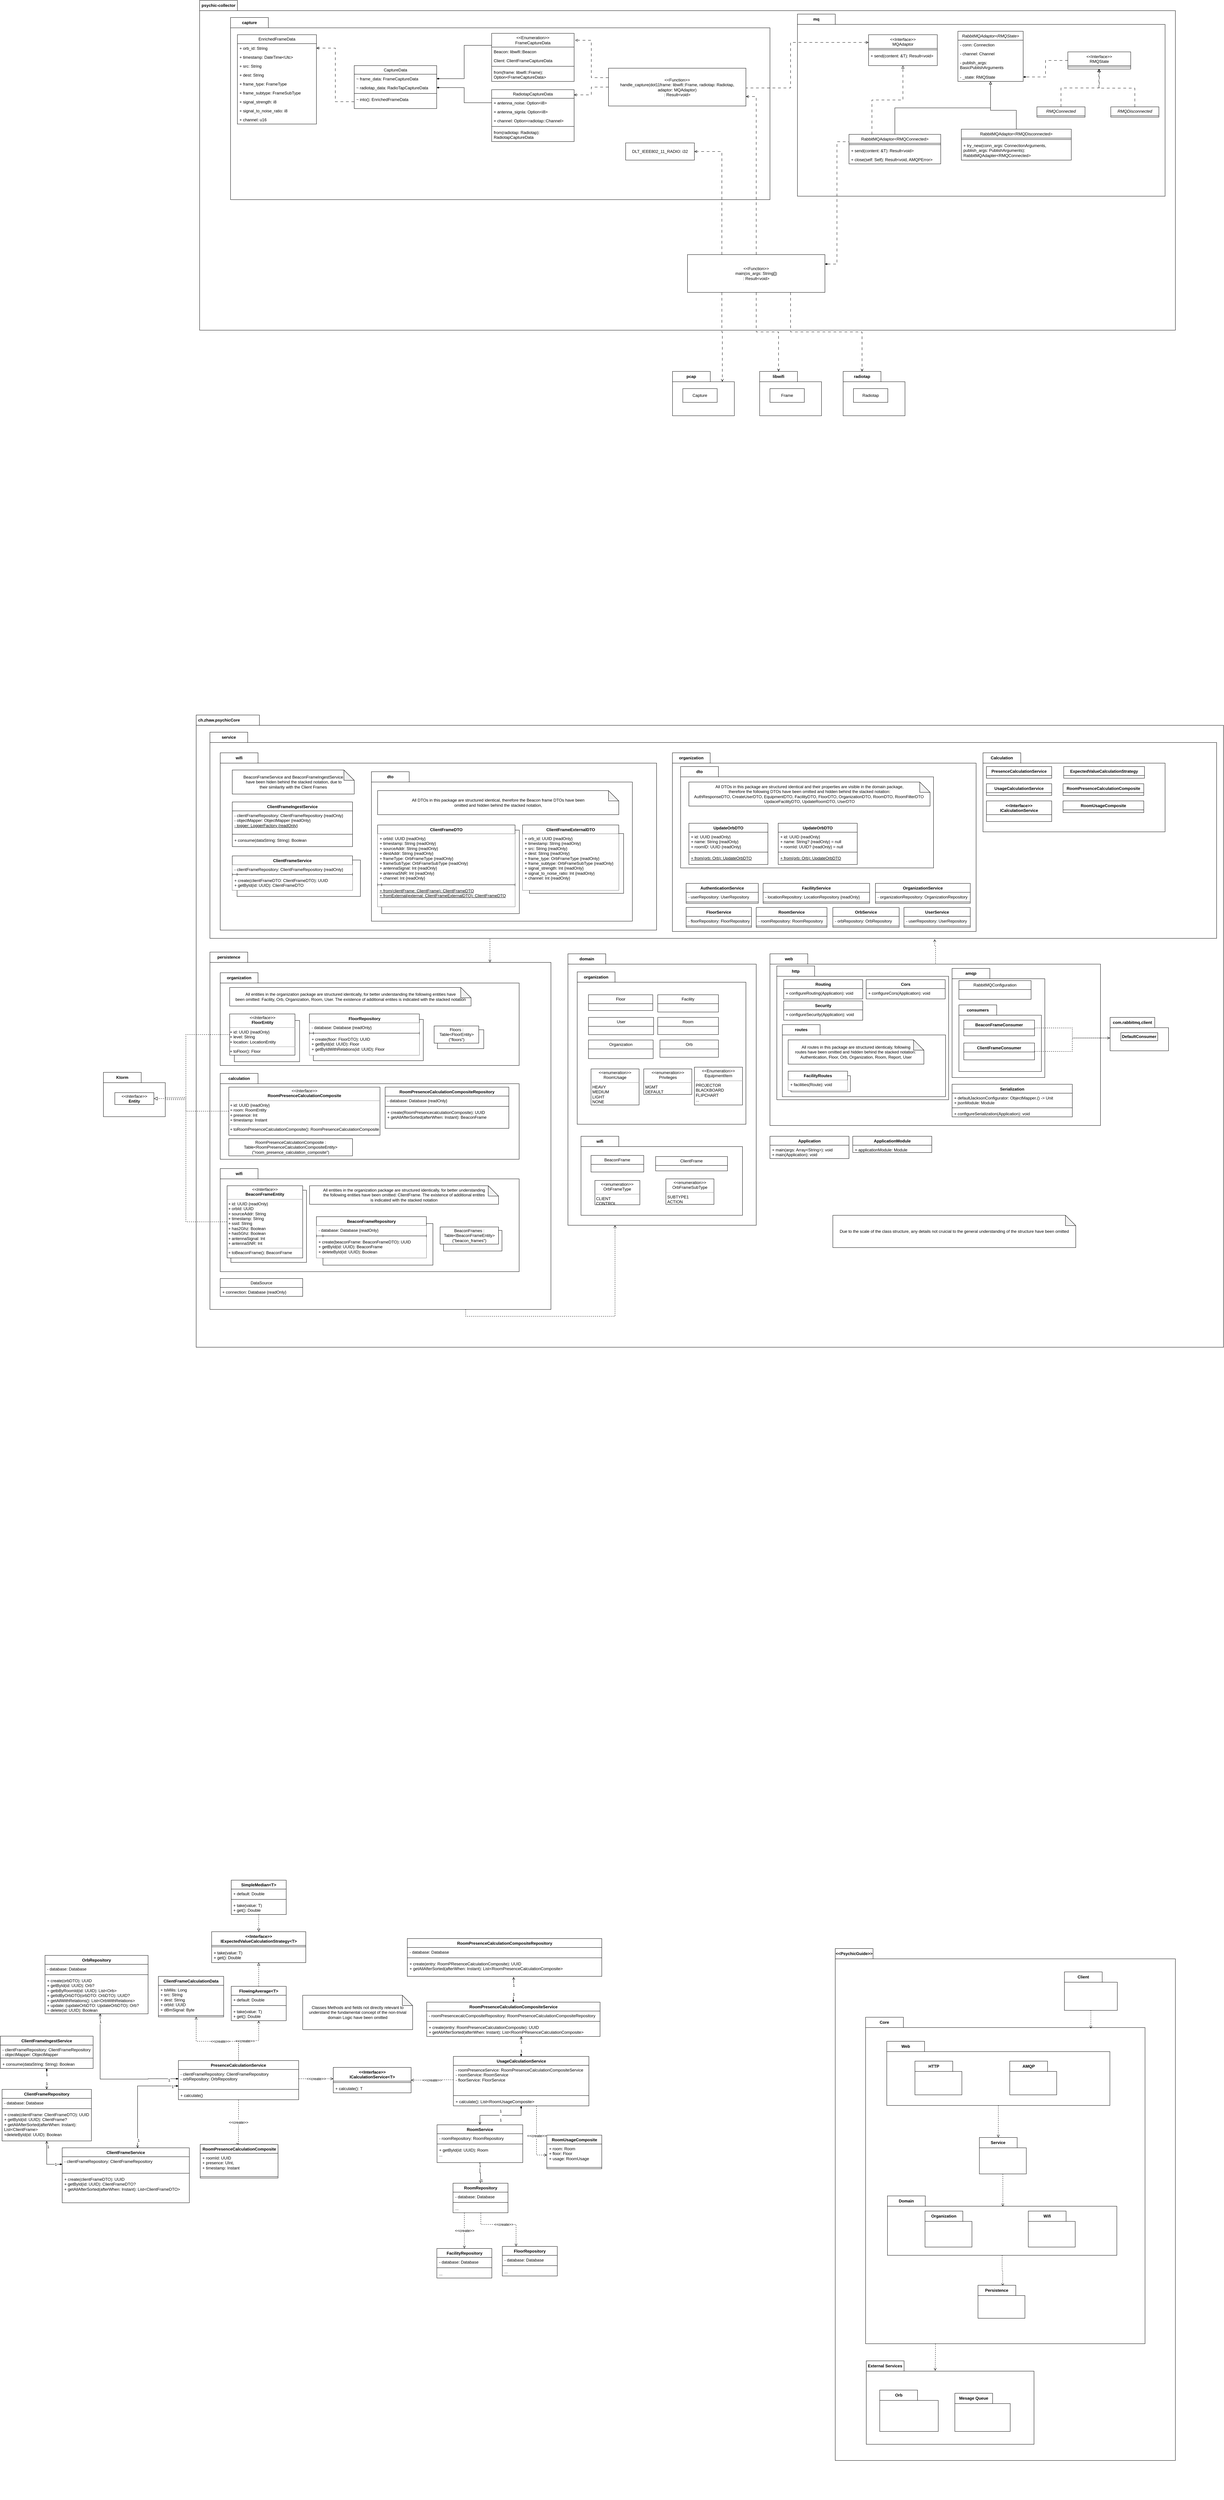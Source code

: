 <mxfile version="21.3.0" type="github">
  <diagram id="C5RBs43oDa-KdzZeNtuy" name="Page-1">
    <mxGraphModel dx="9246" dy="4271" grid="1" gridSize="10" guides="1" tooltips="1" connect="1" arrows="1" fold="1" page="1" pageScale="1" pageWidth="827" pageHeight="1169" math="0" shadow="0">
      <root>
        <mxCell id="WIyWlLk6GJQsqaUBKTNV-0" />
        <mxCell id="WIyWlLk6GJQsqaUBKTNV-1" parent="WIyWlLk6GJQsqaUBKTNV-0" />
        <mxCell id="AfYDf39B0m9BSEOkdbdF-281" value="ch.zhaw.psychicCore" style="shape=folder;fontStyle=1;tabWidth=133;tabHeight=30;tabPosition=left;html=1;boundedLbl=1;labelInHeader=1;container=1;collapsible=0;whiteSpace=wrap;" parent="WIyWlLk6GJQsqaUBKTNV-1" vertex="1">
          <mxGeometry x="-4590" y="460" width="2990" height="1840" as="geometry" />
        </mxCell>
        <mxCell id="lPcCZPkAOuMgYKHdjKl2-91" value="" style="html=1;strokeColor=none;resizeWidth=1;resizeHeight=1;fillColor=none;part=1;connectable=0;allowArrows=0;deletable=0;whiteSpace=wrap;container=0;" parent="AfYDf39B0m9BSEOkdbdF-281" vertex="1">
          <mxGeometry x="1082" y="725.709" width="710" height="866.923" as="geometry">
            <mxPoint y="30" as="offset" />
          </mxGeometry>
        </mxCell>
        <mxCell id="AfYDf39B0m9BSEOkdbdF-282" value="" style="html=1;strokeColor=none;resizeWidth=1;resizeHeight=1;fillColor=none;part=1;connectable=0;allowArrows=0;deletable=0;whiteSpace=wrap;" parent="AfYDf39B0m9BSEOkdbdF-281" vertex="1">
          <mxGeometry width="2990" height="1288" relative="1" as="geometry">
            <mxPoint y="30" as="offset" />
          </mxGeometry>
        </mxCell>
        <mxCell id="AfYDf39B0m9BSEOkdbdF-285" value="ApplicationModule" style="swimlane;fontStyle=1;align=center;verticalAlign=top;childLayout=stackLayout;horizontal=1;startSize=26;horizontalStack=0;resizeParent=1;resizeParentMax=0;resizeLast=0;collapsible=1;marginBottom=0;whiteSpace=wrap;html=1;" parent="AfYDf39B0m9BSEOkdbdF-281" vertex="1">
          <mxGeometry x="1911" y="1226.002" width="230" height="47.231" as="geometry" />
        </mxCell>
        <mxCell id="AfYDf39B0m9BSEOkdbdF-286" value="+ applicationModule: Module" style="text;strokeColor=none;fillColor=none;align=left;verticalAlign=top;spacingLeft=4;spacingRight=4;overflow=hidden;rotatable=0;points=[[0,0.5],[1,0.5]];portConstraint=eastwest;whiteSpace=wrap;html=1;" parent="AfYDf39B0m9BSEOkdbdF-285" vertex="1">
          <mxGeometry y="26" width="230" height="21.231" as="geometry" />
        </mxCell>
        <mxCell id="AfYDf39B0m9BSEOkdbdF-283" value="Application" style="swimlane;fontStyle=1;align=center;verticalAlign=top;childLayout=stackLayout;horizontal=1;startSize=26;horizontalStack=0;resizeParent=1;resizeParentMax=0;resizeLast=0;collapsible=1;marginBottom=0;whiteSpace=wrap;html=1;" parent="AfYDf39B0m9BSEOkdbdF-281" vertex="1">
          <mxGeometry x="1670" y="1226.002" width="230" height="64.923" as="geometry" />
        </mxCell>
        <mxCell id="AfYDf39B0m9BSEOkdbdF-284" value="+ main(args: Array&amp;lt;String&amp;gt;): void&lt;br&gt;+ main(Application): void" style="text;strokeColor=none;fillColor=none;align=left;verticalAlign=top;spacingLeft=4;spacingRight=4;overflow=hidden;rotatable=0;points=[[0,0.5],[1,0.5]];portConstraint=eastwest;whiteSpace=wrap;html=1;" parent="AfYDf39B0m9BSEOkdbdF-283" vertex="1">
          <mxGeometry y="26" width="230" height="38.923" as="geometry" />
        </mxCell>
        <mxCell id="AfYDf39B0m9BSEOkdbdF-0" value="web" style="shape=folder;fontStyle=1;tabWidth=110;tabHeight=30;tabPosition=left;html=1;boundedLbl=1;labelInHeader=1;container=1;collapsible=0;whiteSpace=wrap;recursiveResize=0;" parent="AfYDf39B0m9BSEOkdbdF-281" vertex="1">
          <mxGeometry x="1670" y="695" width="962" height="499.68" as="geometry" />
        </mxCell>
        <mxCell id="AfYDf39B0m9BSEOkdbdF-1" value="" style="html=1;strokeColor=none;resizeWidth=1;resizeHeight=1;fillColor=none;part=1;connectable=0;allowArrows=0;deletable=0;whiteSpace=wrap;" parent="AfYDf39B0m9BSEOkdbdF-0" vertex="1">
          <mxGeometry width="150" height="61.923" relative="1" as="geometry">
            <mxPoint y="30" as="offset" />
          </mxGeometry>
        </mxCell>
        <mxCell id="AfYDf39B0m9BSEOkdbdF-31" value="http" style="shape=folder;fontStyle=1;tabWidth=110;tabHeight=30;tabPosition=left;html=1;boundedLbl=1;labelInHeader=1;container=1;collapsible=0;whiteSpace=wrap;recursiveResize=0;" parent="AfYDf39B0m9BSEOkdbdF-0" vertex="1">
          <mxGeometry x="20" y="35.385" width="500" height="389.231" as="geometry" />
        </mxCell>
        <mxCell id="AfYDf39B0m9BSEOkdbdF-32" value="" style="html=1;strokeColor=none;resizeWidth=1;resizeHeight=1;fillColor=none;part=1;connectable=0;allowArrows=0;deletable=0;whiteSpace=wrap;" parent="AfYDf39B0m9BSEOkdbdF-31" vertex="1">
          <mxGeometry width="150" height="61.923" relative="1" as="geometry">
            <mxPoint y="30" as="offset" />
          </mxGeometry>
        </mxCell>
        <mxCell id="AfYDf39B0m9BSEOkdbdF-35" value="routes" style="shape=folder;fontStyle=1;tabWidth=110;tabHeight=30;tabPosition=left;html=1;boundedLbl=1;labelInHeader=1;container=1;collapsible=0;whiteSpace=wrap;recursiveResize=0;" parent="AfYDf39B0m9BSEOkdbdF-31" vertex="1">
          <mxGeometry x="16" y="170.731" width="475" height="209.654" as="geometry" />
        </mxCell>
        <mxCell id="AfYDf39B0m9BSEOkdbdF-36" value="" style="html=1;strokeColor=none;resizeWidth=1;resizeHeight=1;fillColor=none;part=1;connectable=0;allowArrows=0;deletable=0;whiteSpace=wrap;" parent="AfYDf39B0m9BSEOkdbdF-35" vertex="1">
          <mxGeometry width="150" height="61.923" relative="1" as="geometry">
            <mxPoint y="30" as="offset" />
          </mxGeometry>
        </mxCell>
        <mxCell id="hb8zp1G66MYR98sNPSMB-16" value="" style="rounded=0;whiteSpace=wrap;html=1;" parent="AfYDf39B0m9BSEOkdbdF-35" vertex="1">
          <mxGeometry x="25" y="148.615" width="173" height="46.885" as="geometry" />
        </mxCell>
        <mxCell id="AfYDf39B0m9BSEOkdbdF-95" value="FacilityRoutes" style="swimlane;fontStyle=1;align=center;verticalAlign=top;childLayout=stackLayout;horizontal=1;startSize=26;horizontalStack=0;resizeParent=1;resizeParentMax=0;resizeLast=0;collapsible=1;marginBottom=0;whiteSpace=wrap;html=1;" parent="AfYDf39B0m9BSEOkdbdF-35" vertex="1">
          <mxGeometry x="17" y="135.346" width="173" height="56.077" as="geometry" />
        </mxCell>
        <mxCell id="AfYDf39B0m9BSEOkdbdF-96" value="+ facilities(Route): void" style="text;strokeColor=none;fillColor=default;align=left;verticalAlign=top;spacingLeft=4;spacingRight=4;overflow=hidden;rotatable=0;points=[[0,0.5],[1,0.5]];portConstraint=eastwest;whiteSpace=wrap;html=1;" parent="AfYDf39B0m9BSEOkdbdF-95" vertex="1">
          <mxGeometry y="26" width="173" height="30.077" as="geometry" />
        </mxCell>
        <mxCell id="hb8zp1G66MYR98sNPSMB-17" value="All routes in this package are structured identicaly, following&lt;br&gt;routes have been omitted and hidden behind the stacked notation:&amp;nbsp;&lt;br&gt;Authentication, Floor, Orb, Organization, Room, Report, User" style="shape=note;whiteSpace=wrap;html=1;backgroundOutline=1;darkOpacity=0.05;" parent="AfYDf39B0m9BSEOkdbdF-35" vertex="1">
          <mxGeometry x="17" y="44.231" width="395" height="70.769" as="geometry" />
        </mxCell>
        <mxCell id="AfYDf39B0m9BSEOkdbdF-89" value="Routing" style="swimlane;fontStyle=1;align=center;verticalAlign=top;childLayout=stackLayout;horizontal=1;startSize=26;horizontalStack=0;resizeParent=1;resizeParentMax=0;resizeLast=0;collapsible=1;marginBottom=0;whiteSpace=wrap;html=1;" parent="AfYDf39B0m9BSEOkdbdF-31" vertex="1">
          <mxGeometry x="20" y="39.808" width="230" height="56.077" as="geometry" />
        </mxCell>
        <mxCell id="AfYDf39B0m9BSEOkdbdF-90" value="+ configureRouting(Application): void" style="text;strokeColor=none;fillColor=none;align=left;verticalAlign=top;spacingLeft=4;spacingRight=4;overflow=hidden;rotatable=0;points=[[0,0.5],[1,0.5]];portConstraint=eastwest;whiteSpace=wrap;html=1;" parent="AfYDf39B0m9BSEOkdbdF-89" vertex="1">
          <mxGeometry y="26" width="230" height="30.077" as="geometry" />
        </mxCell>
        <mxCell id="AfYDf39B0m9BSEOkdbdF-93" value="Security" style="swimlane;fontStyle=1;align=center;verticalAlign=top;childLayout=stackLayout;horizontal=1;startSize=26;horizontalStack=0;resizeParent=1;resizeParentMax=0;resizeLast=0;collapsible=1;marginBottom=0;whiteSpace=wrap;html=1;" parent="AfYDf39B0m9BSEOkdbdF-31" vertex="1">
          <mxGeometry x="20" y="101.731" width="230" height="56.077" as="geometry" />
        </mxCell>
        <mxCell id="AfYDf39B0m9BSEOkdbdF-94" value="+ configureSecurity(Application): void" style="text;strokeColor=none;fillColor=none;align=left;verticalAlign=top;spacingLeft=4;spacingRight=4;overflow=hidden;rotatable=0;points=[[0,0.5],[1,0.5]];portConstraint=eastwest;whiteSpace=wrap;html=1;" parent="AfYDf39B0m9BSEOkdbdF-93" vertex="1">
          <mxGeometry y="26" width="230" height="30.077" as="geometry" />
        </mxCell>
        <mxCell id="hb8zp1G66MYR98sNPSMB-18" value="Cors" style="swimlane;fontStyle=1;align=center;verticalAlign=top;childLayout=stackLayout;horizontal=1;startSize=26;horizontalStack=0;resizeParent=1;resizeParentMax=0;resizeLast=0;collapsible=1;marginBottom=0;whiteSpace=wrap;html=1;" parent="AfYDf39B0m9BSEOkdbdF-31" vertex="1">
          <mxGeometry x="260" y="39.808" width="230" height="56.077" as="geometry" />
        </mxCell>
        <mxCell id="hb8zp1G66MYR98sNPSMB-19" value="+ configureCors(Application): void" style="text;strokeColor=none;fillColor=none;align=left;verticalAlign=top;spacingLeft=4;spacingRight=4;overflow=hidden;rotatable=0;points=[[0,0.5],[1,0.5]];portConstraint=eastwest;whiteSpace=wrap;html=1;" parent="hb8zp1G66MYR98sNPSMB-18" vertex="1">
          <mxGeometry y="26" width="230" height="30.077" as="geometry" />
        </mxCell>
        <mxCell id="AfYDf39B0m9BSEOkdbdF-111" value="Serialization" style="swimlane;fontStyle=1;align=center;verticalAlign=top;childLayout=stackLayout;horizontal=1;startSize=26;horizontalStack=0;resizeParent=1;resizeParentMax=0;resizeLast=0;collapsible=1;marginBottom=0;whiteSpace=wrap;html=1;" parent="AfYDf39B0m9BSEOkdbdF-0" vertex="1">
          <mxGeometry x="530" y="379.677" width="350" height="95.0" as="geometry" />
        </mxCell>
        <mxCell id="AfYDf39B0m9BSEOkdbdF-112" value="+&amp;nbsp;defaultJacksonConfigurator: ObjectMapper.() -&amp;gt; Unit&lt;br&gt;+&amp;nbsp;jsonModule: Module" style="text;strokeColor=none;fillColor=none;align=left;verticalAlign=top;spacingLeft=4;spacingRight=4;overflow=hidden;rotatable=0;points=[[0,0.5],[1,0.5]];portConstraint=eastwest;whiteSpace=wrap;html=1;" parent="AfYDf39B0m9BSEOkdbdF-111" vertex="1">
          <mxGeometry y="26" width="350" height="38.923" as="geometry" />
        </mxCell>
        <mxCell id="AfYDf39B0m9BSEOkdbdF-113" value="" style="line;strokeWidth=1;fillColor=none;align=left;verticalAlign=middle;spacingTop=-1;spacingLeft=3;spacingRight=3;rotatable=0;labelPosition=right;points=[];portConstraint=eastwest;strokeColor=inherit;" parent="AfYDf39B0m9BSEOkdbdF-111" vertex="1">
          <mxGeometry y="64.923" width="350" height="7.077" as="geometry" />
        </mxCell>
        <mxCell id="AfYDf39B0m9BSEOkdbdF-114" value="+ configureSerialization(Application): void" style="text;strokeColor=none;fillColor=none;align=left;verticalAlign=top;spacingLeft=4;spacingRight=4;overflow=hidden;rotatable=0;points=[[0,0.5],[1,0.5]];portConstraint=eastwest;whiteSpace=wrap;html=1;" parent="AfYDf39B0m9BSEOkdbdF-111" vertex="1">
          <mxGeometry y="72.0" width="350" height="23" as="geometry" />
        </mxCell>
        <mxCell id="AfYDf39B0m9BSEOkdbdF-2" value="amqp" style="shape=folder;fontStyle=1;tabWidth=110;tabHeight=30;tabPosition=left;html=1;boundedLbl=1;labelInHeader=1;container=1;collapsible=0;whiteSpace=wrap;recursiveResize=0;" parent="AfYDf39B0m9BSEOkdbdF-0" vertex="1">
          <mxGeometry x="530" y="42.46" width="270" height="317.54" as="geometry" />
        </mxCell>
        <mxCell id="AfYDf39B0m9BSEOkdbdF-3" value="" style="html=1;strokeColor=none;resizeWidth=1;resizeHeight=1;fillColor=none;part=1;connectable=0;allowArrows=0;deletable=0;whiteSpace=wrap;" parent="AfYDf39B0m9BSEOkdbdF-2" vertex="1">
          <mxGeometry width="150" height="61.923" relative="1" as="geometry">
            <mxPoint y="30" as="offset" />
          </mxGeometry>
        </mxCell>
        <mxCell id="AfYDf39B0m9BSEOkdbdF-4" value="RabbitMQConfiguration" style="swimlane;fontStyle=0;childLayout=stackLayout;horizontal=1;startSize=26;fillColor=none;horizontalStack=0;resizeParent=1;resizeParentMax=0;resizeLast=0;collapsible=1;marginBottom=0;whiteSpace=wrap;html=1;" parent="AfYDf39B0m9BSEOkdbdF-2" vertex="1">
          <mxGeometry x="20" y="35.38" width="210" height="54.62" as="geometry" />
        </mxCell>
        <mxCell id="AfYDf39B0m9BSEOkdbdF-8" value="consumers" style="shape=folder;fontStyle=1;tabWidth=110;tabHeight=30;tabPosition=left;html=1;boundedLbl=1;labelInHeader=1;container=1;collapsible=0;whiteSpace=wrap;recursiveResize=0;" parent="AfYDf39B0m9BSEOkdbdF-2" vertex="1">
          <mxGeometry x="20" y="106.16" width="240" height="193.84" as="geometry" />
        </mxCell>
        <mxCell id="AfYDf39B0m9BSEOkdbdF-9" value="" style="html=1;strokeColor=none;resizeWidth=1;resizeHeight=1;fillColor=none;part=1;connectable=0;allowArrows=0;deletable=0;whiteSpace=wrap;" parent="AfYDf39B0m9BSEOkdbdF-8" vertex="1">
          <mxGeometry width="150" height="61.923" relative="1" as="geometry">
            <mxPoint y="30" as="offset" />
          </mxGeometry>
        </mxCell>
        <mxCell id="AfYDf39B0m9BSEOkdbdF-14" value="BeaconFrameConsumer" style="swimlane;fontStyle=1;align=center;verticalAlign=top;childLayout=stackLayout;horizontal=1;startSize=26;horizontalStack=0;resizeParent=1;resizeParentMax=0;resizeLast=0;collapsible=1;marginBottom=0;whiteSpace=wrap;html=1;" parent="AfYDf39B0m9BSEOkdbdF-8" vertex="1">
          <mxGeometry x="14.22" y="44.23" width="205.78" height="45.77" as="geometry" />
        </mxCell>
        <mxCell id="hb8zp1G66MYR98sNPSMB-505" style="edgeStyle=orthogonalEdgeStyle;rounded=0;orthogonalLoop=1;jettySize=auto;html=1;exitX=1;exitY=0.5;exitDx=0;exitDy=0;dashed=1;endArrow=open;endFill=0;" parent="AfYDf39B0m9BSEOkdbdF-8" source="AfYDf39B0m9BSEOkdbdF-26" edge="1">
          <mxGeometry relative="1" as="geometry">
            <mxPoint x="440" y="96.38" as="targetPoint" />
            <Array as="points">
              <mxPoint x="330" y="136" />
              <mxPoint x="330" y="96" />
            </Array>
          </mxGeometry>
        </mxCell>
        <mxCell id="AfYDf39B0m9BSEOkdbdF-26" value="ClientFrameConsumer" style="swimlane;fontStyle=1;align=center;verticalAlign=top;childLayout=stackLayout;horizontal=1;startSize=26;horizontalStack=0;resizeParent=1;resizeParentMax=0;resizeLast=0;collapsible=1;marginBottom=0;whiteSpace=wrap;html=1;" parent="AfYDf39B0m9BSEOkdbdF-8" vertex="1">
          <mxGeometry x="14.22" y="111.06" width="205.78" height="48.94" as="geometry" />
        </mxCell>
        <mxCell id="lPcCZPkAOuMgYKHdjKl2-90" value="domain" style="shape=folder;fontStyle=1;tabWidth=110;tabHeight=30;tabPosition=left;html=1;boundedLbl=1;labelInHeader=1;container=0;collapsible=0;whiteSpace=wrap;" parent="AfYDf39B0m9BSEOkdbdF-281" vertex="1">
          <mxGeometry x="1082" y="695" width="548" height="790" as="geometry" />
        </mxCell>
        <mxCell id="lPcCZPkAOuMgYKHdjKl2-27" value="organization" style="shape=folder;fontStyle=1;tabWidth=110;tabHeight=30;tabPosition=left;html=1;boundedLbl=1;labelInHeader=1;container=0;collapsible=0;whiteSpace=wrap;" parent="AfYDf39B0m9BSEOkdbdF-281" vertex="1">
          <mxGeometry x="1109" y="747.67" width="491" height="443.33" as="geometry" />
        </mxCell>
        <mxCell id="lPcCZPkAOuMgYKHdjKl2-2" value="Floor" style="swimlane;fontStyle=0;childLayout=stackLayout;horizontal=1;startSize=26;fillColor=none;horizontalStack=0;resizeParent=1;resizeParentMax=0;resizeLast=0;collapsible=1;marginBottom=0;whiteSpace=wrap;html=1;container=0;" parent="AfYDf39B0m9BSEOkdbdF-281" vertex="1">
          <mxGeometry x="1141.69" y="814.17" width="187.31" height="45.83" as="geometry" />
        </mxCell>
        <mxCell id="lPcCZPkAOuMgYKHdjKl2-10" value="Orb" style="swimlane;fontStyle=0;childLayout=stackLayout;horizontal=1;startSize=26;fillColor=none;horizontalStack=0;resizeParent=1;resizeParentMax=0;resizeLast=0;collapsible=1;marginBottom=0;whiteSpace=wrap;html=1;container=0;" parent="AfYDf39B0m9BSEOkdbdF-281" vertex="1">
          <mxGeometry x="1349.82" y="945.88" width="170.18" height="50.25" as="geometry" />
        </mxCell>
        <mxCell id="lPcCZPkAOuMgYKHdjKl2-85" value="Facility" style="swimlane;fontStyle=0;childLayout=stackLayout;horizontal=1;startSize=26;fillColor=none;horizontalStack=0;resizeParent=1;resizeParentMax=0;resizeLast=0;collapsible=1;marginBottom=0;whiteSpace=wrap;html=1;container=0;" parent="AfYDf39B0m9BSEOkdbdF-281" vertex="1">
          <mxGeometry x="1343.34" y="814.17" width="176.66" height="50.25" as="geometry" />
        </mxCell>
        <mxCell id="lPcCZPkAOuMgYKHdjKl2-31" value="wifi" style="shape=folder;fontStyle=1;tabWidth=110;tabHeight=30;tabPosition=left;html=1;boundedLbl=1;labelInHeader=1;container=0;collapsible=0;whiteSpace=wrap;" parent="AfYDf39B0m9BSEOkdbdF-281" vertex="1">
          <mxGeometry x="1120" y="1226" width="470" height="230" as="geometry" />
        </mxCell>
        <mxCell id="lPcCZPkAOuMgYKHdjKl2-32" value="" style="html=1;strokeColor=none;resizeWidth=1;resizeHeight=1;fillColor=none;part=1;connectable=0;allowArrows=0;deletable=0;whiteSpace=wrap;container=0;" parent="AfYDf39B0m9BSEOkdbdF-281" vertex="1">
          <mxGeometry x="1806" y="768.17" width="456.512" height="222.923" as="geometry">
            <mxPoint y="30" as="offset" />
          </mxGeometry>
        </mxCell>
        <mxCell id="lPcCZPkAOuMgYKHdjKl2-33" value="BeaconFrame" style="swimlane;fontStyle=0;childLayout=stackLayout;horizontal=1;startSize=26;fillColor=none;horizontalStack=0;resizeParent=1;resizeParentMax=0;resizeLast=0;collapsible=1;marginBottom=0;whiteSpace=wrap;html=1;container=0;" parent="AfYDf39B0m9BSEOkdbdF-281" vertex="1">
          <mxGeometry x="1149.17" y="1281.72" width="153.47" height="48.28" as="geometry" />
        </mxCell>
        <mxCell id="lPcCZPkAOuMgYKHdjKl2-57" value="&lt;p style=&quot;margin:0px;margin-top:4px;text-align:center;&quot;&gt;&amp;lt;&amp;lt;enumeration&amp;gt;&amp;gt;&lt;br&gt;OrbFrameType&lt;/p&gt;&lt;hr size=&quot;1&quot;&gt;&lt;p style=&quot;margin:0px;margin-left:4px;&quot;&gt;CLIENT&lt;/p&gt;&lt;p style=&quot;margin:0px;margin-left:4px;&quot;&gt;CONTROL&lt;/p&gt;" style="verticalAlign=top;align=left;overflow=fill;fontSize=12;fontFamily=Helvetica;html=1;whiteSpace=wrap;container=0;" parent="AfYDf39B0m9BSEOkdbdF-281" vertex="1">
          <mxGeometry x="1160.49" y="1354.612" width="130.83" height="70.769" as="geometry" />
        </mxCell>
        <mxCell id="lPcCZPkAOuMgYKHdjKl2-37" value="ClientFrame" style="swimlane;fontStyle=0;childLayout=stackLayout;horizontal=1;startSize=26;fillColor=none;horizontalStack=0;resizeParent=1;resizeParentMax=0;resizeLast=0;collapsible=1;marginBottom=0;whiteSpace=wrap;html=1;container=0;" parent="AfYDf39B0m9BSEOkdbdF-281" vertex="1">
          <mxGeometry x="1337.24" y="1284.97" width="209.07" height="41.78" as="geometry" />
        </mxCell>
        <mxCell id="lPcCZPkAOuMgYKHdjKl2-58" value="&lt;p style=&quot;margin:0px;margin-top:4px;text-align:center;&quot;&gt;&amp;lt;&amp;lt;enumeration&amp;gt;&amp;gt;&lt;br&gt;OrbFrameSubType&lt;/p&gt;&lt;hr size=&quot;1&quot;&gt;&lt;p style=&quot;margin:0px;margin-left:4px;&quot;&gt;SUBTYPE1&lt;/p&gt;&lt;p style=&quot;margin:0px;margin-left:4px;&quot;&gt;ACTION&lt;/p&gt;" style="verticalAlign=top;align=left;overflow=fill;fontSize=12;fontFamily=Helvetica;html=1;whiteSpace=wrap;container=0;" parent="AfYDf39B0m9BSEOkdbdF-281" vertex="1">
          <mxGeometry x="1367.04" y="1350.002" width="139.92" height="74.308" as="geometry" />
        </mxCell>
        <mxCell id="lPcCZPkAOuMgYKHdjKl2-14" value="Organization" style="swimlane;fontStyle=0;childLayout=stackLayout;horizontal=1;startSize=26;fillColor=none;horizontalStack=0;resizeParent=1;resizeParentMax=0;resizeLast=0;collapsible=1;marginBottom=0;whiteSpace=wrap;html=1;container=0;" parent="AfYDf39B0m9BSEOkdbdF-281" vertex="1">
          <mxGeometry x="1141.69" y="945.88" width="188.31" height="54.12" as="geometry" />
        </mxCell>
        <mxCell id="lPcCZPkAOuMgYKHdjKl2-18" value="Room" style="swimlane;fontStyle=0;childLayout=stackLayout;horizontal=1;startSize=26;fillColor=none;horizontalStack=0;resizeParent=1;resizeParentMax=0;resizeLast=0;collapsible=1;marginBottom=0;whiteSpace=wrap;html=1;container=0;" parent="AfYDf39B0m9BSEOkdbdF-281" vertex="1">
          <mxGeometry x="1343.34" y="880" width="176.66" height="50" as="geometry" />
        </mxCell>
        <mxCell id="lPcCZPkAOuMgYKHdjKl2-22" value="User" style="swimlane;fontStyle=0;childLayout=stackLayout;horizontal=1;startSize=26;fillColor=none;horizontalStack=0;resizeParent=1;resizeParentMax=0;resizeLast=0;collapsible=1;marginBottom=0;whiteSpace=wrap;html=1;container=0;" parent="AfYDf39B0m9BSEOkdbdF-281" vertex="1">
          <mxGeometry x="1141.69" y="880" width="189.58" height="50.25" as="geometry" />
        </mxCell>
        <mxCell id="hb8zp1G66MYR98sNPSMB-14" value="&lt;p style=&quot;margin:0px;margin-top:4px;text-align:center;&quot;&gt;&amp;lt;&amp;lt;enumeration&amp;gt;&amp;gt;&lt;br&gt;Privileges&lt;/p&gt;&lt;hr size=&quot;1&quot;&gt;&lt;p style=&quot;margin:0px;margin-left:4px;&quot;&gt;MGMT&lt;/p&gt;&lt;p style=&quot;margin:0px;margin-left:4px;&quot;&gt;DEFAULT&lt;/p&gt;" style="verticalAlign=top;align=left;overflow=fill;fontSize=12;fontFamily=Helvetica;html=1;whiteSpace=wrap;container=0;" parent="AfYDf39B0m9BSEOkdbdF-281" vertex="1">
          <mxGeometry x="1302.64" y="1029.998" width="139.92" height="74.308" as="geometry" />
        </mxCell>
        <mxCell id="hb8zp1G66MYR98sNPSMB-15" value="&lt;p style=&quot;margin:0px;margin-top:4px;text-align:center;&quot;&gt;&amp;lt;&amp;lt;enumeration&amp;gt;&amp;gt;&lt;br&gt;RoomUsage&lt;/p&gt;&lt;hr size=&quot;1&quot;&gt;&lt;p style=&quot;margin:0px;margin-left:4px;&quot;&gt;HEAVY&lt;/p&gt;&lt;p style=&quot;margin:0px;margin-left:4px;&quot;&gt;MEDIUM&lt;/p&gt;&lt;p style=&quot;margin:0px;margin-left:4px;&quot;&gt;LIGHT&lt;/p&gt;&lt;p style=&quot;margin:0px;margin-left:4px;&quot;&gt;NONE&lt;/p&gt;" style="verticalAlign=top;align=left;overflow=fill;fontSize=12;fontFamily=Helvetica;html=1;whiteSpace=wrap;container=0;" parent="AfYDf39B0m9BSEOkdbdF-281" vertex="1">
          <mxGeometry x="1149.17" y="1030.0" width="139.92" height="104.91" as="geometry" />
        </mxCell>
        <mxCell id="hb8zp1G66MYR98sNPSMB-33" value="&lt;p style=&quot;margin:0px;margin-top:4px;text-align:center;&quot;&gt;&amp;lt;&amp;lt;Enumeration&amp;gt;&amp;gt;&lt;br&gt;EquipmentItem&lt;/p&gt;&lt;hr size=&quot;1&quot;&gt;&lt;p style=&quot;margin:0px;margin-left:4px;&quot;&gt;PROJECTOR&lt;/p&gt;&lt;p style=&quot;margin:0px;margin-left:4px;&quot;&gt;BLACKBOARD&lt;/p&gt;&lt;p style=&quot;margin:0px;margin-left:4px;&quot;&gt;FLIPCHART&lt;/p&gt;&lt;p style=&quot;margin:0px;margin-left:4px;&quot;&gt;...&lt;/p&gt;" style="verticalAlign=top;align=left;overflow=fill;fontSize=12;fontFamily=Helvetica;html=1;whiteSpace=wrap;container=0;" parent="AfYDf39B0m9BSEOkdbdF-281" vertex="1">
          <mxGeometry x="1450.08" y="1024.91" width="139.92" height="110" as="geometry" />
        </mxCell>
        <mxCell id="AfYDf39B0m9BSEOkdbdF-18" value="com.rabbitmq.client" style="shape=folder;fontStyle=1;tabWidth=130;tabHeight=30;tabPosition=left;html=1;boundedLbl=1;labelInHeader=1;container=1;collapsible=0;whiteSpace=wrap;" parent="AfYDf39B0m9BSEOkdbdF-281" vertex="1">
          <mxGeometry x="2660" y="880" width="170" height="97.308" as="geometry" />
        </mxCell>
        <mxCell id="AfYDf39B0m9BSEOkdbdF-19" value="" style="html=1;strokeColor=none;resizeWidth=1;resizeHeight=1;fillColor=none;part=1;connectable=0;allowArrows=0;deletable=0;whiteSpace=wrap;" parent="AfYDf39B0m9BSEOkdbdF-18" vertex="1">
          <mxGeometry width="170" height="68.115" relative="1" as="geometry">
            <mxPoint y="30" as="offset" />
          </mxGeometry>
        </mxCell>
        <mxCell id="AfYDf39B0m9BSEOkdbdF-20" value="&lt;p style=&quot;margin:0px;margin-top:4px;text-align:center;&quot;&gt;&lt;b&gt;DefaultConsumer&lt;/b&gt;&lt;/p&gt;&lt;p style=&quot;margin:0px;margin-left:4px;&quot;&gt;&lt;br&gt;&lt;/p&gt;" style="verticalAlign=top;align=left;overflow=fill;fontSize=12;fontFamily=Helvetica;html=1;whiteSpace=wrap;" parent="AfYDf39B0m9BSEOkdbdF-18" vertex="1">
          <mxGeometry x="31.318" y="44.505" width="107.364" height="23.384" as="geometry" />
        </mxCell>
        <mxCell id="hb8zp1G66MYR98sNPSMB-504" style="edgeStyle=orthogonalEdgeStyle;rounded=0;orthogonalLoop=1;jettySize=auto;html=1;exitX=1;exitY=0.5;exitDx=0;exitDy=0;entryX=0;entryY=0;entryDx=0;entryDy=63.654;entryPerimeter=0;dashed=1;endArrow=none;endFill=0;" parent="AfYDf39B0m9BSEOkdbdF-281" source="AfYDf39B0m9BSEOkdbdF-14" target="AfYDf39B0m9BSEOkdbdF-18" edge="1">
          <mxGeometry relative="1" as="geometry">
            <Array as="points">
              <mxPoint x="2550" y="911" />
              <mxPoint x="2550" y="940" />
              <mxPoint x="2660" y="940" />
            </Array>
          </mxGeometry>
        </mxCell>
        <mxCell id="hb8zp1G66MYR98sNPSMB-508" value="Due to the scale of the class structure, any details not cruicial to the general understanding of the structure have been omitted" style="shape=note;whiteSpace=wrap;html=1;backgroundOutline=1;darkOpacity=0.05;" parent="AfYDf39B0m9BSEOkdbdF-281" vertex="1">
          <mxGeometry x="1853" y="1456" width="707" height="94" as="geometry" />
        </mxCell>
        <mxCell id="hb8zp1G66MYR98sNPSMB-24" value="" style="rounded=0;whiteSpace=wrap;html=1;" parent="WIyWlLk6GJQsqaUBKTNV-1" vertex="1">
          <mxGeometry x="-4476" y="600" width="359" height="106" as="geometry" />
        </mxCell>
        <mxCell id="oJ_QEjRXKQ8KDt1Xelnm-1" style="edgeStyle=orthogonalEdgeStyle;rounded=0;orthogonalLoop=1;jettySize=auto;html=1;exitX=0.75;exitY=1;exitDx=0;exitDy=0;exitPerimeter=0;entryX=0.25;entryY=1;entryDx=0;entryDy=0;entryPerimeter=0;dashed=1;endArrow=open;endFill=0;" parent="WIyWlLk6GJQsqaUBKTNV-1" source="lPcCZPkAOuMgYKHdjKl2-149" target="lPcCZPkAOuMgYKHdjKl2-90" edge="1">
          <mxGeometry relative="1" as="geometry" />
        </mxCell>
        <mxCell id="lPcCZPkAOuMgYKHdjKl2-149" value="persistence" style="shape=folder;fontStyle=1;tabWidth=110;tabHeight=30;tabPosition=left;html=1;boundedLbl=1;labelInHeader=1;container=1;collapsible=0;whiteSpace=wrap;recursiveResize=0;" parent="WIyWlLk6GJQsqaUBKTNV-1" vertex="1">
          <mxGeometry x="-4550" y="1150" width="992.5" height="1040" as="geometry" />
        </mxCell>
        <mxCell id="bHpejM-_ZtZiDxcdXfHe-60" value="organization" style="shape=folder;fontStyle=1;tabWidth=110;tabHeight=30;tabPosition=left;html=1;boundedLbl=1;labelInHeader=1;container=1;collapsible=0;whiteSpace=wrap;recursiveResize=0;" parent="lPcCZPkAOuMgYKHdjKl2-149" vertex="1">
          <mxGeometry x="30" y="60" width="870" height="270" as="geometry" />
        </mxCell>
        <mxCell id="bHpejM-_ZtZiDxcdXfHe-61" value="" style="html=1;strokeColor=none;resizeWidth=1;resizeHeight=1;fillColor=none;part=1;connectable=0;allowArrows=0;deletable=0;whiteSpace=wrap;recursiveResize=0;" parent="bHpejM-_ZtZiDxcdXfHe-60" vertex="1">
          <mxGeometry width="790" height="280" relative="1" as="geometry">
            <mxPoint y="30" as="offset" />
          </mxGeometry>
        </mxCell>
        <mxCell id="bHpejM-_ZtZiDxcdXfHe-101" value="" style="rounded=0;whiteSpace=wrap;html=1;" parent="bHpejM-_ZtZiDxcdXfHe-60" vertex="1">
          <mxGeometry x="632" y="166" width="135" height="55" as="geometry" />
        </mxCell>
        <mxCell id="bHpejM-_ZtZiDxcdXfHe-100" value="" style="rounded=0;whiteSpace=wrap;html=1;" parent="bHpejM-_ZtZiDxcdXfHe-60" vertex="1">
          <mxGeometry x="271" y="136" width="320" height="120" as="geometry" />
        </mxCell>
        <mxCell id="bHpejM-_ZtZiDxcdXfHe-99" value="" style="rounded=0;whiteSpace=wrap;html=1;" parent="bHpejM-_ZtZiDxcdXfHe-60" vertex="1">
          <mxGeometry x="41" y="139" width="190" height="120" as="geometry" />
        </mxCell>
        <mxCell id="bHpejM-_ZtZiDxcdXfHe-82" value="&lt;p style=&quot;margin:0px;margin-top:4px;text-align:center;&quot;&gt;&lt;i&gt;&amp;lt;&amp;lt;Interface&amp;gt;&amp;gt;&lt;/i&gt;&lt;br&gt;&lt;b&gt;FloorEntity&lt;/b&gt;&lt;/p&gt;&lt;hr size=&quot;1&quot;&gt;+&lt;span style=&quot;background-color: initial;&quot;&gt;&amp;nbsp;id: UUID {readOnly}&lt;/span&gt;&lt;br&gt;+&lt;span style=&quot;background-color: initial;&quot;&gt;&amp;nbsp;level: String&lt;/span&gt;&lt;br&gt;+&lt;span style=&quot;background-color: initial;&quot;&gt;&amp;nbsp;location: LocationEntity&lt;/span&gt;&lt;br&gt;&lt;hr size=&quot;1&quot;&gt;+&lt;span style=&quot;background-color: initial;&quot;&gt;&amp;nbsp;toFloor(): Floor&lt;/span&gt;" style="verticalAlign=top;align=left;overflow=fill;fontSize=12;fontFamily=Helvetica;html=1;whiteSpace=wrap;" parent="bHpejM-_ZtZiDxcdXfHe-60" vertex="1">
          <mxGeometry x="27.5" y="120" width="190" height="120" as="geometry" />
        </mxCell>
        <mxCell id="bHpejM-_ZtZiDxcdXfHe-92" value="Floors : Table&amp;lt;FloorEntity&amp;gt;(&quot;floors&quot;)" style="html=1;whiteSpace=wrap;" parent="bHpejM-_ZtZiDxcdXfHe-60" vertex="1">
          <mxGeometry x="622.5" y="155" width="130" height="50" as="geometry" />
        </mxCell>
        <mxCell id="bHpejM-_ZtZiDxcdXfHe-62" value="FloorRepository" style="swimlane;fontStyle=1;align=center;verticalAlign=top;childLayout=stackLayout;horizontal=1;startSize=26;horizontalStack=0;resizeParent=1;resizeParentMax=0;resizeLast=0;collapsible=1;marginBottom=0;whiteSpace=wrap;html=1;" parent="bHpejM-_ZtZiDxcdXfHe-60" vertex="1">
          <mxGeometry x="259.5" y="120" width="320" height="120" as="geometry" />
        </mxCell>
        <mxCell id="bHpejM-_ZtZiDxcdXfHe-63" value="- database: Database {readOnly}" style="text;strokeColor=none;fillColor=default;align=left;verticalAlign=top;spacingLeft=4;spacingRight=4;overflow=hidden;rotatable=0;points=[[0,0.5],[1,0.5]];portConstraint=eastwest;whiteSpace=wrap;html=1;" parent="bHpejM-_ZtZiDxcdXfHe-62" vertex="1">
          <mxGeometry y="26" width="320" height="26" as="geometry" />
        </mxCell>
        <mxCell id="bHpejM-_ZtZiDxcdXfHe-64" value="" style="line;strokeWidth=1;fillColor=none;align=left;verticalAlign=middle;spacingTop=-1;spacingLeft=3;spacingRight=3;rotatable=0;labelPosition=right;points=[];portConstraint=eastwest;strokeColor=inherit;" parent="bHpejM-_ZtZiDxcdXfHe-62" vertex="1">
          <mxGeometry y="52" width="320" height="8" as="geometry" />
        </mxCell>
        <mxCell id="bHpejM-_ZtZiDxcdXfHe-65" value="+&amp;nbsp;create(floor: FloorDTO): UUID&lt;br&gt;+&amp;nbsp;getById(id: UUID): Floor&lt;br&gt;+&amp;nbsp;getByIdWithRelations(id: UUID): Floor" style="text;strokeColor=none;fillColor=default;align=left;verticalAlign=top;spacingLeft=4;spacingRight=4;overflow=hidden;rotatable=0;points=[[0,0.5],[1,0.5]];portConstraint=eastwest;whiteSpace=wrap;html=1;" parent="bHpejM-_ZtZiDxcdXfHe-62" vertex="1">
          <mxGeometry y="60" width="320" height="60" as="geometry" />
        </mxCell>
        <mxCell id="bHpejM-_ZtZiDxcdXfHe-102" value="All entities in the organization package are structured identically, for better understanding the following entities have&lt;br&gt;been omitted: Facility, Orb, Organization, Room, User. The existence of additional entites is indicated with the stacked notation" style="shape=note;whiteSpace=wrap;html=1;backgroundOutline=1;darkOpacity=0.05;" parent="bHpejM-_ZtZiDxcdXfHe-60" vertex="1">
          <mxGeometry x="27.5" y="43" width="702.5" height="54" as="geometry" />
        </mxCell>
        <mxCell id="lPcCZPkAOuMgYKHdjKl2-150" value="" style="html=1;strokeColor=none;resizeWidth=1;resizeHeight=1;fillColor=none;part=1;connectable=0;allowArrows=0;deletable=0;whiteSpace=wrap;" parent="lPcCZPkAOuMgYKHdjKl2-149" vertex="1">
          <mxGeometry width="150" height="70" relative="1" as="geometry">
            <mxPoint y="30" as="offset" />
          </mxGeometry>
        </mxCell>
        <mxCell id="bHpejM-_ZtZiDxcdXfHe-0" value="calculation" style="shape=folder;fontStyle=1;tabWidth=110;tabHeight=30;tabPosition=left;html=1;boundedLbl=1;labelInHeader=1;container=1;collapsible=0;whiteSpace=wrap;recursiveResize=0;" parent="lPcCZPkAOuMgYKHdjKl2-149" vertex="1">
          <mxGeometry x="30" y="353" width="870" height="250" as="geometry" />
        </mxCell>
        <mxCell id="bHpejM-_ZtZiDxcdXfHe-1" value="" style="html=1;strokeColor=none;resizeWidth=1;resizeHeight=1;fillColor=none;part=1;connectable=0;allowArrows=0;deletable=0;whiteSpace=wrap;" parent="bHpejM-_ZtZiDxcdXfHe-0" vertex="1">
          <mxGeometry width="620" height="220" relative="1" as="geometry">
            <mxPoint y="30" as="offset" />
          </mxGeometry>
        </mxCell>
        <mxCell id="bHpejM-_ZtZiDxcdXfHe-2" value="RoomPresenceCalculationCompositeRepository" style="swimlane;fontStyle=1;align=center;verticalAlign=top;childLayout=stackLayout;horizontal=1;startSize=26;horizontalStack=0;resizeParent=1;resizeParentMax=0;resizeLast=0;collapsible=1;marginBottom=0;whiteSpace=wrap;html=1;" parent="bHpejM-_ZtZiDxcdXfHe-0" vertex="1">
          <mxGeometry x="480" y="40" width="360" height="120" as="geometry" />
        </mxCell>
        <mxCell id="bHpejM-_ZtZiDxcdXfHe-3" value="- database: Database {readOnly}" style="text;strokeColor=none;fillColor=none;align=left;verticalAlign=top;spacingLeft=4;spacingRight=4;overflow=hidden;rotatable=0;points=[[0,0.5],[1,0.5]];portConstraint=eastwest;whiteSpace=wrap;html=1;" parent="bHpejM-_ZtZiDxcdXfHe-2" vertex="1">
          <mxGeometry y="26" width="360" height="26" as="geometry" />
        </mxCell>
        <mxCell id="bHpejM-_ZtZiDxcdXfHe-4" value="" style="line;strokeWidth=1;fillColor=none;align=left;verticalAlign=middle;spacingTop=-1;spacingLeft=3;spacingRight=3;rotatable=0;labelPosition=right;points=[];portConstraint=eastwest;strokeColor=inherit;" parent="bHpejM-_ZtZiDxcdXfHe-2" vertex="1">
          <mxGeometry y="52" width="360" height="8" as="geometry" />
        </mxCell>
        <mxCell id="bHpejM-_ZtZiDxcdXfHe-5" value="+&amp;nbsp;create(RoomPresencecalculationComposite): UUID&lt;br&gt;+&amp;nbsp;getAllAfterSorted(afterWhen: Instant): BeaconFrame" style="text;strokeColor=none;fillColor=none;align=left;verticalAlign=top;spacingLeft=4;spacingRight=4;overflow=hidden;rotatable=0;points=[[0,0.5],[1,0.5]];portConstraint=eastwest;whiteSpace=wrap;html=1;" parent="bHpejM-_ZtZiDxcdXfHe-2" vertex="1">
          <mxGeometry y="60" width="360" height="60" as="geometry" />
        </mxCell>
        <mxCell id="hb8zp1G66MYR98sNPSMB-12" style="edgeStyle=orthogonalEdgeStyle;rounded=0;orthogonalLoop=1;jettySize=auto;html=1;exitX=0;exitY=0.5;exitDx=0;exitDy=0;dashed=1;endArrow=none;endFill=0;" parent="bHpejM-_ZtZiDxcdXfHe-0" source="bHpejM-_ZtZiDxcdXfHe-10" edge="1">
          <mxGeometry relative="1" as="geometry">
            <mxPoint x="-190" y="70" as="targetPoint" />
            <Array as="points">
              <mxPoint x="-100" y="110" />
              <mxPoint x="-100" y="70" />
            </Array>
          </mxGeometry>
        </mxCell>
        <mxCell id="bHpejM-_ZtZiDxcdXfHe-10" value="&lt;p style=&quot;margin:0px;margin-top:4px;text-align:center;&quot;&gt;&lt;i&gt;&amp;lt;&amp;lt;Interface&amp;gt;&amp;gt;&lt;/i&gt;&lt;br&gt;&lt;b&gt;RoomPresenceCalculationComposite&lt;/b&gt;&lt;/p&gt;&lt;hr size=&quot;1&quot;&gt;&amp;nbsp;+&lt;span style=&quot;background-color: initial;&quot;&gt;&amp;nbsp;id: UUID {readOnly}&lt;/span&gt;&lt;br&gt;&amp;nbsp;+&lt;span style=&quot;background-color: initial;&quot;&gt;&amp;nbsp;room: RoomEntity&lt;/span&gt;&lt;br&gt;&amp;nbsp;+&lt;span style=&quot;background-color: initial;&quot;&gt;&amp;nbsp;presence: Int&lt;/span&gt;&lt;br&gt;&amp;nbsp;+&lt;span style=&quot;background-color: initial;&quot;&gt;&amp;nbsp;timestamp: Instant&lt;/span&gt;&lt;br&gt;&lt;hr size=&quot;1&quot;&gt;&amp;nbsp;+&lt;span style=&quot;background-color: initial;&quot;&gt;&amp;nbsp;toRoomPresenceCalculationComposite(): RoomPresenceCalculationComposite&lt;/span&gt;" style="verticalAlign=top;align=left;overflow=fill;fontSize=12;fontFamily=Helvetica;html=1;whiteSpace=wrap;" parent="bHpejM-_ZtZiDxcdXfHe-0" vertex="1">
          <mxGeometry x="25" y="40" width="440" height="140" as="geometry" />
        </mxCell>
        <mxCell id="hb8zp1G66MYR98sNPSMB-0" value="RoomPresenceCalculationComposite : Table&amp;lt;RoomPresenceCalculationCompositeEntity&amp;gt;(&quot;room_presence_calculation_composite&quot;)" style="html=1;whiteSpace=wrap;" parent="bHpejM-_ZtZiDxcdXfHe-0" vertex="1">
          <mxGeometry x="25" y="190" width="360" height="50" as="geometry" />
        </mxCell>
        <mxCell id="lPcCZPkAOuMgYKHdjKl2-135" value="wifi" style="shape=folder;fontStyle=1;tabWidth=110;tabHeight=30;tabPosition=left;html=1;boundedLbl=1;labelInHeader=1;container=1;collapsible=0;whiteSpace=wrap;recursiveResize=0;" parent="lPcCZPkAOuMgYKHdjKl2-149" vertex="1">
          <mxGeometry x="30" y="630" width="870" height="300" as="geometry" />
        </mxCell>
        <mxCell id="hb8zp1G66MYR98sNPSMB-8" value="" style="rounded=0;whiteSpace=wrap;html=1;" parent="lPcCZPkAOuMgYKHdjKl2-135" vertex="1">
          <mxGeometry x="31" y="63" width="220" height="210" as="geometry" />
        </mxCell>
        <mxCell id="hb8zp1G66MYR98sNPSMB-9" value="" style="rounded=0;whiteSpace=wrap;html=1;" parent="lPcCZPkAOuMgYKHdjKl2-135" vertex="1">
          <mxGeometry x="299" y="160" width="320" height="121" as="geometry" />
        </mxCell>
        <mxCell id="hb8zp1G66MYR98sNPSMB-10" value="" style="rounded=0;whiteSpace=wrap;html=1;" parent="lPcCZPkAOuMgYKHdjKl2-135" vertex="1">
          <mxGeometry x="650" y="180" width="170" height="60" as="geometry" />
        </mxCell>
        <mxCell id="lPcCZPkAOuMgYKHdjKl2-136" value="" style="html=1;strokeColor=none;resizeWidth=1;resizeHeight=1;fillColor=none;part=1;connectable=0;allowArrows=0;deletable=0;whiteSpace=wrap;" parent="lPcCZPkAOuMgYKHdjKl2-135" vertex="1">
          <mxGeometry width="620" height="250" relative="1" as="geometry">
            <mxPoint y="30" as="offset" />
          </mxGeometry>
        </mxCell>
        <mxCell id="hb8zp1G66MYR98sNPSMB-1" value="BeaconFrameRepository" style="swimlane;fontStyle=1;align=center;verticalAlign=top;childLayout=stackLayout;horizontal=1;startSize=26;horizontalStack=0;resizeParent=1;resizeParentMax=0;resizeLast=0;collapsible=1;marginBottom=0;whiteSpace=wrap;html=1;" parent="lPcCZPkAOuMgYKHdjKl2-135" vertex="1">
          <mxGeometry x="280" y="140" width="320" height="120" as="geometry" />
        </mxCell>
        <mxCell id="hb8zp1G66MYR98sNPSMB-2" value="- database: Database {readOnly}" style="text;strokeColor=none;fillColor=default;align=left;verticalAlign=top;spacingLeft=4;spacingRight=4;overflow=hidden;rotatable=0;points=[[0,0.5],[1,0.5]];portConstraint=eastwest;whiteSpace=wrap;html=1;" parent="hb8zp1G66MYR98sNPSMB-1" vertex="1">
          <mxGeometry y="26" width="320" height="26" as="geometry" />
        </mxCell>
        <mxCell id="hb8zp1G66MYR98sNPSMB-3" value="" style="line;strokeWidth=1;fillColor=none;align=left;verticalAlign=middle;spacingTop=-1;spacingLeft=3;spacingRight=3;rotatable=0;labelPosition=right;points=[];portConstraint=eastwest;strokeColor=inherit;" parent="hb8zp1G66MYR98sNPSMB-1" vertex="1">
          <mxGeometry y="52" width="320" height="8" as="geometry" />
        </mxCell>
        <mxCell id="hb8zp1G66MYR98sNPSMB-4" value="+&amp;nbsp;create(beaconFrame: BeaconFrameDTO): UUID&lt;br&gt;+&amp;nbsp;getById(id: UUID): BeaconFrame&lt;br&gt;+&amp;nbsp;deleteById(id: UUID): Boolean" style="text;strokeColor=none;fillColor=default;align=left;verticalAlign=top;spacingLeft=4;spacingRight=4;overflow=hidden;rotatable=0;points=[[0,0.5],[1,0.5]];portConstraint=eastwest;whiteSpace=wrap;html=1;" parent="hb8zp1G66MYR98sNPSMB-1" vertex="1">
          <mxGeometry y="60" width="320" height="60" as="geometry" />
        </mxCell>
        <mxCell id="hb8zp1G66MYR98sNPSMB-5" value="&lt;p style=&quot;margin:0px;margin-top:4px;text-align:center;&quot;&gt;&lt;i&gt;&amp;lt;&amp;lt;Interface&amp;gt;&amp;gt;&lt;/i&gt;&lt;br&gt;&lt;b&gt;BeaconFrameEntity&lt;/b&gt;&lt;/p&gt;&lt;hr size=&quot;1&quot;&gt;&amp;nbsp;+&lt;span style=&quot;background-color: initial;&quot;&gt;&amp;nbsp;id: UUID {readOnly}&lt;/span&gt;&lt;br&gt;&amp;nbsp;+&lt;span style=&quot;background-color: initial;&quot;&gt;&amp;nbsp;orbId: UUID&lt;/span&gt;&lt;br&gt;&amp;nbsp;+&lt;span style=&quot;background-color: initial;&quot;&gt;&amp;nbsp;sourceAddr: String&lt;/span&gt;&lt;br&gt;&amp;nbsp;+&lt;span style=&quot;background-color: initial;&quot;&gt;&amp;nbsp;timestamp: String&lt;/span&gt;&lt;br&gt;&amp;nbsp;+&lt;span style=&quot;background-color: initial;&quot;&gt;&amp;nbsp;ssid: String&lt;/span&gt;&lt;br&gt;&amp;nbsp;+&lt;span style=&quot;background-color: initial;&quot;&gt;&amp;nbsp;has2Ghz: Boolean&lt;/span&gt;&lt;br&gt;&amp;nbsp;+&lt;span style=&quot;background-color: initial;&quot;&gt;&amp;nbsp;has5Ghz: Boolean&lt;/span&gt;&lt;br&gt;&amp;nbsp;+&lt;span style=&quot;background-color: initial;&quot;&gt;&amp;nbsp;antennaSignal: Int&lt;/span&gt;&lt;br&gt;&amp;nbsp;+&amp;nbsp;&lt;span style=&quot;background-color: initial;&quot;&gt;antennaSNR: Int&lt;/span&gt;&lt;br&gt;&lt;hr size=&quot;1&quot;&gt;&amp;nbsp;+&lt;span style=&quot;background-color: initial;&quot;&gt;&amp;nbsp;toBeaconFrame(): BeaconFrame&lt;/span&gt;" style="verticalAlign=top;align=left;overflow=fill;fontSize=12;fontFamily=Helvetica;html=1;whiteSpace=wrap;" parent="lPcCZPkAOuMgYKHdjKl2-135" vertex="1">
          <mxGeometry x="20" y="50" width="220" height="210" as="geometry" />
        </mxCell>
        <mxCell id="hb8zp1G66MYR98sNPSMB-6" value="BeaconFrames : Table&amp;lt;BeaconFrameEntity&amp;gt;(&quot;beacon_frames&quot;)" style="html=1;whiteSpace=wrap;" parent="lPcCZPkAOuMgYKHdjKl2-135" vertex="1">
          <mxGeometry x="640" y="170" width="170" height="50" as="geometry" />
        </mxCell>
        <mxCell id="hb8zp1G66MYR98sNPSMB-7" value="All entities in the organization package are structured identically, for better understanding &lt;br&gt;the following entities have been omitted: ClientFrame. The existence of additional entites &lt;br&gt;is indicated with the stacked notation" style="shape=note;whiteSpace=wrap;html=1;backgroundOutline=1;darkOpacity=0.05;" parent="lPcCZPkAOuMgYKHdjKl2-135" vertex="1">
          <mxGeometry x="260" y="50" width="550" height="54" as="geometry" />
        </mxCell>
        <mxCell id="lPcCZPkAOuMgYKHdjKl2-151" value="DataSource" style="swimlane;fontStyle=0;childLayout=stackLayout;horizontal=1;startSize=26;fillColor=none;horizontalStack=0;resizeParent=1;resizeParentMax=0;resizeLast=0;collapsible=1;marginBottom=0;whiteSpace=wrap;html=1;" parent="lPcCZPkAOuMgYKHdjKl2-149" vertex="1">
          <mxGeometry x="30" y="950" width="240" height="52" as="geometry" />
        </mxCell>
        <mxCell id="lPcCZPkAOuMgYKHdjKl2-152" value="+&amp;nbsp;connection: Database {readOnly}" style="text;strokeColor=none;fillColor=none;align=left;verticalAlign=top;spacingLeft=4;spacingRight=4;overflow=hidden;rotatable=0;points=[[0,0.5],[1,0.5]];portConstraint=eastwest;whiteSpace=wrap;html=1;" parent="lPcCZPkAOuMgYKHdjKl2-151" vertex="1">
          <mxGeometry y="26" width="240" height="26" as="geometry" />
        </mxCell>
        <mxCell id="jQmEqWm79_pw-e9hkBJg-0" value="&lt;div&gt;psychic-collector&lt;/div&gt;" style="shape=folder;fontStyle=1;tabWidth=110;tabHeight=30;tabPosition=left;html=1;boundedLbl=1;labelInHeader=1;container=0;collapsible=0;whiteSpace=wrap;" parent="WIyWlLk6GJQsqaUBKTNV-1" vertex="1">
          <mxGeometry x="-4580" y="-1620" width="2840" height="960" as="geometry" />
        </mxCell>
        <mxCell id="jQmEqWm79_pw-e9hkBJg-1" value="&lt;div&gt;mq&lt;/div&gt;" style="shape=folder;fontStyle=1;tabWidth=110;tabHeight=30;tabPosition=left;html=1;boundedLbl=1;labelInHeader=1;container=0;collapsible=0;whiteSpace=wrap;" parent="WIyWlLk6GJQsqaUBKTNV-1" vertex="1">
          <mxGeometry x="-2840" y="-1580" width="1070" height="530" as="geometry" />
        </mxCell>
        <mxCell id="B9ryz_rFq1hkCPD5INYE-2" value="&lt;&lt;Interface&gt;&gt;&#xa;MQAdaptor" style="swimlane;fontStyle=0;align=center;verticalAlign=top;childLayout=stackLayout;horizontal=1;startSize=40;horizontalStack=0;resizeParent=1;resizeLast=0;collapsible=1;marginBottom=0;rounded=0;shadow=0;strokeWidth=1;" parent="WIyWlLk6GJQsqaUBKTNV-1" vertex="1">
          <mxGeometry x="-2633" y="-1520" width="200" height="90" as="geometry">
            <mxRectangle x="230" y="140" width="160" height="26" as="alternateBounds" />
          </mxGeometry>
        </mxCell>
        <mxCell id="B9ryz_rFq1hkCPD5INYE-6" value="" style="line;html=1;strokeWidth=1;align=left;verticalAlign=middle;spacingTop=-1;spacingLeft=3;spacingRight=3;rotatable=0;labelPosition=right;points=[];portConstraint=eastwest;" parent="B9ryz_rFq1hkCPD5INYE-2" vertex="1">
          <mxGeometry y="40" width="200" height="8" as="geometry" />
        </mxCell>
        <mxCell id="B9ryz_rFq1hkCPD5INYE-7" value="+ send(content: &amp;T): Result&lt;void&gt;" style="text;align=left;verticalAlign=top;spacingLeft=4;spacingRight=4;overflow=hidden;rotatable=0;points=[[0,0.5],[1,0.5]];portConstraint=eastwest;" parent="B9ryz_rFq1hkCPD5INYE-2" vertex="1">
          <mxGeometry y="48" width="200" height="26" as="geometry" />
        </mxCell>
        <mxCell id="B9ryz_rFq1hkCPD5INYE-11" value="&lt;i&gt;RabbitMQAdaptor&amp;lt;RMQState&amp;gt;&lt;/i&gt;" style="swimlane;fontStyle=0;align=center;verticalAlign=top;childLayout=stackLayout;horizontal=1;startSize=26;horizontalStack=0;resizeParent=1;resizeParentMax=0;resizeLast=0;collapsible=1;marginBottom=0;whiteSpace=wrap;html=1;" parent="WIyWlLk6GJQsqaUBKTNV-1" vertex="1">
          <mxGeometry x="-2373" y="-1530" width="190" height="146" as="geometry" />
        </mxCell>
        <mxCell id="B9ryz_rFq1hkCPD5INYE-12" value="&lt;div&gt;- conn: Connection&lt;/div&gt;" style="text;strokeColor=none;fillColor=none;align=left;verticalAlign=top;spacingLeft=4;spacingRight=4;overflow=hidden;rotatable=0;points=[[0,0.5],[1,0.5]];portConstraint=eastwest;whiteSpace=wrap;html=1;" parent="B9ryz_rFq1hkCPD5INYE-11" vertex="1">
          <mxGeometry y="26" width="190" height="26" as="geometry" />
        </mxCell>
        <mxCell id="B9ryz_rFq1hkCPD5INYE-15" value="- channel: Channel" style="text;strokeColor=none;fillColor=none;align=left;verticalAlign=top;spacingLeft=4;spacingRight=4;overflow=hidden;rotatable=0;points=[[0,0.5],[1,0.5]];portConstraint=eastwest;whiteSpace=wrap;html=1;" parent="B9ryz_rFq1hkCPD5INYE-11" vertex="1">
          <mxGeometry y="52" width="190" height="26" as="geometry" />
        </mxCell>
        <mxCell id="B9ryz_rFq1hkCPD5INYE-16" value="- publish_args: BasicPublishArguments" style="text;strokeColor=none;fillColor=none;align=left;verticalAlign=top;spacingLeft=4;spacingRight=4;overflow=hidden;rotatable=0;points=[[0,0.5],[1,0.5]];portConstraint=eastwest;whiteSpace=wrap;html=1;" parent="B9ryz_rFq1hkCPD5INYE-11" vertex="1">
          <mxGeometry y="78" width="190" height="42" as="geometry" />
        </mxCell>
        <mxCell id="B9ryz_rFq1hkCPD5INYE-17" value="- _state: RMQState" style="text;strokeColor=none;fillColor=none;align=left;verticalAlign=top;spacingLeft=4;spacingRight=4;overflow=hidden;rotatable=0;points=[[0,0.5],[1,0.5]];portConstraint=eastwest;whiteSpace=wrap;html=1;" parent="B9ryz_rFq1hkCPD5INYE-11" vertex="1">
          <mxGeometry y="120" width="190" height="26" as="geometry" />
        </mxCell>
        <mxCell id="B9ryz_rFq1hkCPD5INYE-35" style="edgeStyle=orthogonalEdgeStyle;rounded=0;orthogonalLoop=1;jettySize=auto;html=1;exitX=0.5;exitY=0;exitDx=0;exitDy=0;entryX=0.5;entryY=1;entryDx=0;entryDy=0;endArrow=block;endFill=0;" parent="WIyWlLk6GJQsqaUBKTNV-1" source="B9ryz_rFq1hkCPD5INYE-18" target="B9ryz_rFq1hkCPD5INYE-11" edge="1">
          <mxGeometry relative="1" as="geometry" />
        </mxCell>
        <mxCell id="JqG9ieJdeoC39vsmIo48-0" style="edgeStyle=orthogonalEdgeStyle;rounded=0;orthogonalLoop=1;jettySize=auto;html=1;exitX=0.25;exitY=0;exitDx=0;exitDy=0;entryX=0.5;entryY=1;entryDx=0;entryDy=0;dashed=1;dashPattern=8 8;endArrow=block;endFill=0;" parent="WIyWlLk6GJQsqaUBKTNV-1" source="B9ryz_rFq1hkCPD5INYE-18" target="B9ryz_rFq1hkCPD5INYE-2" edge="1">
          <mxGeometry relative="1" as="geometry" />
        </mxCell>
        <mxCell id="B9ryz_rFq1hkCPD5INYE-18" value="RabbitMQAdaptor&amp;lt;RMQConnected&amp;gt;" style="swimlane;fontStyle=0;align=center;verticalAlign=top;childLayout=stackLayout;horizontal=1;startSize=26;horizontalStack=0;resizeParent=1;resizeParentMax=0;resizeLast=0;collapsible=1;marginBottom=0;whiteSpace=wrap;html=1;" parent="WIyWlLk6GJQsqaUBKTNV-1" vertex="1">
          <mxGeometry x="-2690" y="-1230" width="267" height="86" as="geometry" />
        </mxCell>
        <mxCell id="B9ryz_rFq1hkCPD5INYE-20" value="" style="line;strokeWidth=1;fillColor=none;align=left;verticalAlign=middle;spacingTop=-1;spacingLeft=3;spacingRight=3;rotatable=0;labelPosition=right;points=[];portConstraint=eastwest;strokeColor=inherit;" parent="B9ryz_rFq1hkCPD5INYE-18" vertex="1">
          <mxGeometry y="26" width="267" height="8" as="geometry" />
        </mxCell>
        <mxCell id="B9ryz_rFq1hkCPD5INYE-21" value="&lt;div&gt;+ send(content: &amp;amp;T): Result&amp;lt;void&amp;gt;&lt;/div&gt;" style="text;strokeColor=none;fillColor=none;align=left;verticalAlign=top;spacingLeft=4;spacingRight=4;overflow=hidden;rotatable=0;points=[[0,0.5],[1,0.5]];portConstraint=eastwest;whiteSpace=wrap;html=1;" parent="B9ryz_rFq1hkCPD5INYE-18" vertex="1">
          <mxGeometry y="34" width="267" height="26" as="geometry" />
        </mxCell>
        <mxCell id="JqG9ieJdeoC39vsmIo48-4" value="+ close(self: Self): Result&amp;lt;void, AMQPError&amp;gt; " style="text;strokeColor=none;fillColor=none;align=left;verticalAlign=top;spacingLeft=4;spacingRight=4;overflow=hidden;rotatable=0;points=[[0,0.5],[1,0.5]];portConstraint=eastwest;whiteSpace=wrap;html=1;" parent="B9ryz_rFq1hkCPD5INYE-18" vertex="1">
          <mxGeometry y="60" width="267" height="26" as="geometry" />
        </mxCell>
        <mxCell id="B9ryz_rFq1hkCPD5INYE-33" style="edgeStyle=orthogonalEdgeStyle;rounded=0;orthogonalLoop=1;jettySize=auto;html=1;exitX=0;exitY=0.5;exitDx=0;exitDy=0;entryX=1;entryY=0.5;entryDx=0;entryDy=0;dashed=1;dashPattern=8 8;endArrow=diamondThin;endFill=1;strokeWidth=1;" parent="WIyWlLk6GJQsqaUBKTNV-1" source="B9ryz_rFq1hkCPD5INYE-22" target="B9ryz_rFq1hkCPD5INYE-17" edge="1">
          <mxGeometry relative="1" as="geometry" />
        </mxCell>
        <mxCell id="B9ryz_rFq1hkCPD5INYE-22" value="&lt;&lt;Interface&gt;&gt;&#xa;RMQState" style="swimlane;fontStyle=0;align=center;verticalAlign=top;childLayout=stackLayout;horizontal=1;startSize=40;horizontalStack=0;resizeParent=1;resizeLast=0;collapsible=1;marginBottom=0;rounded=0;shadow=0;strokeWidth=1;" parent="WIyWlLk6GJQsqaUBKTNV-1" vertex="1">
          <mxGeometry x="-2053" y="-1470" width="183" height="50" as="geometry">
            <mxRectangle x="230" y="140" width="160" height="26" as="alternateBounds" />
          </mxGeometry>
        </mxCell>
        <mxCell id="B9ryz_rFq1hkCPD5INYE-23" value="" style="line;html=1;strokeWidth=1;align=left;verticalAlign=middle;spacingTop=-1;spacingLeft=3;spacingRight=3;rotatable=0;labelPosition=right;points=[];portConstraint=eastwest;" parent="B9ryz_rFq1hkCPD5INYE-22" vertex="1">
          <mxGeometry y="40" width="183" height="8" as="geometry" />
        </mxCell>
        <mxCell id="B9ryz_rFq1hkCPD5INYE-29" style="edgeStyle=orthogonalEdgeStyle;rounded=0;orthogonalLoop=1;jettySize=auto;html=1;exitX=0.5;exitY=0;exitDx=0;exitDy=0;entryX=0.5;entryY=1;entryDx=0;entryDy=0;dashed=1;dashPattern=8 8;endArrow=block;endFill=0;" parent="WIyWlLk6GJQsqaUBKTNV-1" source="B9ryz_rFq1hkCPD5INYE-25" target="B9ryz_rFq1hkCPD5INYE-22" edge="1">
          <mxGeometry relative="1" as="geometry" />
        </mxCell>
        <mxCell id="B9ryz_rFq1hkCPD5INYE-25" value="&lt;div&gt;RMQConnected&lt;/div&gt;" style="swimlane;fontStyle=2;childLayout=stackLayout;horizontal=1;startSize=26;fillColor=none;horizontalStack=0;resizeParent=1;resizeParentMax=0;resizeLast=0;collapsible=1;marginBottom=0;whiteSpace=wrap;html=1;" parent="WIyWlLk6GJQsqaUBKTNV-1" vertex="1">
          <mxGeometry x="-2143" y="-1310" width="140" height="30" as="geometry" />
        </mxCell>
        <mxCell id="B9ryz_rFq1hkCPD5INYE-31" style="edgeStyle=orthogonalEdgeStyle;rounded=0;orthogonalLoop=1;jettySize=auto;html=1;exitX=0.5;exitY=0;exitDx=0;exitDy=0;dashed=1;endArrow=block;endFill=0;dashPattern=8 8;" parent="WIyWlLk6GJQsqaUBKTNV-1" source="B9ryz_rFq1hkCPD5INYE-30" edge="1">
          <mxGeometry relative="1" as="geometry">
            <mxPoint x="-1963" y="-1420" as="targetPoint" />
          </mxGeometry>
        </mxCell>
        <mxCell id="B9ryz_rFq1hkCPD5INYE-30" value="&lt;div&gt;RMQDisconnected&lt;/div&gt;" style="swimlane;fontStyle=2;childLayout=stackLayout;horizontal=1;startSize=26;fillColor=none;horizontalStack=0;resizeParent=1;resizeParentMax=0;resizeLast=0;collapsible=1;marginBottom=0;whiteSpace=wrap;html=1;" parent="WIyWlLk6GJQsqaUBKTNV-1" vertex="1">
          <mxGeometry x="-1928" y="-1310" width="140" height="30" as="geometry" />
        </mxCell>
        <mxCell id="JqG9ieJdeoC39vsmIo48-3" style="edgeStyle=orthogonalEdgeStyle;rounded=0;orthogonalLoop=1;jettySize=auto;html=1;exitX=0.5;exitY=0;exitDx=0;exitDy=0;endArrow=block;endFill=0;" parent="WIyWlLk6GJQsqaUBKTNV-1" source="B9ryz_rFq1hkCPD5INYE-36" target="B9ryz_rFq1hkCPD5INYE-11" edge="1">
          <mxGeometry relative="1" as="geometry">
            <mxPoint x="-2263" y="-1380" as="targetPoint" />
            <Array as="points">
              <mxPoint x="-2203" y="-1300" />
              <mxPoint x="-2278" y="-1300" />
            </Array>
          </mxGeometry>
        </mxCell>
        <mxCell id="B9ryz_rFq1hkCPD5INYE-36" value="RabbitMQAdaptor&amp;lt;RMQDisconnected&amp;gt;" style="swimlane;fontStyle=0;align=center;verticalAlign=top;childLayout=stackLayout;horizontal=1;startSize=26;horizontalStack=0;resizeParent=1;resizeParentMax=0;resizeLast=0;collapsible=1;marginBottom=0;whiteSpace=wrap;html=1;" parent="WIyWlLk6GJQsqaUBKTNV-1" vertex="1">
          <mxGeometry x="-2363" y="-1245" width="320" height="90" as="geometry" />
        </mxCell>
        <mxCell id="B9ryz_rFq1hkCPD5INYE-37" value="" style="line;strokeWidth=1;fillColor=none;align=left;verticalAlign=middle;spacingTop=-1;spacingLeft=3;spacingRight=3;rotatable=0;labelPosition=right;points=[];portConstraint=eastwest;strokeColor=inherit;" parent="B9ryz_rFq1hkCPD5INYE-36" vertex="1">
          <mxGeometry y="26" width="320" height="8" as="geometry" />
        </mxCell>
        <mxCell id="B9ryz_rFq1hkCPD5INYE-38" value="+ try_new(conn_args: ConnectionArguments, publish_args: PublishArguments): RabbitMQAdapter&amp;lt;RMQConnected&amp;gt;" style="text;strokeColor=none;fillColor=none;align=left;verticalAlign=top;spacingLeft=4;spacingRight=4;overflow=hidden;rotatable=0;points=[[0,0.5],[1,0.5]];portConstraint=eastwest;whiteSpace=wrap;html=1;" parent="B9ryz_rFq1hkCPD5INYE-36" vertex="1">
          <mxGeometry y="34" width="320" height="56" as="geometry" />
        </mxCell>
        <mxCell id="jQmEqWm79_pw-e9hkBJg-2" value="capture" style="shape=folder;fontStyle=1;tabWidth=110;tabHeight=30;tabPosition=left;html=1;boundedLbl=1;labelInHeader=1;container=0;collapsible=0;whiteSpace=wrap;" parent="WIyWlLk6GJQsqaUBKTNV-1" vertex="1">
          <mxGeometry x="-4490" y="-1570" width="1570" height="530" as="geometry" />
        </mxCell>
        <mxCell id="jQmEqWm79_pw-e9hkBJg-3" value="EnrichedFrameData" style="swimlane;fontStyle=0;childLayout=stackLayout;horizontal=1;startSize=26;fillColor=none;horizontalStack=0;resizeParent=1;resizeParentMax=0;resizeLast=0;collapsible=1;marginBottom=0;whiteSpace=wrap;html=1;" parent="WIyWlLk6GJQsqaUBKTNV-1" vertex="1">
          <mxGeometry x="-4470" y="-1520" width="230" height="260" as="geometry" />
        </mxCell>
        <mxCell id="jQmEqWm79_pw-e9hkBJg-4" value="+ orb_id: String" style="text;strokeColor=none;fillColor=none;align=left;verticalAlign=top;spacingLeft=4;spacingRight=4;overflow=hidden;rotatable=0;points=[[0,0.5],[1,0.5]];portConstraint=eastwest;whiteSpace=wrap;html=1;" parent="jQmEqWm79_pw-e9hkBJg-3" vertex="1">
          <mxGeometry y="26" width="230" height="26" as="geometry" />
        </mxCell>
        <mxCell id="jQmEqWm79_pw-e9hkBJg-5" value="+ timestamp: DateTime&amp;lt;Utc&amp;gt;" style="text;strokeColor=none;fillColor=none;align=left;verticalAlign=top;spacingLeft=4;spacingRight=4;overflow=hidden;rotatable=0;points=[[0,0.5],[1,0.5]];portConstraint=eastwest;whiteSpace=wrap;html=1;" parent="jQmEqWm79_pw-e9hkBJg-3" vertex="1">
          <mxGeometry y="52" width="230" height="26" as="geometry" />
        </mxCell>
        <mxCell id="jQmEqWm79_pw-e9hkBJg-6" value="+ src: String" style="text;strokeColor=none;fillColor=none;align=left;verticalAlign=top;spacingLeft=4;spacingRight=4;overflow=hidden;rotatable=0;points=[[0,0.5],[1,0.5]];portConstraint=eastwest;whiteSpace=wrap;html=1;" parent="jQmEqWm79_pw-e9hkBJg-3" vertex="1">
          <mxGeometry y="78" width="230" height="26" as="geometry" />
        </mxCell>
        <mxCell id="jQmEqWm79_pw-e9hkBJg-7" value="+ dest: String" style="text;strokeColor=none;fillColor=none;align=left;verticalAlign=top;spacingLeft=4;spacingRight=4;overflow=hidden;rotatable=0;points=[[0,0.5],[1,0.5]];portConstraint=eastwest;whiteSpace=wrap;html=1;" parent="jQmEqWm79_pw-e9hkBJg-3" vertex="1">
          <mxGeometry y="104" width="230" height="26" as="geometry" />
        </mxCell>
        <mxCell id="jQmEqWm79_pw-e9hkBJg-8" value="+ frame_type: FrameType" style="text;strokeColor=none;fillColor=none;align=left;verticalAlign=top;spacingLeft=4;spacingRight=4;overflow=hidden;rotatable=0;points=[[0,0.5],[1,0.5]];portConstraint=eastwest;whiteSpace=wrap;html=1;" parent="jQmEqWm79_pw-e9hkBJg-3" vertex="1">
          <mxGeometry y="130" width="230" height="26" as="geometry" />
        </mxCell>
        <mxCell id="jQmEqWm79_pw-e9hkBJg-9" value="+ frame_subtype: FrameSubType" style="text;strokeColor=none;fillColor=none;align=left;verticalAlign=top;spacingLeft=4;spacingRight=4;overflow=hidden;rotatable=0;points=[[0,0.5],[1,0.5]];portConstraint=eastwest;whiteSpace=wrap;html=1;" parent="jQmEqWm79_pw-e9hkBJg-3" vertex="1">
          <mxGeometry y="156" width="230" height="26" as="geometry" />
        </mxCell>
        <mxCell id="jQmEqWm79_pw-e9hkBJg-10" value="+ signal_strength: i8" style="text;strokeColor=none;fillColor=none;align=left;verticalAlign=top;spacingLeft=4;spacingRight=4;overflow=hidden;rotatable=0;points=[[0,0.5],[1,0.5]];portConstraint=eastwest;whiteSpace=wrap;html=1;" parent="jQmEqWm79_pw-e9hkBJg-3" vertex="1">
          <mxGeometry y="182" width="230" height="26" as="geometry" />
        </mxCell>
        <mxCell id="jQmEqWm79_pw-e9hkBJg-11" value="+ signal_to_noise_ratio: i8" style="text;strokeColor=none;fillColor=none;align=left;verticalAlign=top;spacingLeft=4;spacingRight=4;overflow=hidden;rotatable=0;points=[[0,0.5],[1,0.5]];portConstraint=eastwest;whiteSpace=wrap;html=1;" parent="jQmEqWm79_pw-e9hkBJg-3" vertex="1">
          <mxGeometry y="208" width="230" height="26" as="geometry" />
        </mxCell>
        <mxCell id="jQmEqWm79_pw-e9hkBJg-12" value="+ channel: u16" style="text;strokeColor=none;fillColor=none;align=left;verticalAlign=top;spacingLeft=4;spacingRight=4;overflow=hidden;rotatable=0;points=[[0,0.5],[1,0.5]];portConstraint=eastwest;whiteSpace=wrap;html=1;" parent="jQmEqWm79_pw-e9hkBJg-3" vertex="1">
          <mxGeometry y="234" width="230" height="26" as="geometry" />
        </mxCell>
        <mxCell id="jQmEqWm79_pw-e9hkBJg-33" style="edgeStyle=orthogonalEdgeStyle;rounded=0;orthogonalLoop=1;jettySize=auto;html=1;exitX=0;exitY=0.25;exitDx=0;exitDy=0;entryX=1;entryY=0.5;entryDx=0;entryDy=0;endArrow=diamondThin;endFill=1;" parent="WIyWlLk6GJQsqaUBKTNV-1" source="jQmEqWm79_pw-e9hkBJg-13" target="jQmEqWm79_pw-e9hkBJg-28" edge="1">
          <mxGeometry relative="1" as="geometry" />
        </mxCell>
        <mxCell id="lPcCZPkAOuMgYKHdjKl2-155" value="Ktorm" style="shape=folder;fontStyle=1;tabWidth=110;tabHeight=30;tabPosition=left;html=1;boundedLbl=1;labelInHeader=1;container=1;collapsible=0;whiteSpace=wrap;" parent="WIyWlLk6GJQsqaUBKTNV-1" vertex="1">
          <mxGeometry x="-4860" y="1500" width="180" height="129" as="geometry" />
        </mxCell>
        <mxCell id="lPcCZPkAOuMgYKHdjKl2-156" value="" style="html=1;strokeColor=none;resizeWidth=1;resizeHeight=1;fillColor=none;part=1;connectable=0;allowArrows=0;deletable=0;whiteSpace=wrap;" parent="lPcCZPkAOuMgYKHdjKl2-155" vertex="1">
          <mxGeometry width="180" height="90.3" relative="1" as="geometry">
            <mxPoint y="30" as="offset" />
          </mxGeometry>
        </mxCell>
        <mxCell id="lPcCZPkAOuMgYKHdjKl2-157" value="&lt;p style=&quot;margin:0px;margin-top:4px;text-align:center;&quot;&gt;&lt;i&gt;&amp;lt;&amp;lt;Interface&amp;gt;&amp;gt;&lt;/i&gt;&lt;br&gt;&lt;b&gt;Entity&lt;/b&gt;&lt;/p&gt;&lt;p style=&quot;margin:0px;margin-left:4px;&quot;&gt;&lt;br&gt;&lt;/p&gt;" style="verticalAlign=top;align=left;overflow=fill;fontSize=12;fontFamily=Helvetica;html=1;whiteSpace=wrap;" parent="lPcCZPkAOuMgYKHdjKl2-155" vertex="1">
          <mxGeometry x="33.161" y="58.996" width="113.684" height="34.631" as="geometry" />
        </mxCell>
        <mxCell id="jQmEqWm79_pw-e9hkBJg-13" value="&amp;lt;&amp;lt;Enumeration&amp;gt;&amp;gt;&lt;br&gt;FrameCaptureData" style="swimlane;fontStyle=0;childLayout=stackLayout;horizontal=1;startSize=40;fillColor=none;horizontalStack=0;resizeParent=1;resizeParentMax=0;resizeLast=0;collapsible=1;marginBottom=0;whiteSpace=wrap;html=1;" parent="WIyWlLk6GJQsqaUBKTNV-1" vertex="1">
          <mxGeometry x="-3730" y="-1524" width="240" height="140" as="geometry" />
        </mxCell>
        <mxCell id="jQmEqWm79_pw-e9hkBJg-14" value="Beacon: libwifi::Beacon" style="text;strokeColor=none;fillColor=none;align=left;verticalAlign=top;spacingLeft=4;spacingRight=4;overflow=hidden;rotatable=0;points=[[0,0.5],[1,0.5]];portConstraint=eastwest;whiteSpace=wrap;html=1;" parent="jQmEqWm79_pw-e9hkBJg-13" vertex="1">
          <mxGeometry y="40" width="240" height="26" as="geometry" />
        </mxCell>
        <mxCell id="jQmEqWm79_pw-e9hkBJg-16" value="Client: ClientFrameCaptureData" style="text;strokeColor=none;fillColor=none;align=left;verticalAlign=top;spacingLeft=4;spacingRight=4;overflow=hidden;rotatable=0;points=[[0,0.5],[1,0.5]];portConstraint=eastwest;whiteSpace=wrap;html=1;" parent="jQmEqWm79_pw-e9hkBJg-13" vertex="1">
          <mxGeometry y="66" width="240" height="26" as="geometry" />
        </mxCell>
        <mxCell id="jQmEqWm79_pw-e9hkBJg-17" value="" style="line;strokeWidth=1;fillColor=none;align=left;verticalAlign=middle;spacingTop=-1;spacingLeft=3;spacingRight=3;rotatable=0;labelPosition=right;points=[];portConstraint=eastwest;strokeColor=inherit;" parent="jQmEqWm79_pw-e9hkBJg-13" vertex="1">
          <mxGeometry y="92" width="240" height="8" as="geometry" />
        </mxCell>
        <mxCell id="jQmEqWm79_pw-e9hkBJg-18" value=" from(frame: libwifi::Frame): Option&amp;lt;FrameCaptureData&amp;gt;" style="text;strokeColor=none;fillColor=none;align=left;verticalAlign=top;spacingLeft=4;spacingRight=4;overflow=hidden;rotatable=0;points=[[0,0.5],[1,0.5]];portConstraint=eastwest;whiteSpace=wrap;html=1;" parent="jQmEqWm79_pw-e9hkBJg-13" vertex="1">
          <mxGeometry y="100" width="240" height="40" as="geometry" />
        </mxCell>
        <mxCell id="lPcCZPkAOuMgYKHdjKl2-165" value="" style="edgeStyle=segmentEdgeStyle;endArrow=block;html=1;curved=0;rounded=0;endSize=8;startSize=8;entryX=1;entryY=0.5;entryDx=0;entryDy=0;exitX=0;exitY=0.5;exitDx=0;exitDy=0;dashed=1;startArrow=none;startFill=0;endFill=0;" parent="WIyWlLk6GJQsqaUBKTNV-1" source="bHpejM-_ZtZiDxcdXfHe-82" target="lPcCZPkAOuMgYKHdjKl2-157" edge="1">
          <mxGeometry width="50" height="50" relative="1" as="geometry">
            <mxPoint x="-4500" y="1310" as="sourcePoint" />
            <mxPoint x="-4590" y="1480" as="targetPoint" />
            <Array as="points">
              <mxPoint x="-4620" y="1390" />
              <mxPoint x="-4620" y="1576" />
            </Array>
          </mxGeometry>
        </mxCell>
        <mxCell id="jQmEqWm79_pw-e9hkBJg-20" value="RadiotapCaptureData" style="swimlane;fontStyle=0;childLayout=stackLayout;horizontal=1;startSize=25;fillColor=none;horizontalStack=0;resizeParent=1;resizeParentMax=0;resizeLast=0;collapsible=1;marginBottom=0;whiteSpace=wrap;html=1;" parent="WIyWlLk6GJQsqaUBKTNV-1" vertex="1">
          <mxGeometry x="-3730" y="-1360" width="240" height="151" as="geometry" />
        </mxCell>
        <mxCell id="jQmEqWm79_pw-e9hkBJg-21" value="+ antenna_noise: Option&amp;lt;i8&amp;gt;" style="text;strokeColor=none;fillColor=none;align=left;verticalAlign=top;spacingLeft=4;spacingRight=4;overflow=hidden;rotatable=0;points=[[0,0.5],[1,0.5]];portConstraint=eastwest;whiteSpace=wrap;html=1;" parent="jQmEqWm79_pw-e9hkBJg-20" vertex="1">
          <mxGeometry y="25" width="240" height="26" as="geometry" />
        </mxCell>
        <mxCell id="jQmEqWm79_pw-e9hkBJg-22" value="+ antenna_signla: Option&amp;lt;i8&amp;gt;" style="text;strokeColor=none;fillColor=none;align=left;verticalAlign=top;spacingLeft=4;spacingRight=4;overflow=hidden;rotatable=0;points=[[0,0.5],[1,0.5]];portConstraint=eastwest;whiteSpace=wrap;html=1;" parent="jQmEqWm79_pw-e9hkBJg-20" vertex="1">
          <mxGeometry y="51" width="240" height="26" as="geometry" />
        </mxCell>
        <mxCell id="jQmEqWm79_pw-e9hkBJg-26" value="+ channel: Option&amp;lt;radiotap::Channel&amp;gt;" style="text;strokeColor=none;fillColor=none;align=left;verticalAlign=top;spacingLeft=4;spacingRight=4;overflow=hidden;rotatable=0;points=[[0,0.5],[1,0.5]];portConstraint=eastwest;whiteSpace=wrap;html=1;" parent="jQmEqWm79_pw-e9hkBJg-20" vertex="1">
          <mxGeometry y="77" width="240" height="26" as="geometry" />
        </mxCell>
        <mxCell id="jQmEqWm79_pw-e9hkBJg-23" value="" style="line;strokeWidth=1;fillColor=none;align=left;verticalAlign=middle;spacingTop=-1;spacingLeft=3;spacingRight=3;rotatable=0;labelPosition=right;points=[];portConstraint=eastwest;strokeColor=inherit;" parent="jQmEqWm79_pw-e9hkBJg-20" vertex="1">
          <mxGeometry y="103" width="240" height="8" as="geometry" />
        </mxCell>
        <mxCell id="jQmEqWm79_pw-e9hkBJg-24" value=" from(radiotap: Radiotap): RadiotapCaptureData" style="text;strokeColor=none;fillColor=none;align=left;verticalAlign=top;spacingLeft=4;spacingRight=4;overflow=hidden;rotatable=0;points=[[0,0.5],[1,0.5]];portConstraint=eastwest;whiteSpace=wrap;html=1;" parent="jQmEqWm79_pw-e9hkBJg-20" vertex="1">
          <mxGeometry y="111" width="240" height="40" as="geometry" />
        </mxCell>
        <mxCell id="jQmEqWm79_pw-e9hkBJg-27" value="CaptureData" style="swimlane;fontStyle=0;childLayout=stackLayout;horizontal=1;startSize=25;fillColor=none;horizontalStack=0;resizeParent=1;resizeParentMax=0;resizeLast=0;collapsible=1;marginBottom=0;whiteSpace=wrap;html=1;" parent="WIyWlLk6GJQsqaUBKTNV-1" vertex="1">
          <mxGeometry x="-4130" y="-1430" width="240" height="125" as="geometry" />
        </mxCell>
        <mxCell id="jQmEqWm79_pw-e9hkBJg-28" value="~ frame_data: FrameCaptureData" style="text;strokeColor=none;fillColor=none;align=left;verticalAlign=top;spacingLeft=4;spacingRight=4;overflow=hidden;rotatable=0;points=[[0,0.5],[1,0.5]];portConstraint=eastwest;whiteSpace=wrap;html=1;" parent="jQmEqWm79_pw-e9hkBJg-27" vertex="1">
          <mxGeometry y="25" width="240" height="26" as="geometry" />
        </mxCell>
        <mxCell id="jQmEqWm79_pw-e9hkBJg-29" value="~ radiotap_data: RadioTapCaptureData" style="text;strokeColor=none;fillColor=none;align=left;verticalAlign=top;spacingLeft=4;spacingRight=4;overflow=hidden;rotatable=0;points=[[0,0.5],[1,0.5]];portConstraint=eastwest;whiteSpace=wrap;html=1;" parent="jQmEqWm79_pw-e9hkBJg-27" vertex="1">
          <mxGeometry y="51" width="240" height="26" as="geometry" />
        </mxCell>
        <mxCell id="jQmEqWm79_pw-e9hkBJg-31" value="" style="line;strokeWidth=1;fillColor=none;align=left;verticalAlign=middle;spacingTop=-1;spacingLeft=3;spacingRight=3;rotatable=0;labelPosition=right;points=[];portConstraint=eastwest;strokeColor=inherit;" parent="jQmEqWm79_pw-e9hkBJg-27" vertex="1">
          <mxGeometry y="77" width="240" height="8" as="geometry" />
        </mxCell>
        <mxCell id="jQmEqWm79_pw-e9hkBJg-32" value="~ into(): EnrichedFrameData" style="text;strokeColor=none;fillColor=none;align=left;verticalAlign=top;spacingLeft=4;spacingRight=4;overflow=hidden;rotatable=0;points=[[0,0.5],[1,0.5]];portConstraint=eastwest;whiteSpace=wrap;html=1;" parent="jQmEqWm79_pw-e9hkBJg-27" vertex="1">
          <mxGeometry y="85" width="240" height="40" as="geometry" />
        </mxCell>
        <mxCell id="jQmEqWm79_pw-e9hkBJg-34" style="edgeStyle=orthogonalEdgeStyle;rounded=0;orthogonalLoop=1;jettySize=auto;html=1;exitX=0;exitY=0.5;exitDx=0;exitDy=0;entryX=1;entryY=0.5;entryDx=0;entryDy=0;endArrow=diamondThin;endFill=1;" parent="WIyWlLk6GJQsqaUBKTNV-1" source="jQmEqWm79_pw-e9hkBJg-21" target="jQmEqWm79_pw-e9hkBJg-29" edge="1">
          <mxGeometry relative="1" as="geometry" />
        </mxCell>
        <mxCell id="jQmEqWm79_pw-e9hkBJg-35" style="edgeStyle=orthogonalEdgeStyle;rounded=0;orthogonalLoop=1;jettySize=auto;html=1;exitX=0;exitY=0.5;exitDx=0;exitDy=0;entryX=1;entryY=0.5;entryDx=0;entryDy=0;dashed=1;dashPattern=8 8;endArrow=open;endFill=0;" parent="WIyWlLk6GJQsqaUBKTNV-1" source="jQmEqWm79_pw-e9hkBJg-32" target="jQmEqWm79_pw-e9hkBJg-4" edge="1">
          <mxGeometry relative="1" as="geometry" />
        </mxCell>
        <mxCell id="jQmEqWm79_pw-e9hkBJg-36" value="DLT_IEEE802_11_RADIO: i32" style="html=1;whiteSpace=wrap;" parent="WIyWlLk6GJQsqaUBKTNV-1" vertex="1">
          <mxGeometry x="-3340" y="-1205" width="200" height="50" as="geometry" />
        </mxCell>
        <mxCell id="jQmEqWm79_pw-e9hkBJg-38" style="edgeStyle=orthogonalEdgeStyle;rounded=0;orthogonalLoop=1;jettySize=auto;html=1;exitX=1;exitY=0.5;exitDx=0;exitDy=0;entryX=0;entryY=0.25;entryDx=0;entryDy=0;dashed=1;dashPattern=8 8;endArrow=open;endFill=0;" parent="WIyWlLk6GJQsqaUBKTNV-1" source="jQmEqWm79_pw-e9hkBJg-37" target="B9ryz_rFq1hkCPD5INYE-2" edge="1">
          <mxGeometry relative="1" as="geometry">
            <Array as="points">
              <mxPoint x="-2860" y="-1365" />
              <mxPoint x="-2860" y="-1497" />
            </Array>
          </mxGeometry>
        </mxCell>
        <mxCell id="JFNDp8_XG-NEQbzks01--5" style="edgeStyle=orthogonalEdgeStyle;rounded=0;orthogonalLoop=1;jettySize=auto;html=1;exitX=0;exitY=0.25;exitDx=0;exitDy=0;entryX=1.012;entryY=0.145;entryDx=0;entryDy=0;entryPerimeter=0;dashed=1;dashPattern=8 8;endArrow=open;endFill=0;" parent="WIyWlLk6GJQsqaUBKTNV-1" source="jQmEqWm79_pw-e9hkBJg-37" target="jQmEqWm79_pw-e9hkBJg-13" edge="1">
          <mxGeometry relative="1" as="geometry" />
        </mxCell>
        <mxCell id="JFNDp8_XG-NEQbzks01--6" style="edgeStyle=orthogonalEdgeStyle;rounded=0;orthogonalLoop=1;jettySize=auto;html=1;exitX=0;exitY=0.5;exitDx=0;exitDy=0;entryX=0.998;entryY=0.1;entryDx=0;entryDy=0;entryPerimeter=0;dashed=1;dashPattern=8 8;endArrow=open;endFill=0;" parent="WIyWlLk6GJQsqaUBKTNV-1" source="jQmEqWm79_pw-e9hkBJg-37" target="jQmEqWm79_pw-e9hkBJg-20" edge="1">
          <mxGeometry relative="1" as="geometry" />
        </mxCell>
        <mxCell id="jQmEqWm79_pw-e9hkBJg-37" value="&lt;div&gt;&amp;lt;&amp;lt;Function&amp;gt;&amp;gt;&lt;/div&gt;&lt;div&gt;handle_capture(dot11frame: libwifi::Frame, radiotap: Radiotap, &lt;br&gt;&lt;/div&gt;&lt;div&gt;adaptor: MQAdaptor)&lt;/div&gt;: Result&amp;lt;void&amp;gt;" style="html=1;whiteSpace=wrap;" parent="WIyWlLk6GJQsqaUBKTNV-1" vertex="1">
          <mxGeometry x="-3390" y="-1422.5" width="400" height="110" as="geometry" />
        </mxCell>
        <mxCell id="JFNDp8_XG-NEQbzks01--0" style="edgeStyle=orthogonalEdgeStyle;rounded=0;orthogonalLoop=1;jettySize=auto;html=1;exitX=1;exitY=0.25;exitDx=0;exitDy=0;entryX=0;entryY=0.25;entryDx=0;entryDy=0;dashed=1;dashPattern=8 8;endArrow=none;endFill=0;startArrow=diamondThin;startFill=1;" parent="WIyWlLk6GJQsqaUBKTNV-1" source="jQmEqWm79_pw-e9hkBJg-39" target="B9ryz_rFq1hkCPD5INYE-18" edge="1">
          <mxGeometry relative="1" as="geometry" />
        </mxCell>
        <mxCell id="JFNDp8_XG-NEQbzks01--1" style="edgeStyle=orthogonalEdgeStyle;rounded=0;orthogonalLoop=1;jettySize=auto;html=1;exitX=0.25;exitY=0;exitDx=0;exitDy=0;entryX=1;entryY=0.5;entryDx=0;entryDy=0;endArrow=open;endFill=0;dashed=1;dashPattern=8 8;endSize=6;targetPerimeterSpacing=0;strokeWidth=1;" parent="WIyWlLk6GJQsqaUBKTNV-1" source="jQmEqWm79_pw-e9hkBJg-39" target="jQmEqWm79_pw-e9hkBJg-36" edge="1">
          <mxGeometry relative="1" as="geometry" />
        </mxCell>
        <mxCell id="JFNDp8_XG-NEQbzks01--2" style="edgeStyle=orthogonalEdgeStyle;rounded=0;orthogonalLoop=1;jettySize=auto;html=1;exitX=0.5;exitY=0;exitDx=0;exitDy=0;entryX=1;entryY=0.75;entryDx=0;entryDy=0;dashed=1;dashPattern=8 8;endArrow=open;endFill=0;" parent="WIyWlLk6GJQsqaUBKTNV-1" source="jQmEqWm79_pw-e9hkBJg-39" target="jQmEqWm79_pw-e9hkBJg-37" edge="1">
          <mxGeometry relative="1" as="geometry" />
        </mxCell>
        <mxCell id="JFNDp8_XG-NEQbzks01--18" style="edgeStyle=orthogonalEdgeStyle;rounded=0;orthogonalLoop=1;jettySize=auto;html=1;exitX=0.25;exitY=1;exitDx=0;exitDy=0;entryX=0;entryY=0;entryDx=145;entryDy=30;entryPerimeter=0;dashed=1;dashPattern=8 8;endArrow=open;endFill=0;" parent="WIyWlLk6GJQsqaUBKTNV-1" source="jQmEqWm79_pw-e9hkBJg-39" target="JFNDp8_XG-NEQbzks01--7" edge="1">
          <mxGeometry relative="1" as="geometry" />
        </mxCell>
        <mxCell id="JFNDp8_XG-NEQbzks01--19" style="edgeStyle=orthogonalEdgeStyle;rounded=0;orthogonalLoop=1;jettySize=auto;html=1;exitX=0.5;exitY=1;exitDx=0;exitDy=0;entryX=0;entryY=0;entryDx=55;entryDy=0;entryPerimeter=0;dashed=1;dashPattern=8 8;endArrow=open;endFill=0;" parent="WIyWlLk6GJQsqaUBKTNV-1" source="jQmEqWm79_pw-e9hkBJg-39" target="JFNDp8_XG-NEQbzks01--11" edge="1">
          <mxGeometry relative="1" as="geometry" />
        </mxCell>
        <mxCell id="JFNDp8_XG-NEQbzks01--20" style="edgeStyle=orthogonalEdgeStyle;rounded=0;orthogonalLoop=1;jettySize=auto;html=1;exitX=0.75;exitY=1;exitDx=0;exitDy=0;entryX=0;entryY=0;entryDx=55;entryDy=0;entryPerimeter=0;dashed=1;dashPattern=8 8;endArrow=open;endFill=0;" parent="WIyWlLk6GJQsqaUBKTNV-1" source="jQmEqWm79_pw-e9hkBJg-39" target="JFNDp8_XG-NEQbzks01--15" edge="1">
          <mxGeometry relative="1" as="geometry" />
        </mxCell>
        <mxCell id="jQmEqWm79_pw-e9hkBJg-39" value="&lt;div&gt;&amp;lt;&amp;lt;Function&amp;gt;&amp;gt;&lt;/div&gt;&lt;div&gt;main(os_args: String[])&lt;/div&gt;: Result&amp;lt;void&amp;gt;" style="html=1;whiteSpace=wrap;" parent="WIyWlLk6GJQsqaUBKTNV-1" vertex="1">
          <mxGeometry x="-3160" y="-880" width="400" height="110" as="geometry" />
        </mxCell>
        <mxCell id="JFNDp8_XG-NEQbzks01--7" value="pcap" style="shape=folder;fontStyle=1;tabWidth=110;tabHeight=30;tabPosition=left;html=1;boundedLbl=1;labelInHeader=1;container=1;collapsible=0;whiteSpace=wrap;" parent="WIyWlLk6GJQsqaUBKTNV-1" vertex="1">
          <mxGeometry x="-3203.65" y="-540" width="180" height="129" as="geometry" />
        </mxCell>
        <mxCell id="JFNDp8_XG-NEQbzks01--8" value="" style="html=1;strokeColor=none;resizeWidth=1;resizeHeight=1;fillColor=none;part=1;connectable=0;allowArrows=0;deletable=0;whiteSpace=wrap;" parent="JFNDp8_XG-NEQbzks01--7" vertex="1">
          <mxGeometry width="180" height="90.3" relative="1" as="geometry">
            <mxPoint y="30" as="offset" />
          </mxGeometry>
        </mxCell>
        <mxCell id="JFNDp8_XG-NEQbzks01--10" value="Capture" style="rounded=0;whiteSpace=wrap;html=1;" parent="JFNDp8_XG-NEQbzks01--7" vertex="1">
          <mxGeometry x="30" y="50" width="100" height="40" as="geometry" />
        </mxCell>
        <mxCell id="JFNDp8_XG-NEQbzks01--11" value="libwifi" style="shape=folder;fontStyle=1;tabWidth=110;tabHeight=30;tabPosition=left;html=1;boundedLbl=1;labelInHeader=1;container=1;collapsible=0;whiteSpace=wrap;" parent="WIyWlLk6GJQsqaUBKTNV-1" vertex="1">
          <mxGeometry x="-2950" y="-540" width="180" height="129" as="geometry" />
        </mxCell>
        <mxCell id="JFNDp8_XG-NEQbzks01--12" value="" style="html=1;strokeColor=none;resizeWidth=1;resizeHeight=1;fillColor=none;part=1;connectable=0;allowArrows=0;deletable=0;whiteSpace=wrap;" parent="JFNDp8_XG-NEQbzks01--11" vertex="1">
          <mxGeometry width="180" height="90.3" relative="1" as="geometry">
            <mxPoint y="30" as="offset" />
          </mxGeometry>
        </mxCell>
        <mxCell id="JFNDp8_XG-NEQbzks01--13" value="Frame" style="rounded=0;whiteSpace=wrap;html=1;" parent="JFNDp8_XG-NEQbzks01--11" vertex="1">
          <mxGeometry x="30" y="50" width="100" height="40" as="geometry" />
        </mxCell>
        <mxCell id="JFNDp8_XG-NEQbzks01--15" value="radiotap" style="shape=folder;fontStyle=1;tabWidth=110;tabHeight=30;tabPosition=left;html=1;boundedLbl=1;labelInHeader=1;container=1;collapsible=0;whiteSpace=wrap;" parent="WIyWlLk6GJQsqaUBKTNV-1" vertex="1">
          <mxGeometry x="-2707" y="-540" width="180" height="129" as="geometry" />
        </mxCell>
        <mxCell id="JFNDp8_XG-NEQbzks01--16" value="" style="html=1;strokeColor=none;resizeWidth=1;resizeHeight=1;fillColor=none;part=1;connectable=0;allowArrows=0;deletable=0;whiteSpace=wrap;" parent="JFNDp8_XG-NEQbzks01--15" vertex="1">
          <mxGeometry width="180" height="90.3" relative="1" as="geometry">
            <mxPoint y="30" as="offset" />
          </mxGeometry>
        </mxCell>
        <mxCell id="JFNDp8_XG-NEQbzks01--17" value="Radiotap" style="rounded=0;whiteSpace=wrap;html=1;" parent="JFNDp8_XG-NEQbzks01--15" vertex="1">
          <mxGeometry x="30" y="50" width="100" height="40" as="geometry" />
        </mxCell>
        <mxCell id="oJ_QEjRXKQ8KDt1Xelnm-43" style="edgeStyle=orthogonalEdgeStyle;rounded=0;orthogonalLoop=1;jettySize=auto;html=1;exitX=0.25;exitY=1;exitDx=0;exitDy=0;exitPerimeter=0;entryX=0;entryY=0;entryDx=815;entryDy=30;entryPerimeter=0;dashed=1;endArrow=open;endFill=0;" parent="WIyWlLk6GJQsqaUBKTNV-1" source="JFNDp8_XG-NEQbzks01--21" target="lPcCZPkAOuMgYKHdjKl2-149" edge="1">
          <mxGeometry relative="1" as="geometry">
            <Array as="points">
              <mxPoint x="-3735" y="1110" />
            </Array>
          </mxGeometry>
        </mxCell>
        <mxCell id="JFNDp8_XG-NEQbzks01--21" value="service" style="shape=folder;fontStyle=1;tabWidth=110;tabHeight=30;tabPosition=left;html=1;boundedLbl=1;labelInHeader=1;container=1;collapsible=0;whiteSpace=wrap;recursiveResize=0;" parent="WIyWlLk6GJQsqaUBKTNV-1" vertex="1">
          <mxGeometry x="-4550" y="510" width="2930" height="600" as="geometry" />
        </mxCell>
        <mxCell id="JFNDp8_XG-NEQbzks01--22" value="" style="html=1;strokeColor=none;resizeWidth=1;resizeHeight=1;fillColor=none;part=1;connectable=0;allowArrows=0;deletable=0;whiteSpace=wrap;" parent="JFNDp8_XG-NEQbzks01--21" vertex="1">
          <mxGeometry width="3290" height="530" relative="1" as="geometry">
            <mxPoint x="-360" y="30" as="offset" />
          </mxGeometry>
        </mxCell>
        <mxCell id="JFNDp8_XG-NEQbzks01--28" value="organization" style="shape=folder;fontStyle=1;tabWidth=110;tabHeight=30;tabPosition=left;html=1;boundedLbl=1;labelInHeader=1;container=1;collapsible=0;whiteSpace=wrap;recursiveResize=0;" parent="JFNDp8_XG-NEQbzks01--21" vertex="1">
          <mxGeometry x="1346" y="60" width="884" height="520" as="geometry" />
        </mxCell>
        <mxCell id="JFNDp8_XG-NEQbzks01--29" value="" style="html=1;strokeColor=none;resizeWidth=1;resizeHeight=1;fillColor=none;part=1;connectable=0;allowArrows=0;deletable=0;whiteSpace=wrap;" parent="JFNDp8_XG-NEQbzks01--28" vertex="1">
          <mxGeometry width="910" height="470" relative="1" as="geometry">
            <mxPoint y="30" as="offset" />
          </mxGeometry>
        </mxCell>
        <mxCell id="AfYDf39B0m9BSEOkdbdF-204" value="dto" style="shape=folder;fontStyle=1;tabWidth=110;tabHeight=30;tabPosition=left;html=1;boundedLbl=1;labelInHeader=1;container=1;collapsible=0;whiteSpace=wrap;recursiveResize=0;" parent="JFNDp8_XG-NEQbzks01--28" vertex="1">
          <mxGeometry x="24" y="40" width="736" height="295" as="geometry" />
        </mxCell>
        <mxCell id="AfYDf39B0m9BSEOkdbdF-205" value="" style="html=1;strokeColor=none;resizeWidth=1;resizeHeight=1;fillColor=none;part=1;connectable=0;allowArrows=0;deletable=0;whiteSpace=wrap;" parent="AfYDf39B0m9BSEOkdbdF-204" vertex="1">
          <mxGeometry width="641.03" height="246.155" relative="1" as="geometry">
            <mxPoint y="30" as="offset" />
          </mxGeometry>
        </mxCell>
        <mxCell id="AfYDf39B0m9BSEOkdbdF-242" value="UpdateOrbDTO" style="swimlane;fontStyle=1;align=center;verticalAlign=top;childLayout=stackLayout;horizontal=1;startSize=26;horizontalStack=0;resizeParent=1;resizeParentMax=0;resizeLast=0;collapsible=1;marginBottom=0;whiteSpace=wrap;html=1;" parent="AfYDf39B0m9BSEOkdbdF-204" vertex="1">
          <mxGeometry x="24" y="165" width="230" height="120" as="geometry" />
        </mxCell>
        <mxCell id="AfYDf39B0m9BSEOkdbdF-243" value="+ id: UUID {readOnly}&lt;br&gt;+ name: String {readOnly}&lt;br&gt;+ roomID: UUID {readOnly}" style="text;strokeColor=none;fillColor=none;align=left;verticalAlign=top;spacingLeft=4;spacingRight=4;overflow=hidden;rotatable=0;points=[[0,0.5],[1,0.5]];portConstraint=eastwest;whiteSpace=wrap;html=1;" parent="AfYDf39B0m9BSEOkdbdF-242" vertex="1">
          <mxGeometry y="26" width="230" height="54" as="geometry" />
        </mxCell>
        <mxCell id="AfYDf39B0m9BSEOkdbdF-244" value="" style="line;strokeWidth=1;fillColor=none;align=left;verticalAlign=middle;spacingTop=-1;spacingLeft=3;spacingRight=3;rotatable=0;labelPosition=right;points=[];portConstraint=eastwest;strokeColor=inherit;" parent="AfYDf39B0m9BSEOkdbdF-242" vertex="1">
          <mxGeometry y="80" width="230" height="8" as="geometry" />
        </mxCell>
        <mxCell id="AfYDf39B0m9BSEOkdbdF-245" value="&lt;u&gt;+&amp;nbsp;from(orb: Orb): UpdateOrbDTO&lt;/u&gt;" style="text;strokeColor=none;fillColor=none;align=left;verticalAlign=top;spacingLeft=4;spacingRight=4;overflow=hidden;rotatable=0;points=[[0,0.5],[1,0.5]];portConstraint=eastwest;whiteSpace=wrap;html=1;" parent="AfYDf39B0m9BSEOkdbdF-242" vertex="1">
          <mxGeometry y="88" width="230" height="32" as="geometry" />
        </mxCell>
        <mxCell id="AfYDf39B0m9BSEOkdbdF-246" value="UpdateOrbDTO" style="swimlane;fontStyle=1;align=center;verticalAlign=top;childLayout=stackLayout;horizontal=1;startSize=26;horizontalStack=0;resizeParent=1;resizeParentMax=0;resizeLast=0;collapsible=1;marginBottom=0;whiteSpace=wrap;html=1;" parent="AfYDf39B0m9BSEOkdbdF-204" vertex="1">
          <mxGeometry x="284" y="165" width="230" height="120" as="geometry" />
        </mxCell>
        <mxCell id="AfYDf39B0m9BSEOkdbdF-247" value="+ id: UUID {readOnly}&lt;br&gt;+ name: String? {readOnly} = null&lt;br&gt;+ roomId: UUID? {readOnly} = null" style="text;strokeColor=none;fillColor=none;align=left;verticalAlign=top;spacingLeft=4;spacingRight=4;overflow=hidden;rotatable=0;points=[[0,0.5],[1,0.5]];portConstraint=eastwest;whiteSpace=wrap;html=1;" parent="AfYDf39B0m9BSEOkdbdF-246" vertex="1">
          <mxGeometry y="26" width="230" height="54" as="geometry" />
        </mxCell>
        <mxCell id="AfYDf39B0m9BSEOkdbdF-248" value="" style="line;strokeWidth=1;fillColor=none;align=left;verticalAlign=middle;spacingTop=-1;spacingLeft=3;spacingRight=3;rotatable=0;labelPosition=right;points=[];portConstraint=eastwest;strokeColor=inherit;" parent="AfYDf39B0m9BSEOkdbdF-246" vertex="1">
          <mxGeometry y="80" width="230" height="8" as="geometry" />
        </mxCell>
        <mxCell id="AfYDf39B0m9BSEOkdbdF-249" value="&lt;u&gt;+&amp;nbsp;from(orb: Orb): UpdateOrbDTO&lt;/u&gt;" style="text;strokeColor=none;fillColor=none;align=left;verticalAlign=top;spacingLeft=4;spacingRight=4;overflow=hidden;rotatable=0;points=[[0,0.5],[1,0.5]];portConstraint=eastwest;whiteSpace=wrap;html=1;" parent="AfYDf39B0m9BSEOkdbdF-246" vertex="1">
          <mxGeometry y="88" width="230" height="32" as="geometry" />
        </mxCell>
        <mxCell id="hb8zp1G66MYR98sNPSMB-27" value="All DTOs in this package are structured identical and their properties are visible in the domain package, &lt;br&gt;therefore the following DTOs have been omitted and hidden behind the stacked notation:&lt;br&gt;AuthResponseDTO, CreateUserDTO, EquipmentDTO, FacilityDTO, FloorDTO, OrganizationDTO, RoomDTO, RoomFilterDTO&amp;nbsp; UpdaceFacilityDTO, UpdateRoomDTO, UserDTO" style="shape=note;whiteSpace=wrap;html=1;backgroundOutline=1;darkOpacity=0.05;" parent="AfYDf39B0m9BSEOkdbdF-204" vertex="1">
          <mxGeometry x="24" y="45" width="701.95" height="70" as="geometry" />
        </mxCell>
        <mxCell id="AfYDf39B0m9BSEOkdbdF-270" value="OrbService" style="swimlane;fontStyle=1;align=center;verticalAlign=top;childLayout=stackLayout;horizontal=1;startSize=26;horizontalStack=0;resizeParent=1;resizeParentMax=0;resizeLast=0;collapsible=1;marginBottom=0;whiteSpace=wrap;html=1;" parent="JFNDp8_XG-NEQbzks01--28" vertex="1">
          <mxGeometry x="467" y="450" width="193" height="58" as="geometry" />
        </mxCell>
        <mxCell id="AfYDf39B0m9BSEOkdbdF-271" value="- orbRepository: OrbRepository" style="text;strokeColor=none;fillColor=none;align=left;verticalAlign=top;spacingLeft=4;spacingRight=4;overflow=hidden;rotatable=0;points=[[0,0.5],[1,0.5]];portConstraint=eastwest;whiteSpace=wrap;html=1;" parent="AfYDf39B0m9BSEOkdbdF-270" vertex="1">
          <mxGeometry y="26" width="193" height="24" as="geometry" />
        </mxCell>
        <mxCell id="AfYDf39B0m9BSEOkdbdF-272" value="" style="line;strokeWidth=1;fillColor=none;align=left;verticalAlign=middle;spacingTop=-1;spacingLeft=3;spacingRight=3;rotatable=0;labelPosition=right;points=[];portConstraint=eastwest;strokeColor=inherit;" parent="AfYDf39B0m9BSEOkdbdF-270" vertex="1">
          <mxGeometry y="50" width="193" height="8" as="geometry" />
        </mxCell>
        <mxCell id="AfYDf39B0m9BSEOkdbdF-250" value="FloorService" style="swimlane;fontStyle=1;align=center;verticalAlign=top;childLayout=stackLayout;horizontal=1;startSize=26;horizontalStack=0;resizeParent=1;resizeParentMax=0;resizeLast=0;collapsible=1;marginBottom=0;whiteSpace=wrap;html=1;" parent="JFNDp8_XG-NEQbzks01--28" vertex="1">
          <mxGeometry x="40" y="450" width="190" height="58" as="geometry" />
        </mxCell>
        <mxCell id="AfYDf39B0m9BSEOkdbdF-251" value="- floorRepository: FloorRepository" style="text;strokeColor=none;fillColor=none;align=left;verticalAlign=top;spacingLeft=4;spacingRight=4;overflow=hidden;rotatable=0;points=[[0,0.5],[1,0.5]];portConstraint=eastwest;whiteSpace=wrap;html=1;" parent="AfYDf39B0m9BSEOkdbdF-250" vertex="1">
          <mxGeometry y="26" width="190" height="24" as="geometry" />
        </mxCell>
        <mxCell id="AfYDf39B0m9BSEOkdbdF-252" value="" style="line;strokeWidth=1;fillColor=none;align=left;verticalAlign=middle;spacingTop=-1;spacingLeft=3;spacingRight=3;rotatable=0;labelPosition=right;points=[];portConstraint=eastwest;strokeColor=inherit;" parent="AfYDf39B0m9BSEOkdbdF-250" vertex="1">
          <mxGeometry y="50" width="190" height="8" as="geometry" />
        </mxCell>
        <mxCell id="AfYDf39B0m9BSEOkdbdF-266" value="OrganizationService" style="swimlane;fontStyle=1;align=center;verticalAlign=top;childLayout=stackLayout;horizontal=1;startSize=26;horizontalStack=0;resizeParent=1;resizeParentMax=0;resizeLast=0;collapsible=1;marginBottom=0;whiteSpace=wrap;html=1;" parent="JFNDp8_XG-NEQbzks01--28" vertex="1">
          <mxGeometry x="591" y="380" width="276" height="58" as="geometry" />
        </mxCell>
        <mxCell id="AfYDf39B0m9BSEOkdbdF-267" value="- organizationRepository: OrganizationRepository" style="text;strokeColor=none;fillColor=none;align=left;verticalAlign=top;spacingLeft=4;spacingRight=4;overflow=hidden;rotatable=0;points=[[0,0.5],[1,0.5]];portConstraint=eastwest;whiteSpace=wrap;html=1;" parent="AfYDf39B0m9BSEOkdbdF-266" vertex="1">
          <mxGeometry y="26" width="276" height="24" as="geometry" />
        </mxCell>
        <mxCell id="AfYDf39B0m9BSEOkdbdF-268" value="" style="line;strokeWidth=1;fillColor=none;align=left;verticalAlign=middle;spacingTop=-1;spacingLeft=3;spacingRight=3;rotatable=0;labelPosition=right;points=[];portConstraint=eastwest;strokeColor=inherit;" parent="AfYDf39B0m9BSEOkdbdF-266" vertex="1">
          <mxGeometry y="50" width="276" height="8" as="geometry" />
        </mxCell>
        <mxCell id="AfYDf39B0m9BSEOkdbdF-262" value="RoomService" style="swimlane;fontStyle=1;align=center;verticalAlign=top;childLayout=stackLayout;horizontal=1;startSize=26;horizontalStack=0;resizeParent=1;resizeParentMax=0;resizeLast=0;collapsible=1;marginBottom=0;whiteSpace=wrap;html=1;" parent="JFNDp8_XG-NEQbzks01--28" vertex="1">
          <mxGeometry x="244" y="450" width="206" height="58" as="geometry" />
        </mxCell>
        <mxCell id="AfYDf39B0m9BSEOkdbdF-263" value="- roomRepository: RoomRepository" style="text;strokeColor=none;fillColor=none;align=left;verticalAlign=top;spacingLeft=4;spacingRight=4;overflow=hidden;rotatable=0;points=[[0,0.5],[1,0.5]];portConstraint=eastwest;whiteSpace=wrap;html=1;" parent="AfYDf39B0m9BSEOkdbdF-262" vertex="1">
          <mxGeometry y="26" width="206" height="24" as="geometry" />
        </mxCell>
        <mxCell id="AfYDf39B0m9BSEOkdbdF-264" value="" style="line;strokeWidth=1;fillColor=none;align=left;verticalAlign=middle;spacingTop=-1;spacingLeft=3;spacingRight=3;rotatable=0;labelPosition=right;points=[];portConstraint=eastwest;strokeColor=inherit;" parent="AfYDf39B0m9BSEOkdbdF-262" vertex="1">
          <mxGeometry y="50" width="206" height="8" as="geometry" />
        </mxCell>
        <mxCell id="AfYDf39B0m9BSEOkdbdF-274" value="FacilityService" style="swimlane;fontStyle=1;align=center;verticalAlign=top;childLayout=stackLayout;horizontal=1;startSize=26;horizontalStack=0;resizeParent=1;resizeParentMax=0;resizeLast=0;collapsible=1;marginBottom=0;whiteSpace=wrap;html=1;" parent="JFNDp8_XG-NEQbzks01--28" vertex="1">
          <mxGeometry x="264" y="380" width="310" height="58" as="geometry" />
        </mxCell>
        <mxCell id="AfYDf39B0m9BSEOkdbdF-275" value="- locationRepository: LocationRepository {readOnly}" style="text;strokeColor=none;fillColor=none;align=left;verticalAlign=top;spacingLeft=4;spacingRight=4;overflow=hidden;rotatable=0;points=[[0,0.5],[1,0.5]];portConstraint=eastwest;whiteSpace=wrap;html=1;" parent="AfYDf39B0m9BSEOkdbdF-274" vertex="1">
          <mxGeometry y="26" width="310" height="24" as="geometry" />
        </mxCell>
        <mxCell id="AfYDf39B0m9BSEOkdbdF-276" value="" style="line;strokeWidth=1;fillColor=none;align=left;verticalAlign=middle;spacingTop=-1;spacingLeft=3;spacingRight=3;rotatable=0;labelPosition=right;points=[];portConstraint=eastwest;strokeColor=inherit;" parent="AfYDf39B0m9BSEOkdbdF-274" vertex="1">
          <mxGeometry y="50" width="310" height="8" as="geometry" />
        </mxCell>
        <mxCell id="AfYDf39B0m9BSEOkdbdF-258" value="UserService" style="swimlane;fontStyle=1;align=center;verticalAlign=top;childLayout=stackLayout;horizontal=1;startSize=26;horizontalStack=0;resizeParent=1;resizeParentMax=0;resizeLast=0;collapsible=1;marginBottom=0;whiteSpace=wrap;html=1;" parent="JFNDp8_XG-NEQbzks01--28" vertex="1">
          <mxGeometry x="674" y="450" width="193" height="58" as="geometry" />
        </mxCell>
        <mxCell id="AfYDf39B0m9BSEOkdbdF-259" value="- userRepository: UserRepository" style="text;strokeColor=none;fillColor=none;align=left;verticalAlign=top;spacingLeft=4;spacingRight=4;overflow=hidden;rotatable=0;points=[[0,0.5],[1,0.5]];portConstraint=eastwest;whiteSpace=wrap;html=1;" parent="AfYDf39B0m9BSEOkdbdF-258" vertex="1">
          <mxGeometry y="26" width="193" height="24" as="geometry" />
        </mxCell>
        <mxCell id="AfYDf39B0m9BSEOkdbdF-260" value="" style="line;strokeWidth=1;fillColor=none;align=left;verticalAlign=middle;spacingTop=-1;spacingLeft=3;spacingRight=3;rotatable=0;labelPosition=right;points=[];portConstraint=eastwest;strokeColor=inherit;" parent="AfYDf39B0m9BSEOkdbdF-258" vertex="1">
          <mxGeometry y="50" width="193" height="8" as="geometry" />
        </mxCell>
        <mxCell id="hb8zp1G66MYR98sNPSMB-28" value="AuthenticationService" style="swimlane;fontStyle=1;align=center;verticalAlign=top;childLayout=stackLayout;horizontal=1;startSize=26;horizontalStack=0;resizeParent=1;resizeParentMax=0;resizeLast=0;collapsible=1;marginBottom=0;whiteSpace=wrap;html=1;" parent="JFNDp8_XG-NEQbzks01--28" vertex="1">
          <mxGeometry x="40" y="380" width="210" height="58" as="geometry" />
        </mxCell>
        <mxCell id="hb8zp1G66MYR98sNPSMB-29" value="- userRepository: UserRepository" style="text;strokeColor=none;fillColor=none;align=left;verticalAlign=top;spacingLeft=4;spacingRight=4;overflow=hidden;rotatable=0;points=[[0,0.5],[1,0.5]];portConstraint=eastwest;whiteSpace=wrap;html=1;" parent="hb8zp1G66MYR98sNPSMB-28" vertex="1">
          <mxGeometry y="26" width="210" height="24" as="geometry" />
        </mxCell>
        <mxCell id="hb8zp1G66MYR98sNPSMB-30" value="" style="line;strokeWidth=1;fillColor=none;align=left;verticalAlign=middle;spacingTop=-1;spacingLeft=3;spacingRight=3;rotatable=0;labelPosition=right;points=[];portConstraint=eastwest;strokeColor=inherit;" parent="hb8zp1G66MYR98sNPSMB-28" vertex="1">
          <mxGeometry y="50" width="210" height="8" as="geometry" />
        </mxCell>
        <mxCell id="JFNDp8_XG-NEQbzks01--30" value="wifi" style="shape=folder;fontStyle=1;tabWidth=110;tabHeight=30;tabPosition=left;html=1;boundedLbl=1;labelInHeader=1;container=1;collapsible=0;whiteSpace=wrap;recursiveResize=0;" parent="JFNDp8_XG-NEQbzks01--21" vertex="1">
          <mxGeometry x="30" y="60" width="1270" height="516" as="geometry" />
        </mxCell>
        <mxCell id="hb8zp1G66MYR98sNPSMB-23" value="" style="rounded=0;whiteSpace=wrap;html=1;" parent="JFNDp8_XG-NEQbzks01--30" vertex="1">
          <mxGeometry x="49" y="312" width="359" height="106" as="geometry" />
        </mxCell>
        <mxCell id="JFNDp8_XG-NEQbzks01--31" value="" style="html=1;strokeColor=none;resizeWidth=1;resizeHeight=1;fillColor=none;part=1;connectable=0;allowArrows=0;deletable=0;whiteSpace=wrap;" parent="JFNDp8_XG-NEQbzks01--30" vertex="1">
          <mxGeometry width="411.335" height="289.901" relative="1" as="geometry">
            <mxPoint y="30" as="offset" />
          </mxGeometry>
        </mxCell>
        <mxCell id="JFNDp8_XG-NEQbzks01--65" value="dto" style="shape=folder;fontStyle=1;tabWidth=110;tabHeight=30;tabPosition=left;html=1;boundedLbl=1;labelInHeader=1;container=1;collapsible=0;whiteSpace=wrap;recursiveResize=0;" parent="JFNDp8_XG-NEQbzks01--30" vertex="1">
          <mxGeometry x="440" y="55" width="759.5" height="435" as="geometry" />
        </mxCell>
        <mxCell id="hb8zp1G66MYR98sNPSMB-26" value="" style="rounded=0;whiteSpace=wrap;html=1;" parent="JFNDp8_XG-NEQbzks01--65" vertex="1">
          <mxGeometry x="460" y="180" width="274" height="174" as="geometry" />
        </mxCell>
        <mxCell id="hb8zp1G66MYR98sNPSMB-25" value="" style="rounded=0;whiteSpace=wrap;html=1;" parent="JFNDp8_XG-NEQbzks01--65" vertex="1">
          <mxGeometry x="30" y="170" width="400.5" height="243" as="geometry" />
        </mxCell>
        <mxCell id="JFNDp8_XG-NEQbzks01--66" value="" style="html=1;strokeColor=none;resizeWidth=1;resizeHeight=1;fillColor=none;part=1;connectable=0;allowArrows=0;deletable=0;whiteSpace=wrap;" parent="JFNDp8_XG-NEQbzks01--65" vertex="1">
          <mxGeometry width="641.03" height="246.155" relative="1" as="geometry">
            <mxPoint y="30" as="offset" />
          </mxGeometry>
        </mxCell>
        <mxCell id="AfYDf39B0m9BSEOkdbdF-116" value="ClientFrameDTO" style="swimlane;fontStyle=1;align=center;verticalAlign=top;childLayout=stackLayout;horizontal=1;startSize=26;horizontalStack=0;resizeParent=1;resizeParentMax=0;resizeLast=0;collapsible=1;marginBottom=0;whiteSpace=wrap;html=1;fillColor=default;fillStyle=solid;" parent="JFNDp8_XG-NEQbzks01--65" vertex="1">
          <mxGeometry x="18.05" y="155.0" width="400" height="238" as="geometry" />
        </mxCell>
        <mxCell id="AfYDf39B0m9BSEOkdbdF-117" value="+&amp;nbsp;orbId: UUID&amp;nbsp;{readOnly}&lt;br style=&quot;border-color: var(--border-color);&quot;&gt;+&amp;nbsp;timestamp: String&amp;nbsp;{readOnly}&lt;br style=&quot;border-color: var(--border-color);&quot;&gt;+&amp;nbsp;sourceAddr: String&amp;nbsp;{readOnly}&lt;br style=&quot;border-color: var(--border-color);&quot;&gt;+&amp;nbsp;destAddr: String&amp;nbsp;{readOnly}&lt;br style=&quot;border-color: var(--border-color);&quot;&gt;+&amp;nbsp;frameType: OrbFrameType&amp;nbsp;{readOnly}&lt;br style=&quot;border-color: var(--border-color);&quot;&gt;+&amp;nbsp;frameSubType: OrbFrameSubType&amp;nbsp;{readOnly}&lt;br style=&quot;border-color: var(--border-color);&quot;&gt;+&amp;nbsp;antennaSignal: Int&amp;nbsp;{readOnly}&lt;br style=&quot;border-color: var(--border-color);&quot;&gt;+&amp;nbsp;antennaSNR: Int&amp;nbsp;{readOnly}&lt;br style=&quot;border-color: var(--border-color);&quot;&gt;+&amp;nbsp;channel: Int&amp;nbsp;{readOnly}" style="text;strokeColor=none;fillColor=default;align=left;verticalAlign=top;spacingLeft=4;spacingRight=4;overflow=hidden;rotatable=0;points=[[0,0.5],[1,0.5]];portConstraint=eastwest;whiteSpace=wrap;html=1;" parent="AfYDf39B0m9BSEOkdbdF-116" vertex="1">
          <mxGeometry y="26" width="400" height="144" as="geometry" />
        </mxCell>
        <mxCell id="AfYDf39B0m9BSEOkdbdF-118" value="" style="line;strokeWidth=1;fillColor=none;align=left;verticalAlign=middle;spacingTop=-1;spacingLeft=3;spacingRight=3;rotatable=0;labelPosition=right;points=[];portConstraint=eastwest;strokeColor=inherit;" parent="AfYDf39B0m9BSEOkdbdF-116" vertex="1">
          <mxGeometry y="170" width="400" height="8" as="geometry" />
        </mxCell>
        <mxCell id="AfYDf39B0m9BSEOkdbdF-119" value="&lt;u&gt;+&amp;nbsp;from(clientFrame: ClientFrame): ClientFrameDTO&lt;br&gt;+&amp;nbsp;fromExternal(external: ClientFrameExternalDTO): ClientFrameDTO&lt;/u&gt;" style="text;strokeColor=none;fillColor=default;align=left;verticalAlign=top;spacingLeft=4;spacingRight=4;overflow=hidden;rotatable=0;points=[[0,0.5],[1,0.5]];portConstraint=eastwest;whiteSpace=wrap;html=1;" parent="AfYDf39B0m9BSEOkdbdF-116" vertex="1">
          <mxGeometry y="178" width="400" height="60" as="geometry" />
        </mxCell>
        <mxCell id="AfYDf39B0m9BSEOkdbdF-155" value="ClientFrameExternalDTO" style="swimlane;fontStyle=1;align=center;verticalAlign=top;childLayout=stackLayout;horizontal=1;startSize=26;horizontalStack=0;resizeParent=1;resizeParentMax=0;resizeLast=0;collapsible=1;marginBottom=0;whiteSpace=wrap;html=1;" parent="JFNDp8_XG-NEQbzks01--65" vertex="1">
          <mxGeometry x="440.002" y="155.0" width="280" height="190" as="geometry" />
        </mxCell>
        <mxCell id="AfYDf39B0m9BSEOkdbdF-156" value="+&amp;nbsp;orb_id: UUID&amp;nbsp;{readOnly}&lt;br style=&quot;border-color: var(--border-color);&quot;&gt;+&amp;nbsp;timestamp: String&amp;nbsp;{readOnly}&lt;br style=&quot;border-color: var(--border-color);&quot;&gt;+&amp;nbsp;src: String&amp;nbsp;{readOnly}&lt;br style=&quot;border-color: var(--border-color);&quot;&gt;+&amp;nbsp;dest: String&amp;nbsp;{readOnly}&lt;br style=&quot;border-color: var(--border-color);&quot;&gt;+&amp;nbsp;frame_type: OrbFrameType&amp;nbsp;{readOnly}&lt;br style=&quot;border-color: var(--border-color);&quot;&gt;+&amp;nbsp;frame_subtype: OrbFrameSubType&amp;nbsp;{readOnly}&lt;br style=&quot;border-color: var(--border-color);&quot;&gt;+&amp;nbsp;signal_strength: Int&amp;nbsp;{readOnly}&lt;br style=&quot;border-color: var(--border-color);&quot;&gt;+&amp;nbsp;signal_to_noise_ratio: Int&amp;nbsp;{readOnly}&lt;br style=&quot;border-color: var(--border-color);&quot;&gt;+&amp;nbsp;channel: Int&amp;nbsp;{readOnly}" style="text;strokeColor=none;fillColor=default;align=left;verticalAlign=top;spacingLeft=4;spacingRight=4;overflow=hidden;rotatable=0;points=[[0,0.5],[1,0.5]];portConstraint=eastwest;whiteSpace=wrap;html=1;" parent="AfYDf39B0m9BSEOkdbdF-155" vertex="1">
          <mxGeometry y="26" width="280" height="164" as="geometry" />
        </mxCell>
        <mxCell id="hb8zp1G66MYR98sNPSMB-21" value="All DTOs in this package are structured identical, therefore the Beacon frame DTOs have been &lt;br&gt;omitted and hidden behind the stacked notation," style="shape=note;whiteSpace=wrap;html=1;backgroundOutline=1;darkOpacity=0.05;" parent="JFNDp8_XG-NEQbzks01--65" vertex="1">
          <mxGeometry x="18.05" y="55" width="701.95" height="70" as="geometry" />
        </mxCell>
        <mxCell id="AfYDf39B0m9BSEOkdbdF-196" value="ClientFrameIngestService" style="swimlane;fontStyle=1;align=center;verticalAlign=top;childLayout=stackLayout;horizontal=1;startSize=26;horizontalStack=0;resizeParent=1;resizeParentMax=0;resizeLast=0;collapsible=1;marginBottom=0;whiteSpace=wrap;html=1;" parent="JFNDp8_XG-NEQbzks01--30" vertex="1">
          <mxGeometry x="35" y="143" width="350" height="130" as="geometry" />
        </mxCell>
        <mxCell id="AfYDf39B0m9BSEOkdbdF-197" value="- clientFrameRepository: ClientFrameRepository {readOnly}&lt;br style=&quot;border-color: var(--border-color);&quot;&gt;- objectMapper: ObjectMapper {readOnly}&lt;br&gt;&lt;u&gt;- logger: LoggerFactory {readOnly}&lt;/u&gt;" style="text;strokeColor=none;fillColor=none;align=left;verticalAlign=top;spacingLeft=4;spacingRight=4;overflow=hidden;rotatable=0;points=[[0,0.5],[1,0.5]];portConstraint=eastwest;whiteSpace=wrap;html=1;" parent="AfYDf39B0m9BSEOkdbdF-196" vertex="1">
          <mxGeometry y="26" width="350" height="64" as="geometry" />
        </mxCell>
        <mxCell id="AfYDf39B0m9BSEOkdbdF-198" value="" style="line;strokeWidth=1;fillColor=none;align=left;verticalAlign=middle;spacingTop=-1;spacingLeft=3;spacingRight=3;rotatable=0;labelPosition=right;points=[];portConstraint=eastwest;strokeColor=inherit;" parent="AfYDf39B0m9BSEOkdbdF-196" vertex="1">
          <mxGeometry y="90" width="350" height="8" as="geometry" />
        </mxCell>
        <mxCell id="AfYDf39B0m9BSEOkdbdF-199" value="+&amp;nbsp;consume(dataString: String): Boolean" style="text;strokeColor=none;fillColor=none;align=left;verticalAlign=top;spacingLeft=4;spacingRight=4;overflow=hidden;rotatable=0;points=[[0,0.5],[1,0.5]];portConstraint=eastwest;whiteSpace=wrap;html=1;" parent="AfYDf39B0m9BSEOkdbdF-196" vertex="1">
          <mxGeometry y="98" width="350" height="32" as="geometry" />
        </mxCell>
        <mxCell id="AfYDf39B0m9BSEOkdbdF-200" value="ClientFrameService" style="swimlane;fontStyle=1;align=center;verticalAlign=top;childLayout=stackLayout;horizontal=1;startSize=26;horizontalStack=0;resizeParent=1;resizeParentMax=0;resizeLast=0;collapsible=1;marginBottom=0;whiteSpace=wrap;html=1;" parent="JFNDp8_XG-NEQbzks01--30" vertex="1">
          <mxGeometry x="35" y="300" width="350" height="100" as="geometry" />
        </mxCell>
        <mxCell id="AfYDf39B0m9BSEOkdbdF-201" value="- clientFrameRepository: ClientFrameRepository {readOnly}" style="text;strokeColor=none;fillColor=default;align=left;verticalAlign=top;spacingLeft=4;spacingRight=4;overflow=hidden;rotatable=0;points=[[0,0.5],[1,0.5]];portConstraint=eastwest;whiteSpace=wrap;html=1;" parent="AfYDf39B0m9BSEOkdbdF-200" vertex="1">
          <mxGeometry y="26" width="350" height="24" as="geometry" />
        </mxCell>
        <mxCell id="AfYDf39B0m9BSEOkdbdF-202" value="" style="line;strokeWidth=1;fillColor=none;align=left;verticalAlign=middle;spacingTop=-1;spacingLeft=3;spacingRight=3;rotatable=0;labelPosition=right;points=[];portConstraint=eastwest;strokeColor=inherit;" parent="AfYDf39B0m9BSEOkdbdF-200" vertex="1">
          <mxGeometry y="50" width="350" height="8" as="geometry" />
        </mxCell>
        <mxCell id="AfYDf39B0m9BSEOkdbdF-203" value="+&amp;nbsp;create(clientFrameDTO: ClientFrameDTO): UUID&lt;br&gt;+ getById(id: UUID): ClientFrameDTO" style="text;strokeColor=none;fillColor=default;align=left;verticalAlign=top;spacingLeft=4;spacingRight=4;overflow=hidden;rotatable=0;points=[[0,0.5],[1,0.5]];portConstraint=eastwest;whiteSpace=wrap;html=1;" parent="AfYDf39B0m9BSEOkdbdF-200" vertex="1">
          <mxGeometry y="58" width="350" height="42" as="geometry" />
        </mxCell>
        <mxCell id="hb8zp1G66MYR98sNPSMB-20" value="BeaconFrameService and BeaconFrameIngestService&lt;br&gt;&amp;nbsp;have been hiden behind the stacked notation, due to &lt;br&gt;their similarity with the Client Frames" style="shape=note;whiteSpace=wrap;html=1;backgroundOutline=1;darkOpacity=0.05;" parent="JFNDp8_XG-NEQbzks01--30" vertex="1">
          <mxGeometry x="35" y="50" width="355" height="70" as="geometry" />
        </mxCell>
        <mxCell id="hb8zp1G66MYR98sNPSMB-484" value="Calculation" style="shape=folder;fontStyle=1;tabWidth=110;tabHeight=30;tabPosition=left;html=1;boundedLbl=1;labelInHeader=1;container=1;collapsible=0;whiteSpace=wrap;" parent="JFNDp8_XG-NEQbzks01--21" vertex="1">
          <mxGeometry x="2250" y="60" width="530" height="230" as="geometry" />
        </mxCell>
        <mxCell id="hb8zp1G66MYR98sNPSMB-485" value="" style="html=1;strokeColor=none;resizeWidth=1;resizeHeight=1;fillColor=none;part=1;connectable=0;allowArrows=0;deletable=0;whiteSpace=wrap;" parent="hb8zp1G66MYR98sNPSMB-484" vertex="1">
          <mxGeometry width="530" height="161" relative="1" as="geometry">
            <mxPoint y="30" as="offset" />
          </mxGeometry>
        </mxCell>
        <mxCell id="hb8zp1G66MYR98sNPSMB-13" style="edgeStyle=orthogonalEdgeStyle;rounded=0;orthogonalLoop=1;jettySize=auto;html=1;exitX=0;exitY=0.5;exitDx=0;exitDy=0;entryX=0;entryY=0;entryDx=180;entryDy=79.5;entryPerimeter=0;endArrow=none;endFill=0;dashed=1;" parent="WIyWlLk6GJQsqaUBKTNV-1" source="hb8zp1G66MYR98sNPSMB-5" target="lPcCZPkAOuMgYKHdjKl2-155" edge="1">
          <mxGeometry relative="1" as="geometry">
            <Array as="points">
              <mxPoint x="-4620" y="1935" />
              <mxPoint x="-4620" y="1579" />
            </Array>
          </mxGeometry>
        </mxCell>
        <mxCell id="hb8zp1G66MYR98sNPSMB-224" value="1&lt;br&gt;&lt;br&gt;1" style="edgeStyle=orthogonalEdgeStyle;rounded=0;orthogonalLoop=1;jettySize=auto;html=1;entryX=0.5;entryY=0;entryDx=0;entryDy=0;startArrow=diamondThin;startFill=1;endArrow=open;endFill=0;" parent="WIyWlLk6GJQsqaUBKTNV-1" source="hb8zp1G66MYR98sNPSMB-116" target="hb8zp1G66MYR98sNPSMB-219" edge="1">
          <mxGeometry relative="1" as="geometry" />
        </mxCell>
        <mxCell id="hb8zp1G66MYR98sNPSMB-116" value="ClientFrameIngestService" style="swimlane;fontStyle=1;align=center;verticalAlign=top;childLayout=stackLayout;horizontal=1;startSize=26;horizontalStack=0;resizeParent=1;resizeParentMax=0;resizeLast=0;collapsible=1;marginBottom=0;whiteSpace=wrap;html=1;" parent="WIyWlLk6GJQsqaUBKTNV-1" vertex="1">
          <mxGeometry x="-5160" y="4305" width="270" height="94" as="geometry" />
        </mxCell>
        <mxCell id="hb8zp1G66MYR98sNPSMB-117" value="- clientFrameRepository: ClientFrameRepository&lt;br&gt;- objectMapper: ObjectMapper" style="text;strokeColor=none;fillColor=none;align=left;verticalAlign=top;spacingLeft=4;spacingRight=4;overflow=hidden;rotatable=0;points=[[0,0.5],[1,0.5]];portConstraint=eastwest;whiteSpace=wrap;html=1;" parent="hb8zp1G66MYR98sNPSMB-116" vertex="1">
          <mxGeometry y="26" width="270" height="34" as="geometry" />
        </mxCell>
        <mxCell id="hb8zp1G66MYR98sNPSMB-118" value="" style="line;strokeWidth=1;fillColor=none;align=left;verticalAlign=middle;spacingTop=-1;spacingLeft=3;spacingRight=3;rotatable=0;labelPosition=right;points=[];portConstraint=eastwest;strokeColor=inherit;" parent="hb8zp1G66MYR98sNPSMB-116" vertex="1">
          <mxGeometry y="60" width="270" height="8" as="geometry" />
        </mxCell>
        <mxCell id="hb8zp1G66MYR98sNPSMB-119" value="+ consume(dataString: String): Boolean" style="text;strokeColor=none;fillColor=none;align=left;verticalAlign=top;spacingLeft=4;spacingRight=4;overflow=hidden;rotatable=0;points=[[0,0.5],[1,0.5]];portConstraint=eastwest;whiteSpace=wrap;html=1;" parent="hb8zp1G66MYR98sNPSMB-116" vertex="1">
          <mxGeometry y="68" width="270" height="26" as="geometry" />
        </mxCell>
        <mxCell id="hb8zp1G66MYR98sNPSMB-199" style="edgeStyle=orthogonalEdgeStyle;rounded=0;orthogonalLoop=1;jettySize=auto;html=1;dashed=1;endArrow=open;endFill=0;" parent="WIyWlLk6GJQsqaUBKTNV-1" source="hb8zp1G66MYR98sNPSMB-120" target="hb8zp1G66MYR98sNPSMB-136" edge="1">
          <mxGeometry relative="1" as="geometry">
            <mxPoint x="-4130" y="4250" as="targetPoint" />
          </mxGeometry>
        </mxCell>
        <mxCell id="hb8zp1G66MYR98sNPSMB-215" value="&amp;lt;&amp;lt;create&amp;gt;&amp;gt;" style="edgeLabel;html=1;align=center;verticalAlign=middle;resizable=0;points=[];" parent="hb8zp1G66MYR98sNPSMB-199" vertex="1" connectable="0">
          <mxGeometry x="-0.124" y="-1" relative="1" as="geometry">
            <mxPoint as="offset" />
          </mxGeometry>
        </mxCell>
        <mxCell id="hb8zp1G66MYR98sNPSMB-202" style="edgeStyle=orthogonalEdgeStyle;rounded=0;orthogonalLoop=1;jettySize=auto;html=1;exitX=0.5;exitY=0;exitDx=0;exitDy=0;dashed=1;endArrow=open;endFill=0;" parent="WIyWlLk6GJQsqaUBKTNV-1" source="hb8zp1G66MYR98sNPSMB-120" target="hb8zp1G66MYR98sNPSMB-132" edge="1">
          <mxGeometry relative="1" as="geometry">
            <Array as="points">
              <mxPoint x="-4467" y="4320" />
              <mxPoint x="-4590" y="4320" />
            </Array>
          </mxGeometry>
        </mxCell>
        <mxCell id="hb8zp1G66MYR98sNPSMB-216" value="&amp;lt;&amp;lt;create&amp;gt;&amp;gt;" style="edgeLabel;html=1;align=center;verticalAlign=middle;resizable=0;points=[];" parent="hb8zp1G66MYR98sNPSMB-202" vertex="1" connectable="0">
          <mxGeometry x="-0.323" relative="1" as="geometry">
            <mxPoint x="-25" as="offset" />
          </mxGeometry>
        </mxCell>
        <mxCell id="hb8zp1G66MYR98sNPSMB-209" value="&amp;lt;&amp;lt;create&amp;gt;&amp;gt;" style="edgeStyle=orthogonalEdgeStyle;rounded=0;orthogonalLoop=1;jettySize=auto;html=1;entryX=0.5;entryY=0;entryDx=0;entryDy=0;dashed=1;endArrow=open;endFill=0;" parent="WIyWlLk6GJQsqaUBKTNV-1" source="hb8zp1G66MYR98sNPSMB-120" target="hb8zp1G66MYR98sNPSMB-148" edge="1">
          <mxGeometry relative="1" as="geometry">
            <Array as="points">
              <mxPoint x="-4467" y="4500" />
              <mxPoint x="-4467" y="4500" />
            </Array>
          </mxGeometry>
        </mxCell>
        <mxCell id="hb8zp1G66MYR98sNPSMB-120" value="PresenceCalculationService" style="swimlane;fontStyle=1;align=center;verticalAlign=top;childLayout=stackLayout;horizontal=1;startSize=26;horizontalStack=0;resizeParent=1;resizeParentMax=0;resizeLast=0;collapsible=1;marginBottom=0;whiteSpace=wrap;html=1;" parent="WIyWlLk6GJQsqaUBKTNV-1" vertex="1">
          <mxGeometry x="-4641.75" y="4376" width="350" height="114" as="geometry" />
        </mxCell>
        <mxCell id="hb8zp1G66MYR98sNPSMB-121" value="- clientFrameRepository: ClientFrameRepository&lt;br&gt;- orbRepository: OrbRepository" style="text;strokeColor=none;fillColor=none;align=left;verticalAlign=top;spacingLeft=4;spacingRight=4;overflow=hidden;rotatable=0;points=[[0,0.5],[1,0.5]];portConstraint=eastwest;whiteSpace=wrap;html=1;" parent="hb8zp1G66MYR98sNPSMB-120" vertex="1">
          <mxGeometry y="26" width="350" height="54" as="geometry" />
        </mxCell>
        <mxCell id="hb8zp1G66MYR98sNPSMB-122" value="" style="line;strokeWidth=1;fillColor=none;align=left;verticalAlign=middle;spacingTop=-1;spacingLeft=3;spacingRight=3;rotatable=0;labelPosition=right;points=[];portConstraint=eastwest;strokeColor=inherit;" parent="hb8zp1G66MYR98sNPSMB-120" vertex="1">
          <mxGeometry y="80" width="350" height="8" as="geometry" />
        </mxCell>
        <mxCell id="hb8zp1G66MYR98sNPSMB-123" value="+ calculate()" style="text;strokeColor=none;fillColor=none;align=left;verticalAlign=top;spacingLeft=4;spacingRight=4;overflow=hidden;rotatable=0;points=[[0,0.5],[1,0.5]];portConstraint=eastwest;whiteSpace=wrap;html=1;" parent="hb8zp1G66MYR98sNPSMB-120" vertex="1">
          <mxGeometry y="88" width="350" height="26" as="geometry" />
        </mxCell>
        <mxCell id="hb8zp1G66MYR98sNPSMB-190" value="1&lt;br&gt;&lt;br&gt;1" style="edgeStyle=orthogonalEdgeStyle;rounded=0;orthogonalLoop=1;jettySize=auto;html=1;exitX=0.5;exitY=0;exitDx=0;exitDy=0;entryX=0.545;entryY=0.993;entryDx=0;entryDy=0;entryPerimeter=0;startArrow=diamondThin;startFill=1;endArrow=open;endFill=0;" parent="WIyWlLk6GJQsqaUBKTNV-1" source="hb8zp1G66MYR98sNPSMB-124" target="hb8zp1G66MYR98sNPSMB-159" edge="1">
          <mxGeometry relative="1" as="geometry" />
        </mxCell>
        <mxCell id="hb8zp1G66MYR98sNPSMB-218" value="1&lt;br&gt;&lt;br&gt;1" style="edgeStyle=orthogonalEdgeStyle;rounded=0;orthogonalLoop=1;jettySize=auto;html=1;entryX=0.5;entryY=0;entryDx=0;entryDy=0;startArrow=diamondThin;startFill=1;endArrow=open;endFill=0;" parent="WIyWlLk6GJQsqaUBKTNV-1" source="hb8zp1G66MYR98sNPSMB-124" target="hb8zp1G66MYR98sNPSMB-177" edge="1">
          <mxGeometry relative="1" as="geometry" />
        </mxCell>
        <mxCell id="hb8zp1G66MYR98sNPSMB-124" value="UsageCalculationService" style="swimlane;fontStyle=1;align=center;verticalAlign=top;childLayout=stackLayout;horizontal=1;startSize=26;horizontalStack=0;resizeParent=1;resizeParentMax=0;resizeLast=0;collapsible=1;marginBottom=0;whiteSpace=wrap;html=1;" parent="WIyWlLk6GJQsqaUBKTNV-1" vertex="1">
          <mxGeometry x="-3841.5" y="4364" width="394.5" height="144" as="geometry" />
        </mxCell>
        <mxCell id="hb8zp1G66MYR98sNPSMB-125" value="- roomPresenceService: RoomPresenceCalculationCompositeService&lt;br&gt;- roomService: RoomService&lt;br&gt;- floorService: FloorService" style="text;strokeColor=none;fillColor=none;align=left;verticalAlign=top;spacingLeft=4;spacingRight=4;overflow=hidden;rotatable=0;points=[[0,0.5],[1,0.5]];portConstraint=eastwest;whiteSpace=wrap;html=1;" parent="hb8zp1G66MYR98sNPSMB-124" vertex="1">
          <mxGeometry y="26" width="394.5" height="84" as="geometry" />
        </mxCell>
        <mxCell id="hb8zp1G66MYR98sNPSMB-126" value="" style="line;strokeWidth=1;fillColor=none;align=left;verticalAlign=middle;spacingTop=-1;spacingLeft=3;spacingRight=3;rotatable=0;labelPosition=right;points=[];portConstraint=eastwest;strokeColor=inherit;" parent="hb8zp1G66MYR98sNPSMB-124" vertex="1">
          <mxGeometry y="110" width="394.5" height="8" as="geometry" />
        </mxCell>
        <mxCell id="hb8zp1G66MYR98sNPSMB-127" value="+ calculate(): List&amp;lt;RoomUsageComposite&amp;gt;" style="text;strokeColor=none;fillColor=none;align=left;verticalAlign=top;spacingLeft=4;spacingRight=4;overflow=hidden;rotatable=0;points=[[0,0.5],[1,0.5]];portConstraint=eastwest;whiteSpace=wrap;html=1;" parent="hb8zp1G66MYR98sNPSMB-124" vertex="1">
          <mxGeometry y="118" width="394.5" height="26" as="geometry" />
        </mxCell>
        <mxCell id="hb8zp1G66MYR98sNPSMB-128" value="&amp;lt;&amp;lt;Interface&amp;gt;&amp;gt;&lt;br&gt;ICalculationService&amp;lt;T&amp;gt;" style="swimlane;fontStyle=1;align=center;verticalAlign=top;childLayout=stackLayout;horizontal=1;startSize=40;horizontalStack=0;resizeParent=1;resizeParentMax=0;resizeLast=0;collapsible=1;marginBottom=0;whiteSpace=wrap;html=1;" parent="WIyWlLk6GJQsqaUBKTNV-1" vertex="1">
          <mxGeometry x="-4191" y="4396" width="226.5" height="74" as="geometry" />
        </mxCell>
        <mxCell id="hb8zp1G66MYR98sNPSMB-130" value="" style="line;strokeWidth=1;fillColor=none;align=left;verticalAlign=middle;spacingTop=-1;spacingLeft=3;spacingRight=3;rotatable=0;labelPosition=right;points=[];portConstraint=eastwest;strokeColor=inherit;" parent="hb8zp1G66MYR98sNPSMB-128" vertex="1">
          <mxGeometry y="40" width="226.5" height="8" as="geometry" />
        </mxCell>
        <mxCell id="hb8zp1G66MYR98sNPSMB-131" value="+ calculate(): T" style="text;strokeColor=none;fillColor=none;align=left;verticalAlign=top;spacingLeft=4;spacingRight=4;overflow=hidden;rotatable=0;points=[[0,0.5],[1,0.5]];portConstraint=eastwest;whiteSpace=wrap;html=1;" parent="hb8zp1G66MYR98sNPSMB-128" vertex="1">
          <mxGeometry y="48" width="226.5" height="26" as="geometry" />
        </mxCell>
        <mxCell id="hb8zp1G66MYR98sNPSMB-132" value="ClientFrameCalculationData" style="swimlane;fontStyle=1;align=center;verticalAlign=top;childLayout=stackLayout;horizontal=1;startSize=26;horizontalStack=0;resizeParent=1;resizeParentMax=0;resizeLast=0;collapsible=1;marginBottom=0;whiteSpace=wrap;html=1;" parent="WIyWlLk6GJQsqaUBKTNV-1" vertex="1">
          <mxGeometry x="-4700" y="4131" width="190" height="118" as="geometry" />
        </mxCell>
        <mxCell id="hb8zp1G66MYR98sNPSMB-133" value="+ tsMilis: Long&lt;br&gt;+ src: String&lt;br&gt;+ dest: String&lt;br&gt;+ orbId: UUID&lt;br&gt;+ dBmSignal: Byte&amp;nbsp;" style="text;strokeColor=none;fillColor=none;align=left;verticalAlign=top;spacingLeft=4;spacingRight=4;overflow=hidden;rotatable=0;points=[[0,0.5],[1,0.5]];portConstraint=eastwest;whiteSpace=wrap;html=1;" parent="hb8zp1G66MYR98sNPSMB-132" vertex="1">
          <mxGeometry y="26" width="190" height="84" as="geometry" />
        </mxCell>
        <mxCell id="hb8zp1G66MYR98sNPSMB-134" value="" style="line;strokeWidth=1;fillColor=none;align=left;verticalAlign=middle;spacingTop=-1;spacingLeft=3;spacingRight=3;rotatable=0;labelPosition=right;points=[];portConstraint=eastwest;strokeColor=inherit;" parent="hb8zp1G66MYR98sNPSMB-132" vertex="1">
          <mxGeometry y="110" width="190" height="8" as="geometry" />
        </mxCell>
        <mxCell id="hb8zp1G66MYR98sNPSMB-200" style="edgeStyle=orthogonalEdgeStyle;rounded=0;orthogonalLoop=1;jettySize=auto;html=1;dashed=1;endArrow=block;endFill=0;" parent="WIyWlLk6GJQsqaUBKTNV-1" source="hb8zp1G66MYR98sNPSMB-136" target="hb8zp1G66MYR98sNPSMB-140" edge="1">
          <mxGeometry relative="1" as="geometry" />
        </mxCell>
        <mxCell id="hb8zp1G66MYR98sNPSMB-136" value="FlowingAverage&amp;lt;T&amp;gt;" style="swimlane;fontStyle=1;align=center;verticalAlign=top;childLayout=stackLayout;horizontal=1;startSize=26;horizontalStack=0;resizeParent=1;resizeParentMax=0;resizeLast=0;collapsible=1;marginBottom=0;whiteSpace=wrap;html=1;" parent="WIyWlLk6GJQsqaUBKTNV-1" vertex="1">
          <mxGeometry x="-4488" y="4160" width="160" height="100" as="geometry" />
        </mxCell>
        <mxCell id="hb8zp1G66MYR98sNPSMB-137" value="+ default: Double" style="text;strokeColor=none;fillColor=none;align=left;verticalAlign=top;spacingLeft=4;spacingRight=4;overflow=hidden;rotatable=0;points=[[0,0.5],[1,0.5]];portConstraint=eastwest;whiteSpace=wrap;html=1;" parent="hb8zp1G66MYR98sNPSMB-136" vertex="1">
          <mxGeometry y="26" width="160" height="26" as="geometry" />
        </mxCell>
        <mxCell id="hb8zp1G66MYR98sNPSMB-138" value="" style="line;strokeWidth=1;fillColor=none;align=left;verticalAlign=middle;spacingTop=-1;spacingLeft=3;spacingRight=3;rotatable=0;labelPosition=right;points=[];portConstraint=eastwest;strokeColor=inherit;" parent="hb8zp1G66MYR98sNPSMB-136" vertex="1">
          <mxGeometry y="52" width="160" height="8" as="geometry" />
        </mxCell>
        <mxCell id="hb8zp1G66MYR98sNPSMB-139" value="+ take(value: T)&lt;br&gt;+ get(): Double" style="text;strokeColor=none;fillColor=none;align=left;verticalAlign=top;spacingLeft=4;spacingRight=4;overflow=hidden;rotatable=0;points=[[0,0.5],[1,0.5]];portConstraint=eastwest;whiteSpace=wrap;html=1;" parent="hb8zp1G66MYR98sNPSMB-136" vertex="1">
          <mxGeometry y="60" width="160" height="40" as="geometry" />
        </mxCell>
        <mxCell id="hb8zp1G66MYR98sNPSMB-140" value="&amp;lt;&amp;lt;Interface&amp;gt;&amp;gt;&lt;br&gt;IExpectedValueCalculationStrategy&amp;lt;T&amp;gt;" style="swimlane;fontStyle=1;align=center;verticalAlign=top;childLayout=stackLayout;horizontal=1;startSize=40;horizontalStack=0;resizeParent=1;resizeParentMax=0;resizeLast=0;collapsible=1;marginBottom=0;whiteSpace=wrap;html=1;" parent="WIyWlLk6GJQsqaUBKTNV-1" vertex="1">
          <mxGeometry x="-4545" y="4001" width="274" height="90" as="geometry" />
        </mxCell>
        <mxCell id="hb8zp1G66MYR98sNPSMB-142" value="" style="line;strokeWidth=1;fillColor=none;align=left;verticalAlign=middle;spacingTop=-1;spacingLeft=3;spacingRight=3;rotatable=0;labelPosition=right;points=[];portConstraint=eastwest;strokeColor=inherit;" parent="hb8zp1G66MYR98sNPSMB-140" vertex="1">
          <mxGeometry y="40" width="274" height="8" as="geometry" />
        </mxCell>
        <mxCell id="hb8zp1G66MYR98sNPSMB-143" value="&lt;span style=&quot;color: rgb(0, 0, 0); font-family: Helvetica; font-size: 12px; font-style: normal; font-variant-ligatures: normal; font-variant-caps: normal; font-weight: 400; letter-spacing: normal; orphans: 2; text-align: left; text-indent: 0px; text-transform: none; widows: 2; word-spacing: 0px; -webkit-text-stroke-width: 0px; background-color: rgb(251, 251, 251); text-decoration-thickness: initial; text-decoration-style: initial; text-decoration-color: initial; float: none; display: inline !important;&quot;&gt;+ take(value: T)&lt;/span&gt;&lt;br style=&quot;border-color: var(--border-color); color: rgb(0, 0, 0); font-family: Helvetica; font-size: 12px; font-style: normal; font-variant-ligatures: normal; font-variant-caps: normal; font-weight: 400; letter-spacing: normal; orphans: 2; text-align: left; text-indent: 0px; text-transform: none; widows: 2; word-spacing: 0px; -webkit-text-stroke-width: 0px; background-color: rgb(251, 251, 251); text-decoration-thickness: initial; text-decoration-style: initial; text-decoration-color: initial;&quot;&gt;&lt;span style=&quot;color: rgb(0, 0, 0); font-family: Helvetica; font-size: 12px; font-style: normal; font-variant-ligatures: normal; font-variant-caps: normal; font-weight: 400; letter-spacing: normal; orphans: 2; text-align: left; text-indent: 0px; text-transform: none; widows: 2; word-spacing: 0px; -webkit-text-stroke-width: 0px; background-color: rgb(251, 251, 251); text-decoration-thickness: initial; text-decoration-style: initial; text-decoration-color: initial; float: none; display: inline !important;&quot;&gt;+ get(): Double&lt;/span&gt;" style="text;strokeColor=none;fillColor=none;align=left;verticalAlign=top;spacingLeft=4;spacingRight=4;overflow=hidden;rotatable=0;points=[[0,0.5],[1,0.5]];portConstraint=eastwest;whiteSpace=wrap;html=1;" parent="hb8zp1G66MYR98sNPSMB-140" vertex="1">
          <mxGeometry y="48" width="274" height="42" as="geometry" />
        </mxCell>
        <mxCell id="hb8zp1G66MYR98sNPSMB-201" style="edgeStyle=orthogonalEdgeStyle;rounded=0;orthogonalLoop=1;jettySize=auto;html=1;entryX=0.5;entryY=0;entryDx=0;entryDy=0;dashed=1;endArrow=block;endFill=0;" parent="WIyWlLk6GJQsqaUBKTNV-1" source="hb8zp1G66MYR98sNPSMB-144" target="hb8zp1G66MYR98sNPSMB-140" edge="1">
          <mxGeometry relative="1" as="geometry" />
        </mxCell>
        <mxCell id="hb8zp1G66MYR98sNPSMB-144" value="SimpleMedian&amp;lt;T&amp;gt;" style="swimlane;fontStyle=1;align=center;verticalAlign=top;childLayout=stackLayout;horizontal=1;startSize=26;horizontalStack=0;resizeParent=1;resizeParentMax=0;resizeLast=0;collapsible=1;marginBottom=0;whiteSpace=wrap;html=1;" parent="WIyWlLk6GJQsqaUBKTNV-1" vertex="1">
          <mxGeometry x="-4488" y="3851" width="160" height="100" as="geometry" />
        </mxCell>
        <mxCell id="hb8zp1G66MYR98sNPSMB-145" value="+ default: Double" style="text;strokeColor=none;fillColor=none;align=left;verticalAlign=top;spacingLeft=4;spacingRight=4;overflow=hidden;rotatable=0;points=[[0,0.5],[1,0.5]];portConstraint=eastwest;whiteSpace=wrap;html=1;" parent="hb8zp1G66MYR98sNPSMB-144" vertex="1">
          <mxGeometry y="26" width="160" height="26" as="geometry" />
        </mxCell>
        <mxCell id="hb8zp1G66MYR98sNPSMB-146" value="" style="line;strokeWidth=1;fillColor=none;align=left;verticalAlign=middle;spacingTop=-1;spacingLeft=3;spacingRight=3;rotatable=0;labelPosition=right;points=[];portConstraint=eastwest;strokeColor=inherit;" parent="hb8zp1G66MYR98sNPSMB-144" vertex="1">
          <mxGeometry y="52" width="160" height="8" as="geometry" />
        </mxCell>
        <mxCell id="hb8zp1G66MYR98sNPSMB-147" value="+ take(value: T)&lt;br&gt;+ get(): Double" style="text;strokeColor=none;fillColor=none;align=left;verticalAlign=top;spacingLeft=4;spacingRight=4;overflow=hidden;rotatable=0;points=[[0,0.5],[1,0.5]];portConstraint=eastwest;whiteSpace=wrap;html=1;" parent="hb8zp1G66MYR98sNPSMB-144" vertex="1">
          <mxGeometry y="60" width="160" height="40" as="geometry" />
        </mxCell>
        <mxCell id="hb8zp1G66MYR98sNPSMB-148" value="RoomPresenceCalculationComposite" style="swimlane;fontStyle=1;align=center;verticalAlign=top;childLayout=stackLayout;horizontal=1;startSize=26;horizontalStack=0;resizeParent=1;resizeParentMax=0;resizeLast=0;collapsible=1;marginBottom=0;whiteSpace=wrap;html=1;" parent="WIyWlLk6GJQsqaUBKTNV-1" vertex="1">
          <mxGeometry x="-4578.25" y="4620" width="226.5" height="98" as="geometry" />
        </mxCell>
        <mxCell id="hb8zp1G66MYR98sNPSMB-149" value="+ roomId: UUID&lt;br&gt;+ presence: UInt,&lt;br&gt;+ timestamp: Instant" style="text;strokeColor=none;fillColor=none;align=left;verticalAlign=top;spacingLeft=4;spacingRight=4;overflow=hidden;rotatable=0;points=[[0,0.5],[1,0.5]];portConstraint=eastwest;whiteSpace=wrap;html=1;" parent="hb8zp1G66MYR98sNPSMB-148" vertex="1">
          <mxGeometry y="26" width="226.5" height="64" as="geometry" />
        </mxCell>
        <mxCell id="hb8zp1G66MYR98sNPSMB-150" value="" style="line;strokeWidth=1;fillColor=none;align=left;verticalAlign=middle;spacingTop=-1;spacingLeft=3;spacingRight=3;rotatable=0;labelPosition=right;points=[];portConstraint=eastwest;strokeColor=inherit;" parent="hb8zp1G66MYR98sNPSMB-148" vertex="1">
          <mxGeometry y="90" width="226.5" height="8" as="geometry" />
        </mxCell>
        <mxCell id="hb8zp1G66MYR98sNPSMB-191" value="1&lt;br&gt;&lt;br&gt;1" style="edgeStyle=orthogonalEdgeStyle;rounded=0;orthogonalLoop=1;jettySize=auto;html=1;exitX=0.5;exitY=0;exitDx=0;exitDy=0;entryX=0.514;entryY=1.016;entryDx=0;entryDy=0;entryPerimeter=0;startArrow=diamondThin;startFill=1;endArrow=open;endFill=0;" parent="WIyWlLk6GJQsqaUBKTNV-1" source="hb8zp1G66MYR98sNPSMB-156" edge="1">
          <mxGeometry relative="1" as="geometry">
            <mxPoint x="-3666.076" y="4132.8" as="targetPoint" />
          </mxGeometry>
        </mxCell>
        <mxCell id="hb8zp1G66MYR98sNPSMB-156" value="RoomPresenceCalculationCompositeService" style="swimlane;fontStyle=1;align=center;verticalAlign=top;childLayout=stackLayout;horizontal=1;startSize=26;horizontalStack=0;resizeParent=1;resizeParentMax=0;resizeLast=0;collapsible=1;marginBottom=0;whiteSpace=wrap;html=1;" parent="WIyWlLk6GJQsqaUBKTNV-1" vertex="1">
          <mxGeometry x="-3919" y="4206" width="504.5" height="100" as="geometry" />
        </mxCell>
        <mxCell id="hb8zp1G66MYR98sNPSMB-157" value="- roomPresencecalcCompositeRepository: RoomPresenceCalculationCompositeRepository" style="text;strokeColor=none;fillColor=none;align=left;verticalAlign=top;spacingLeft=4;spacingRight=4;overflow=hidden;rotatable=0;points=[[0,0.5],[1,0.5]];portConstraint=eastwest;whiteSpace=wrap;html=1;" parent="hb8zp1G66MYR98sNPSMB-156" vertex="1">
          <mxGeometry y="26" width="504.5" height="26" as="geometry" />
        </mxCell>
        <mxCell id="hb8zp1G66MYR98sNPSMB-158" value="" style="line;strokeWidth=1;fillColor=none;align=left;verticalAlign=middle;spacingTop=-1;spacingLeft=3;spacingRight=3;rotatable=0;labelPosition=right;points=[];portConstraint=eastwest;strokeColor=inherit;" parent="hb8zp1G66MYR98sNPSMB-156" vertex="1">
          <mxGeometry y="52" width="504.5" height="8" as="geometry" />
        </mxCell>
        <mxCell id="hb8zp1G66MYR98sNPSMB-159" value="+ create(entry: RoomPresenceCalculationComposite): UUID&lt;br&gt;+ getAllAfterSorted(afterWhen: Instant): List&amp;lt;RoomPResenceCalculationComposite&amp;gt;" style="text;strokeColor=none;fillColor=none;align=left;verticalAlign=top;spacingLeft=4;spacingRight=4;overflow=hidden;rotatable=0;points=[[0,0.5],[1,0.5]];portConstraint=eastwest;whiteSpace=wrap;html=1;" parent="hb8zp1G66MYR98sNPSMB-156" vertex="1">
          <mxGeometry y="60" width="504.5" height="40" as="geometry" />
        </mxCell>
        <mxCell id="hb8zp1G66MYR98sNPSMB-160" value="RoomPresenceCalculationCompositeRepository" style="swimlane;fontStyle=1;align=center;verticalAlign=top;childLayout=stackLayout;horizontal=1;startSize=26;horizontalStack=0;resizeParent=1;resizeParentMax=0;resizeLast=0;collapsible=1;marginBottom=0;whiteSpace=wrap;html=1;" parent="WIyWlLk6GJQsqaUBKTNV-1" vertex="1">
          <mxGeometry x="-3975.5" y="4021" width="566" height="110" as="geometry" />
        </mxCell>
        <mxCell id="hb8zp1G66MYR98sNPSMB-161" value="- database: Database" style="text;strokeColor=none;fillColor=none;align=left;verticalAlign=top;spacingLeft=4;spacingRight=4;overflow=hidden;rotatable=0;points=[[0,0.5],[1,0.5]];portConstraint=eastwest;whiteSpace=wrap;html=1;" parent="hb8zp1G66MYR98sNPSMB-160" vertex="1">
          <mxGeometry y="26" width="566" height="26" as="geometry" />
        </mxCell>
        <mxCell id="hb8zp1G66MYR98sNPSMB-162" value="" style="line;strokeWidth=1;fillColor=none;align=left;verticalAlign=middle;spacingTop=-1;spacingLeft=3;spacingRight=3;rotatable=0;labelPosition=right;points=[];portConstraint=eastwest;strokeColor=inherit;" parent="hb8zp1G66MYR98sNPSMB-160" vertex="1">
          <mxGeometry y="52" width="566" height="8" as="geometry" />
        </mxCell>
        <mxCell id="hb8zp1G66MYR98sNPSMB-163" value="+ create(entry: RoomPResenceCalculationComposite): UUID&lt;br&gt;+ getAllAfterSorted(afterWhen: Instant): List&amp;lt;RoomPresenceCalculationComposite&amp;gt;" style="text;strokeColor=none;fillColor=none;align=left;verticalAlign=top;spacingLeft=4;spacingRight=4;overflow=hidden;rotatable=0;points=[[0,0.5],[1,0.5]];portConstraint=eastwest;whiteSpace=wrap;html=1;" parent="hb8zp1G66MYR98sNPSMB-160" vertex="1">
          <mxGeometry y="60" width="566" height="50" as="geometry" />
        </mxCell>
        <mxCell id="hb8zp1G66MYR98sNPSMB-165" value="OrbRepository" style="swimlane;fontStyle=1;align=center;verticalAlign=top;childLayout=stackLayout;horizontal=1;startSize=26;horizontalStack=0;resizeParent=1;resizeParentMax=0;resizeLast=0;collapsible=1;marginBottom=0;whiteSpace=wrap;html=1;" parent="WIyWlLk6GJQsqaUBKTNV-1" vertex="1">
          <mxGeometry x="-5030" y="4070" width="300" height="170" as="geometry" />
        </mxCell>
        <mxCell id="hb8zp1G66MYR98sNPSMB-166" value="- database: Database" style="text;strokeColor=none;fillColor=none;align=left;verticalAlign=top;spacingLeft=4;spacingRight=4;overflow=hidden;rotatable=0;points=[[0,0.5],[1,0.5]];portConstraint=eastwest;whiteSpace=wrap;html=1;" parent="hb8zp1G66MYR98sNPSMB-165" vertex="1">
          <mxGeometry y="26" width="300" height="26" as="geometry" />
        </mxCell>
        <mxCell id="hb8zp1G66MYR98sNPSMB-167" value="" style="line;strokeWidth=1;fillColor=none;align=left;verticalAlign=middle;spacingTop=-1;spacingLeft=3;spacingRight=3;rotatable=0;labelPosition=right;points=[];portConstraint=eastwest;strokeColor=inherit;" parent="hb8zp1G66MYR98sNPSMB-165" vertex="1">
          <mxGeometry y="52" width="300" height="8" as="geometry" />
        </mxCell>
        <mxCell id="hb8zp1G66MYR98sNPSMB-168" value="+ create(orbDTO): UUID&lt;br&gt;+ getById(id: UUID): Orb?&lt;br&gt;+ getbByRoomId(id: UUID): List&amp;lt;Orb&amp;gt;&lt;br&gt;+ getIdByOrbDTO(orbDTO: OrbDTO): UUID?&lt;br&gt;+ getAllWithRelations(): List&amp;lt;OrbWithRelations&amp;gt;&lt;br&gt;+ update: (updateOrbDTO: UpdateOrbDTO): Orb?&lt;br&gt;+ delete(id: UUID): Boolean&lt;br&gt;" style="text;strokeColor=none;fillColor=none;align=left;verticalAlign=top;spacingLeft=4;spacingRight=4;overflow=hidden;rotatable=0;points=[[0,0.5],[1,0.5]];portConstraint=eastwest;whiteSpace=wrap;html=1;" parent="hb8zp1G66MYR98sNPSMB-165" vertex="1">
          <mxGeometry y="60" width="300" height="110" as="geometry" />
        </mxCell>
        <mxCell id="hb8zp1G66MYR98sNPSMB-169" value="ClientFrameService" style="swimlane;fontStyle=1;align=center;verticalAlign=top;childLayout=stackLayout;horizontal=1;startSize=26;horizontalStack=0;resizeParent=1;resizeParentMax=0;resizeLast=0;collapsible=1;marginBottom=0;whiteSpace=wrap;html=1;" parent="WIyWlLk6GJQsqaUBKTNV-1" vertex="1">
          <mxGeometry x="-4980" y="4630" width="370" height="160" as="geometry" />
        </mxCell>
        <mxCell id="hb8zp1G66MYR98sNPSMB-170" value="- clientFrameRepository: ClientFrameRepository" style="text;strokeColor=none;fillColor=none;align=left;verticalAlign=top;spacingLeft=4;spacingRight=4;overflow=hidden;rotatable=0;points=[[0,0.5],[1,0.5]];portConstraint=eastwest;whiteSpace=wrap;html=1;" parent="hb8zp1G66MYR98sNPSMB-169" vertex="1">
          <mxGeometry y="26" width="370" height="44" as="geometry" />
        </mxCell>
        <mxCell id="hb8zp1G66MYR98sNPSMB-171" value="" style="line;strokeWidth=1;fillColor=none;align=left;verticalAlign=middle;spacingTop=-1;spacingLeft=3;spacingRight=3;rotatable=0;labelPosition=right;points=[];portConstraint=eastwest;strokeColor=inherit;" parent="hb8zp1G66MYR98sNPSMB-169" vertex="1">
          <mxGeometry y="70" width="370" height="8" as="geometry" />
        </mxCell>
        <mxCell id="hb8zp1G66MYR98sNPSMB-172" value="+ create(clientFrameDTO): UUID&lt;br&gt;+ getById(id: UUID): ClientFrameDTO?&lt;br&gt;+ getAllAfterSorted(afterWhen: Instant): List&amp;lt;ClientFrameDTO&amp;gt;" style="text;strokeColor=none;fillColor=none;align=left;verticalAlign=top;spacingLeft=4;spacingRight=4;overflow=hidden;rotatable=0;points=[[0,0.5],[1,0.5]];portConstraint=eastwest;whiteSpace=wrap;html=1;" parent="hb8zp1G66MYR98sNPSMB-169" vertex="1">
          <mxGeometry y="78" width="370" height="82" as="geometry" />
        </mxCell>
        <mxCell id="hb8zp1G66MYR98sNPSMB-173" value="RoomUsageComposite" style="swimlane;fontStyle=1;align=center;verticalAlign=top;childLayout=stackLayout;horizontal=1;startSize=26;horizontalStack=0;resizeParent=1;resizeParentMax=0;resizeLast=0;collapsible=1;marginBottom=0;whiteSpace=wrap;html=1;" parent="WIyWlLk6GJQsqaUBKTNV-1" vertex="1">
          <mxGeometry x="-3569.5" y="4593" width="160" height="98" as="geometry" />
        </mxCell>
        <mxCell id="hb8zp1G66MYR98sNPSMB-174" value="+ room: Room&lt;br&gt;+ floor: Floor&lt;br&gt;+ usage: RoomUsage" style="text;strokeColor=none;fillColor=none;align=left;verticalAlign=top;spacingLeft=4;spacingRight=4;overflow=hidden;rotatable=0;points=[[0,0.5],[1,0.5]];portConstraint=eastwest;whiteSpace=wrap;html=1;" parent="hb8zp1G66MYR98sNPSMB-173" vertex="1">
          <mxGeometry y="26" width="160" height="64" as="geometry" />
        </mxCell>
        <mxCell id="hb8zp1G66MYR98sNPSMB-175" value="" style="line;strokeWidth=1;fillColor=none;align=left;verticalAlign=middle;spacingTop=-1;spacingLeft=3;spacingRight=3;rotatable=0;labelPosition=right;points=[];portConstraint=eastwest;strokeColor=inherit;" parent="hb8zp1G66MYR98sNPSMB-173" vertex="1">
          <mxGeometry y="90" width="160" height="8" as="geometry" />
        </mxCell>
        <mxCell id="hb8zp1G66MYR98sNPSMB-196" value="1" style="edgeStyle=orthogonalEdgeStyle;rounded=0;orthogonalLoop=1;jettySize=auto;html=1;startArrow=diamondThin;startFill=1;endArrow=open;endFill=0;" parent="WIyWlLk6GJQsqaUBKTNV-1" source="hb8zp1G66MYR98sNPSMB-177" target="hb8zp1G66MYR98sNPSMB-181" edge="1">
          <mxGeometry x="-0.714" relative="1" as="geometry">
            <mxPoint as="offset" />
          </mxGeometry>
        </mxCell>
        <mxCell id="hb8zp1G66MYR98sNPSMB-233" value="1" style="edgeLabel;html=1;align=center;verticalAlign=middle;resizable=0;points=[];" parent="hb8zp1G66MYR98sNPSMB-196" vertex="1" connectable="0">
          <mxGeometry x="0.725" y="3" relative="1" as="geometry">
            <mxPoint as="offset" />
          </mxGeometry>
        </mxCell>
        <mxCell id="hb8zp1G66MYR98sNPSMB-177" value="RoomService" style="swimlane;fontStyle=1;align=center;verticalAlign=top;childLayout=stackLayout;horizontal=1;startSize=26;horizontalStack=0;resizeParent=1;resizeParentMax=0;resizeLast=0;collapsible=1;marginBottom=0;whiteSpace=wrap;html=1;" parent="WIyWlLk6GJQsqaUBKTNV-1" vertex="1">
          <mxGeometry x="-3889" y="4563" width="249.5" height="110" as="geometry" />
        </mxCell>
        <mxCell id="hb8zp1G66MYR98sNPSMB-178" value="- roomRepository: RoomRepository" style="text;strokeColor=none;fillColor=none;align=left;verticalAlign=top;spacingLeft=4;spacingRight=4;overflow=hidden;rotatable=0;points=[[0,0.5],[1,0.5]];portConstraint=eastwest;whiteSpace=wrap;html=1;" parent="hb8zp1G66MYR98sNPSMB-177" vertex="1">
          <mxGeometry y="26" width="249.5" height="26" as="geometry" />
        </mxCell>
        <mxCell id="hb8zp1G66MYR98sNPSMB-179" value="" style="line;strokeWidth=1;fillColor=none;align=left;verticalAlign=middle;spacingTop=-1;spacingLeft=3;spacingRight=3;rotatable=0;labelPosition=right;points=[];portConstraint=eastwest;strokeColor=inherit;" parent="hb8zp1G66MYR98sNPSMB-177" vertex="1">
          <mxGeometry y="52" width="249.5" height="8" as="geometry" />
        </mxCell>
        <mxCell id="hb8zp1G66MYR98sNPSMB-180" value="+ getById(id: UUID): Room&lt;br&gt;..." style="text;strokeColor=none;fillColor=none;align=left;verticalAlign=top;spacingLeft=4;spacingRight=4;overflow=hidden;rotatable=0;points=[[0,0.5],[1,0.5]];portConstraint=eastwest;whiteSpace=wrap;html=1;" parent="hb8zp1G66MYR98sNPSMB-177" vertex="1">
          <mxGeometry y="60" width="249.5" height="50" as="geometry" />
        </mxCell>
        <mxCell id="hb8zp1G66MYR98sNPSMB-217" value="&amp;lt;&amp;lt;create&amp;gt;&amp;gt;" style="edgeStyle=orthogonalEdgeStyle;rounded=0;orthogonalLoop=1;jettySize=auto;html=1;dashed=1;endArrow=open;endFill=0;entryX=0.5;entryY=0;entryDx=0;entryDy=0;" parent="WIyWlLk6GJQsqaUBKTNV-1" source="hb8zp1G66MYR98sNPSMB-181" target="hb8zp1G66MYR98sNPSMB-211" edge="1">
          <mxGeometry relative="1" as="geometry">
            <mxPoint x="-3779.5" y="4883" as="targetPoint" />
            <Array as="points">
              <mxPoint x="-3809.5" y="4853" />
              <mxPoint x="-3809.5" y="4853" />
            </Array>
          </mxGeometry>
        </mxCell>
        <mxCell id="hb8zp1G66MYR98sNPSMB-181" value="RoomRepository" style="swimlane;fontStyle=1;align=center;verticalAlign=top;childLayout=stackLayout;horizontal=1;startSize=26;horizontalStack=0;resizeParent=1;resizeParentMax=0;resizeLast=0;collapsible=1;marginBottom=0;whiteSpace=wrap;html=1;" parent="WIyWlLk6GJQsqaUBKTNV-1" vertex="1">
          <mxGeometry x="-3842.5" y="4733" width="160" height="86" as="geometry" />
        </mxCell>
        <mxCell id="hb8zp1G66MYR98sNPSMB-182" value="- database: Database" style="text;strokeColor=none;fillColor=none;align=left;verticalAlign=top;spacingLeft=4;spacingRight=4;overflow=hidden;rotatable=0;points=[[0,0.5],[1,0.5]];portConstraint=eastwest;whiteSpace=wrap;html=1;" parent="hb8zp1G66MYR98sNPSMB-181" vertex="1">
          <mxGeometry y="26" width="160" height="26" as="geometry" />
        </mxCell>
        <mxCell id="hb8zp1G66MYR98sNPSMB-183" value="" style="line;strokeWidth=1;fillColor=none;align=left;verticalAlign=middle;spacingTop=-1;spacingLeft=3;spacingRight=3;rotatable=0;labelPosition=right;points=[];portConstraint=eastwest;strokeColor=inherit;" parent="hb8zp1G66MYR98sNPSMB-181" vertex="1">
          <mxGeometry y="52" width="160" height="8" as="geometry" />
        </mxCell>
        <mxCell id="hb8zp1G66MYR98sNPSMB-184" value="..." style="text;strokeColor=none;fillColor=none;align=left;verticalAlign=top;spacingLeft=4;spacingRight=4;overflow=hidden;rotatable=0;points=[[0,0.5],[1,0.5]];portConstraint=eastwest;whiteSpace=wrap;html=1;" parent="hb8zp1G66MYR98sNPSMB-181" vertex="1">
          <mxGeometry y="60" width="160" height="26" as="geometry" />
        </mxCell>
        <mxCell id="hb8zp1G66MYR98sNPSMB-185" value="FloorRepository" style="swimlane;fontStyle=1;align=center;verticalAlign=top;childLayout=stackLayout;horizontal=1;startSize=26;horizontalStack=0;resizeParent=1;resizeParentMax=0;resizeLast=0;collapsible=1;marginBottom=0;whiteSpace=wrap;html=1;" parent="WIyWlLk6GJQsqaUBKTNV-1" vertex="1">
          <mxGeometry x="-3699" y="4917" width="160" height="86" as="geometry" />
        </mxCell>
        <mxCell id="hb8zp1G66MYR98sNPSMB-186" value="- database: Database" style="text;strokeColor=none;fillColor=none;align=left;verticalAlign=top;spacingLeft=4;spacingRight=4;overflow=hidden;rotatable=0;points=[[0,0.5],[1,0.5]];portConstraint=eastwest;whiteSpace=wrap;html=1;" parent="hb8zp1G66MYR98sNPSMB-185" vertex="1">
          <mxGeometry y="26" width="160" height="26" as="geometry" />
        </mxCell>
        <mxCell id="hb8zp1G66MYR98sNPSMB-187" value="" style="line;strokeWidth=1;fillColor=none;align=left;verticalAlign=middle;spacingTop=-1;spacingLeft=3;spacingRight=3;rotatable=0;labelPosition=right;points=[];portConstraint=eastwest;strokeColor=inherit;" parent="hb8zp1G66MYR98sNPSMB-185" vertex="1">
          <mxGeometry y="52" width="160" height="8" as="geometry" />
        </mxCell>
        <mxCell id="hb8zp1G66MYR98sNPSMB-188" value="..." style="text;strokeColor=none;fillColor=none;align=left;verticalAlign=top;spacingLeft=4;spacingRight=4;overflow=hidden;rotatable=0;points=[[0,0.5],[1,0.5]];portConstraint=eastwest;whiteSpace=wrap;html=1;" parent="hb8zp1G66MYR98sNPSMB-185" vertex="1">
          <mxGeometry y="60" width="160" height="26" as="geometry" />
        </mxCell>
        <mxCell id="hb8zp1G66MYR98sNPSMB-192" value="&amp;lt;&amp;lt;create&amp;gt;&amp;gt;" style="edgeStyle=orthogonalEdgeStyle;rounded=0;orthogonalLoop=1;jettySize=auto;html=1;entryX=0;entryY=0.5;entryDx=0;entryDy=0;endArrow=open;endFill=0;dashed=1;" parent="WIyWlLk6GJQsqaUBKTNV-1" source="hb8zp1G66MYR98sNPSMB-124" target="hb8zp1G66MYR98sNPSMB-174" edge="1">
          <mxGeometry relative="1" as="geometry">
            <Array as="points">
              <mxPoint x="-3599.5" y="4651" />
            </Array>
          </mxGeometry>
        </mxCell>
        <mxCell id="hb8zp1G66MYR98sNPSMB-194" value="&amp;lt;&amp;lt;create&amp;gt;&amp;gt;" style="edgeStyle=orthogonalEdgeStyle;rounded=0;orthogonalLoop=1;jettySize=auto;html=1;exitX=0.506;exitY=1;exitDx=0;exitDy=0;entryX=0.25;entryY=0;entryDx=0;entryDy=0;endArrow=open;endFill=0;dashed=1;exitPerimeter=0;" parent="WIyWlLk6GJQsqaUBKTNV-1" source="hb8zp1G66MYR98sNPSMB-184" target="hb8zp1G66MYR98sNPSMB-185" edge="1">
          <mxGeometry relative="1" as="geometry">
            <Array as="points">
              <mxPoint x="-3761.5" y="4853" />
              <mxPoint x="-3658.5" y="4853" />
            </Array>
          </mxGeometry>
        </mxCell>
        <mxCell id="hb8zp1G66MYR98sNPSMB-203" style="edgeStyle=orthogonalEdgeStyle;rounded=0;orthogonalLoop=1;jettySize=auto;html=1;exitX=0;exitY=0.5;exitDx=0;exitDy=0;entryX=0.535;entryY=0.993;entryDx=0;entryDy=0;entryPerimeter=0;startArrow=diamondThin;startFill=1;endArrow=open;endFill=0;" parent="WIyWlLk6GJQsqaUBKTNV-1" source="hb8zp1G66MYR98sNPSMB-121" target="hb8zp1G66MYR98sNPSMB-168" edge="1">
          <mxGeometry relative="1" as="geometry">
            <Array as="points">
              <mxPoint x="-4730" y="4429" />
              <mxPoint x="-4869" y="4430" />
            </Array>
          </mxGeometry>
        </mxCell>
        <mxCell id="hb8zp1G66MYR98sNPSMB-226" value="1" style="edgeLabel;html=1;align=center;verticalAlign=middle;resizable=0;points=[];" parent="hb8zp1G66MYR98sNPSMB-203" vertex="1" connectable="0">
          <mxGeometry x="0.891" relative="1" as="geometry">
            <mxPoint as="offset" />
          </mxGeometry>
        </mxCell>
        <mxCell id="hb8zp1G66MYR98sNPSMB-228" value="1" style="edgeLabel;html=1;align=center;verticalAlign=middle;resizable=0;points=[];" parent="hb8zp1G66MYR98sNPSMB-203" vertex="1" connectable="0">
          <mxGeometry x="-0.867" y="4" relative="1" as="geometry">
            <mxPoint as="offset" />
          </mxGeometry>
        </mxCell>
        <mxCell id="hb8zp1G66MYR98sNPSMB-208" style="edgeStyle=orthogonalEdgeStyle;rounded=0;orthogonalLoop=1;jettySize=auto;html=1;entryX=0.593;entryY=0.005;entryDx=0;entryDy=0;entryPerimeter=0;startArrow=diamondThin;startFill=1;endArrow=open;endFill=0;" parent="WIyWlLk6GJQsqaUBKTNV-1" target="hb8zp1G66MYR98sNPSMB-169" edge="1">
          <mxGeometry relative="1" as="geometry">
            <mxPoint x="-4642" y="4450" as="sourcePoint" />
            <Array as="points">
              <mxPoint x="-4760" y="4450" />
            </Array>
          </mxGeometry>
        </mxCell>
        <mxCell id="hb8zp1G66MYR98sNPSMB-230" value="1" style="edgeLabel;html=1;align=center;verticalAlign=middle;resizable=0;points=[];" parent="hb8zp1G66MYR98sNPSMB-208" vertex="1" connectable="0">
          <mxGeometry x="0.849" y="2" relative="1" as="geometry">
            <mxPoint y="-1" as="offset" />
          </mxGeometry>
        </mxCell>
        <mxCell id="hb8zp1G66MYR98sNPSMB-231" value="1" style="edgeLabel;html=1;align=center;verticalAlign=middle;resizable=0;points=[];" parent="hb8zp1G66MYR98sNPSMB-208" vertex="1" connectable="0">
          <mxGeometry x="-0.883" y="2" relative="1" as="geometry">
            <mxPoint as="offset" />
          </mxGeometry>
        </mxCell>
        <mxCell id="hb8zp1G66MYR98sNPSMB-211" value="FacilityRepository" style="swimlane;fontStyle=1;align=center;verticalAlign=top;childLayout=stackLayout;horizontal=1;startSize=26;horizontalStack=0;resizeParent=1;resizeParentMax=0;resizeLast=0;collapsible=1;marginBottom=0;whiteSpace=wrap;html=1;" parent="WIyWlLk6GJQsqaUBKTNV-1" vertex="1">
          <mxGeometry x="-3889.5" y="4923" width="160" height="86" as="geometry" />
        </mxCell>
        <mxCell id="hb8zp1G66MYR98sNPSMB-212" value="- database: Database" style="text;strokeColor=none;fillColor=none;align=left;verticalAlign=top;spacingLeft=4;spacingRight=4;overflow=hidden;rotatable=0;points=[[0,0.5],[1,0.5]];portConstraint=eastwest;whiteSpace=wrap;html=1;" parent="hb8zp1G66MYR98sNPSMB-211" vertex="1">
          <mxGeometry y="26" width="160" height="26" as="geometry" />
        </mxCell>
        <mxCell id="hb8zp1G66MYR98sNPSMB-213" value="" style="line;strokeWidth=1;fillColor=none;align=left;verticalAlign=middle;spacingTop=-1;spacingLeft=3;spacingRight=3;rotatable=0;labelPosition=right;points=[];portConstraint=eastwest;strokeColor=inherit;" parent="hb8zp1G66MYR98sNPSMB-211" vertex="1">
          <mxGeometry y="52" width="160" height="8" as="geometry" />
        </mxCell>
        <mxCell id="hb8zp1G66MYR98sNPSMB-214" value="..." style="text;strokeColor=none;fillColor=none;align=left;verticalAlign=top;spacingLeft=4;spacingRight=4;overflow=hidden;rotatable=0;points=[[0,0.5],[1,0.5]];portConstraint=eastwest;whiteSpace=wrap;html=1;" parent="hb8zp1G66MYR98sNPSMB-211" vertex="1">
          <mxGeometry y="60" width="160" height="26" as="geometry" />
        </mxCell>
        <mxCell id="hb8zp1G66MYR98sNPSMB-223" value="1" style="edgeStyle=orthogonalEdgeStyle;rounded=0;orthogonalLoop=1;jettySize=auto;html=1;entryX=0;entryY=0.5;entryDx=0;entryDy=0;startArrow=open;startFill=0;endArrow=diamondThin;endFill=1;" parent="WIyWlLk6GJQsqaUBKTNV-1" source="hb8zp1G66MYR98sNPSMB-219" target="hb8zp1G66MYR98sNPSMB-170" edge="1">
          <mxGeometry x="0.646" relative="1" as="geometry">
            <mxPoint x="1" as="offset" />
          </mxGeometry>
        </mxCell>
        <mxCell id="hb8zp1G66MYR98sNPSMB-229" value="1" style="edgeLabel;html=1;align=center;verticalAlign=middle;resizable=0;points=[];" parent="hb8zp1G66MYR98sNPSMB-223" vertex="1" connectable="0">
          <mxGeometry x="-0.677" y="4" relative="1" as="geometry">
            <mxPoint y="-1" as="offset" />
          </mxGeometry>
        </mxCell>
        <mxCell id="hb8zp1G66MYR98sNPSMB-219" value="ClientFrameRepository" style="swimlane;fontStyle=1;align=center;verticalAlign=top;childLayout=stackLayout;horizontal=1;startSize=26;horizontalStack=0;resizeParent=1;resizeParentMax=0;resizeLast=0;collapsible=1;marginBottom=0;whiteSpace=wrap;html=1;" parent="WIyWlLk6GJQsqaUBKTNV-1" vertex="1">
          <mxGeometry x="-5155" y="4460" width="260" height="150" as="geometry" />
        </mxCell>
        <mxCell id="hb8zp1G66MYR98sNPSMB-220" value="- database: Database" style="text;strokeColor=none;fillColor=none;align=left;verticalAlign=top;spacingLeft=4;spacingRight=4;overflow=hidden;rotatable=0;points=[[0,0.5],[1,0.5]];portConstraint=eastwest;whiteSpace=wrap;html=1;" parent="hb8zp1G66MYR98sNPSMB-219" vertex="1">
          <mxGeometry y="26" width="260" height="26" as="geometry" />
        </mxCell>
        <mxCell id="hb8zp1G66MYR98sNPSMB-221" value="" style="line;strokeWidth=1;fillColor=none;align=left;verticalAlign=middle;spacingTop=-1;spacingLeft=3;spacingRight=3;rotatable=0;labelPosition=right;points=[];portConstraint=eastwest;strokeColor=inherit;" parent="hb8zp1G66MYR98sNPSMB-219" vertex="1">
          <mxGeometry y="52" width="260" height="8" as="geometry" />
        </mxCell>
        <mxCell id="hb8zp1G66MYR98sNPSMB-222" value="+ create(clientFrame: ClientFrameDTO): UUID&lt;br&gt;+ getById(id: UUID): ClientFrame?&lt;br&gt;+ getAllAfterSorted(afterWhen: Instant): List&amp;lt;ClientFrame&amp;gt;&lt;br&gt;+deleteById(id: UUID): Boolean" style="text;strokeColor=none;fillColor=none;align=left;verticalAlign=top;spacingLeft=4;spacingRight=4;overflow=hidden;rotatable=0;points=[[0,0.5],[1,0.5]];portConstraint=eastwest;whiteSpace=wrap;html=1;" parent="hb8zp1G66MYR98sNPSMB-219" vertex="1">
          <mxGeometry y="60" width="260" height="90" as="geometry" />
        </mxCell>
        <mxCell id="hb8zp1G66MYR98sNPSMB-236" value="&amp;lt;&amp;lt;create&amp;gt;&amp;gt;" style="edgeStyle=orthogonalEdgeStyle;rounded=0;orthogonalLoop=1;jettySize=auto;html=1;exitX=1;exitY=0.5;exitDx=0;exitDy=0;dashed=1;endArrow=open;endFill=0;" parent="WIyWlLk6GJQsqaUBKTNV-1" source="hb8zp1G66MYR98sNPSMB-121" target="hb8zp1G66MYR98sNPSMB-128" edge="1">
          <mxGeometry relative="1" as="geometry">
            <Array as="points">
              <mxPoint x="-4190" y="4429" />
              <mxPoint x="-4190" y="4429" />
            </Array>
          </mxGeometry>
        </mxCell>
        <mxCell id="hb8zp1G66MYR98sNPSMB-238" value="&amp;lt;&amp;lt;create&amp;gt;&amp;gt;" style="edgeStyle=orthogonalEdgeStyle;rounded=0;orthogonalLoop=1;jettySize=auto;html=1;entryX=1;entryY=0.5;entryDx=0;entryDy=0;dashed=1;endArrow=open;endFill=0;" parent="WIyWlLk6GJQsqaUBKTNV-1" source="hb8zp1G66MYR98sNPSMB-125" target="hb8zp1G66MYR98sNPSMB-128" edge="1">
          <mxGeometry relative="1" as="geometry" />
        </mxCell>
        <mxCell id="hb8zp1G66MYR98sNPSMB-496" value="PresenceCalculationService" style="swimlane;fontStyle=1;align=center;verticalAlign=top;childLayout=stackLayout;horizontal=1;startSize=26;horizontalStack=0;resizeParent=1;resizeParentMax=0;resizeLast=0;collapsible=1;marginBottom=0;whiteSpace=wrap;html=1;" parent="WIyWlLk6GJQsqaUBKTNV-1" vertex="1">
          <mxGeometry x="-2290" y="610" width="190" height="34" as="geometry" />
        </mxCell>
        <mxCell id="hb8zp1G66MYR98sNPSMB-497" value="UsageCalculationService" style="swimlane;fontStyle=1;align=center;verticalAlign=top;childLayout=stackLayout;horizontal=1;startSize=26;horizontalStack=0;resizeParent=1;resizeParentMax=0;resizeLast=0;collapsible=1;marginBottom=0;whiteSpace=wrap;html=1;" parent="WIyWlLk6GJQsqaUBKTNV-1" vertex="1">
          <mxGeometry x="-2290" y="660" width="190" height="34" as="geometry" />
        </mxCell>
        <mxCell id="hb8zp1G66MYR98sNPSMB-498" value="&amp;lt;&amp;lt;Interface&amp;gt;&amp;gt;&lt;br&gt;ICalculationService" style="swimlane;fontStyle=1;align=center;verticalAlign=top;childLayout=stackLayout;horizontal=1;startSize=40;horizontalStack=0;resizeParent=1;resizeParentMax=0;resizeLast=0;collapsible=1;marginBottom=0;whiteSpace=wrap;html=1;" parent="WIyWlLk6GJQsqaUBKTNV-1" vertex="1">
          <mxGeometry x="-2290" y="710" width="190" height="60" as="geometry" />
        </mxCell>
        <mxCell id="hb8zp1G66MYR98sNPSMB-499" value="ExpectedValueCalculationStrategy" style="swimlane;fontStyle=1;align=center;verticalAlign=top;childLayout=stackLayout;horizontal=1;startSize=26;horizontalStack=0;resizeParent=1;resizeParentMax=0;resizeLast=0;collapsible=1;marginBottom=0;whiteSpace=wrap;html=1;" parent="WIyWlLk6GJQsqaUBKTNV-1" vertex="1">
          <mxGeometry x="-2065" y="610" width="235" height="34" as="geometry" />
        </mxCell>
        <mxCell id="hb8zp1G66MYR98sNPSMB-500" value="RoomPresenceCalculationComposite" style="swimlane;fontStyle=1;align=center;verticalAlign=top;childLayout=stackLayout;horizontal=1;startSize=26;horizontalStack=0;resizeParent=1;resizeParentMax=0;resizeLast=0;collapsible=1;marginBottom=0;whiteSpace=wrap;html=1;" parent="WIyWlLk6GJQsqaUBKTNV-1" vertex="1">
          <mxGeometry x="-2067" y="660" width="235" height="34" as="geometry" />
        </mxCell>
        <mxCell id="hb8zp1G66MYR98sNPSMB-501" value="RoomUsageComposite" style="swimlane;fontStyle=1;align=center;verticalAlign=top;childLayout=stackLayout;horizontal=1;startSize=26;horizontalStack=0;resizeParent=1;resizeParentMax=0;resizeLast=0;collapsible=1;marginBottom=0;whiteSpace=wrap;html=1;" parent="WIyWlLk6GJQsqaUBKTNV-1" vertex="1">
          <mxGeometry x="-2067" y="710" width="235" height="34" as="geometry" />
        </mxCell>
        <mxCell id="hb8zp1G66MYR98sNPSMB-506" style="edgeStyle=orthogonalEdgeStyle;rounded=0;orthogonalLoop=1;jettySize=auto;html=1;entryX=0.72;entryY=1.004;entryDx=0;entryDy=0;entryPerimeter=0;dashed=1;endArrow=open;endFill=0;exitX=0.501;exitY=0.056;exitDx=0;exitDy=0;exitPerimeter=0;" parent="WIyWlLk6GJQsqaUBKTNV-1" source="AfYDf39B0m9BSEOkdbdF-0" target="JFNDp8_XG-NEQbzks01--21" edge="1">
          <mxGeometry relative="1" as="geometry" />
        </mxCell>
        <mxCell id="hb8zp1G66MYR98sNPSMB-507" value="Classes Methods and fields not directly relevant to understand the fundamental concept of the non-trivial domain Logic have been omitted" style="shape=note;whiteSpace=wrap;html=1;backgroundOutline=1;darkOpacity=0.05;" parent="WIyWlLk6GJQsqaUBKTNV-1" vertex="1">
          <mxGeometry x="-4280" y="4186" width="320" height="100" as="geometry" />
        </mxCell>
        <mxCell id="U0C7dskAL3T8xitHC8gL-0" value="&amp;lt;&amp;lt;PsychicGuide&amp;gt;&amp;gt;" style="shape=folder;fontStyle=1;tabWidth=110;tabHeight=30;tabPosition=left;html=1;boundedLbl=1;labelInHeader=1;container=1;collapsible=0;whiteSpace=wrap;" vertex="1" parent="WIyWlLk6GJQsqaUBKTNV-1">
          <mxGeometry x="-2730" y="4050" width="990" height="1490" as="geometry" />
        </mxCell>
        <mxCell id="U0C7dskAL3T8xitHC8gL-1" value="" style="html=1;strokeColor=none;resizeWidth=1;resizeHeight=1;fillColor=none;part=1;connectable=0;allowArrows=0;deletable=0;whiteSpace=wrap;" vertex="1" parent="U0C7dskAL3T8xitHC8gL-0">
          <mxGeometry width="926.65" height="1573.944" relative="1" as="geometry">
            <mxPoint y="30" as="offset" />
          </mxGeometry>
        </mxCell>
        <mxCell id="U0C7dskAL3T8xitHC8gL-35" style="edgeStyle=orthogonalEdgeStyle;rounded=0;orthogonalLoop=1;jettySize=auto;html=1;exitX=0.25;exitY=1;exitDx=0;exitDy=0;exitPerimeter=0;entryX=0.411;entryY=0.119;entryDx=0;entryDy=0;entryPerimeter=0;dashed=1;endArrow=open;endFill=0;" edge="1" parent="U0C7dskAL3T8xitHC8gL-0" source="U0C7dskAL3T8xitHC8gL-18" target="U0C7dskAL3T8xitHC8gL-10">
          <mxGeometry relative="1" as="geometry" />
        </mxCell>
        <mxCell id="U0C7dskAL3T8xitHC8gL-18" value="Core" style="shape=folder;fontStyle=1;tabWidth=110;tabHeight=30;tabPosition=left;html=1;boundedLbl=1;labelInHeader=1;container=1;collapsible=0;whiteSpace=wrap;" vertex="1" parent="U0C7dskAL3T8xitHC8gL-0">
          <mxGeometry x="88.35" y="200" width="813.31" height="950.14" as="geometry" />
        </mxCell>
        <mxCell id="U0C7dskAL3T8xitHC8gL-19" value="" style="html=1;strokeColor=none;resizeWidth=1;resizeHeight=1;fillColor=none;part=1;connectable=0;allowArrows=0;deletable=0;whiteSpace=wrap;" vertex="1" parent="U0C7dskAL3T8xitHC8gL-18">
          <mxGeometry width="813.31" height="908.403" relative="1" as="geometry">
            <mxPoint y="30" as="offset" />
          </mxGeometry>
        </mxCell>
        <mxCell id="U0C7dskAL3T8xitHC8gL-37" style="edgeStyle=orthogonalEdgeStyle;rounded=0;orthogonalLoop=1;jettySize=auto;html=1;entryX=0.503;entryY=0.177;entryDx=0;entryDy=0;entryPerimeter=0;dashed=1;endArrow=open;endFill=0;" edge="1" parent="U0C7dskAL3T8xitHC8gL-18" source="U0C7dskAL3T8xitHC8gL-6" target="U0C7dskAL3T8xitHC8gL-4">
          <mxGeometry relative="1" as="geometry" />
        </mxCell>
        <mxCell id="U0C7dskAL3T8xitHC8gL-6" value="Service" style="shape=folder;fontStyle=1;tabWidth=110;tabHeight=30;tabPosition=left;html=1;boundedLbl=1;labelInHeader=1;container=1;collapsible=0;whiteSpace=wrap;" vertex="1" parent="U0C7dskAL3T8xitHC8gL-18">
          <mxGeometry x="331.139" y="350.005" width="136.61" height="106.048" as="geometry" />
        </mxCell>
        <mxCell id="U0C7dskAL3T8xitHC8gL-7" value="" style="html=1;strokeColor=none;resizeWidth=1;resizeHeight=1;fillColor=none;part=1;connectable=0;allowArrows=0;deletable=0;whiteSpace=wrap;" vertex="1" parent="U0C7dskAL3T8xitHC8gL-6">
          <mxGeometry width="136.61" height="74.233" relative="1" as="geometry">
            <mxPoint y="30" as="offset" />
          </mxGeometry>
        </mxCell>
        <mxCell id="U0C7dskAL3T8xitHC8gL-38" style="edgeStyle=orthogonalEdgeStyle;rounded=0;orthogonalLoop=1;jettySize=auto;html=1;entryX=0.526;entryY=0.024;entryDx=0;entryDy=0;entryPerimeter=0;dashed=1;endArrow=open;endFill=0;" edge="1" parent="U0C7dskAL3T8xitHC8gL-18" source="U0C7dskAL3T8xitHC8gL-4" target="U0C7dskAL3T8xitHC8gL-2">
          <mxGeometry relative="1" as="geometry" />
        </mxCell>
        <mxCell id="U0C7dskAL3T8xitHC8gL-4" value="Domain" style="shape=folder;fontStyle=1;tabWidth=110;tabHeight=30;tabPosition=left;html=1;boundedLbl=1;labelInHeader=1;container=1;collapsible=0;whiteSpace=wrap;" vertex="1" parent="U0C7dskAL3T8xitHC8gL-18">
          <mxGeometry x="63.65" y="519.997" width="667.588" height="172.82" as="geometry" />
        </mxCell>
        <mxCell id="U0C7dskAL3T8xitHC8gL-5" value="" style="html=1;strokeColor=none;resizeWidth=1;resizeHeight=1;fillColor=none;part=1;connectable=0;allowArrows=0;deletable=0;whiteSpace=wrap;" vertex="1" parent="U0C7dskAL3T8xitHC8gL-4">
          <mxGeometry width="667.588" height="120.974" relative="1" as="geometry">
            <mxPoint y="30" as="offset" />
          </mxGeometry>
        </mxCell>
        <mxCell id="U0C7dskAL3T8xitHC8gL-24" value="Organization" style="shape=folder;fontStyle=1;tabWidth=110;tabHeight=30;tabPosition=left;html=1;boundedLbl=1;labelInHeader=1;container=1;collapsible=0;whiteSpace=wrap;" vertex="1" parent="U0C7dskAL3T8xitHC8gL-4">
          <mxGeometry x="109.291" y="44.167" width="136.614" height="104.694" as="geometry" />
        </mxCell>
        <mxCell id="U0C7dskAL3T8xitHC8gL-25" value="" style="html=1;strokeColor=none;resizeWidth=1;resizeHeight=1;fillColor=none;part=1;connectable=0;allowArrows=0;deletable=0;whiteSpace=wrap;" vertex="1" parent="U0C7dskAL3T8xitHC8gL-24">
          <mxGeometry width="136.614" height="73.286" relative="1" as="geometry">
            <mxPoint y="30" as="offset" />
          </mxGeometry>
        </mxCell>
        <mxCell id="U0C7dskAL3T8xitHC8gL-26" value="Wifi" style="shape=folder;fontStyle=1;tabWidth=110;tabHeight=30;tabPosition=left;html=1;boundedLbl=1;labelInHeader=1;container=1;collapsible=0;whiteSpace=wrap;" vertex="1" parent="U0C7dskAL3T8xitHC8gL-4">
          <mxGeometry x="409.843" y="44.167" width="136.614" height="104.694" as="geometry" />
        </mxCell>
        <mxCell id="U0C7dskAL3T8xitHC8gL-27" value="" style="html=1;strokeColor=none;resizeWidth=1;resizeHeight=1;fillColor=none;part=1;connectable=0;allowArrows=0;deletable=0;whiteSpace=wrap;" vertex="1" parent="U0C7dskAL3T8xitHC8gL-26">
          <mxGeometry width="136.614" height="73.286" relative="1" as="geometry">
            <mxPoint y="30" as="offset" />
          </mxGeometry>
        </mxCell>
        <mxCell id="U0C7dskAL3T8xitHC8gL-2" value="Persistence" style="shape=folder;fontStyle=1;tabWidth=110;tabHeight=30;tabPosition=left;html=1;boundedLbl=1;labelInHeader=1;container=1;collapsible=0;whiteSpace=wrap;" vertex="1" parent="U0C7dskAL3T8xitHC8gL-18">
          <mxGeometry x="327.139" y="780.002" width="136.61" height="96.159" as="geometry" />
        </mxCell>
        <mxCell id="U0C7dskAL3T8xitHC8gL-3" value="" style="html=1;strokeColor=none;resizeWidth=1;resizeHeight=1;fillColor=none;part=1;connectable=0;allowArrows=0;deletable=0;whiteSpace=wrap;" vertex="1" parent="U0C7dskAL3T8xitHC8gL-2">
          <mxGeometry width="136.61" height="67.311" relative="1" as="geometry">
            <mxPoint y="30" as="offset" />
          </mxGeometry>
        </mxCell>
        <mxCell id="U0C7dskAL3T8xitHC8gL-36" style="edgeStyle=orthogonalEdgeStyle;rounded=0;orthogonalLoop=1;jettySize=auto;html=1;exitX=0.5;exitY=1;exitDx=0;exitDy=0;exitPerimeter=0;entryX=0;entryY=0;entryDx=55;entryDy=0;entryPerimeter=0;dashed=1;endArrow=open;endFill=0;" edge="1" parent="U0C7dskAL3T8xitHC8gL-18" source="U0C7dskAL3T8xitHC8gL-8" target="U0C7dskAL3T8xitHC8gL-6">
          <mxGeometry relative="1" as="geometry" />
        </mxCell>
        <mxCell id="U0C7dskAL3T8xitHC8gL-8" value="Web" style="shape=folder;fontStyle=1;tabWidth=110;tabHeight=30;tabPosition=left;html=1;boundedLbl=1;labelInHeader=1;container=1;collapsible=0;whiteSpace=wrap;" vertex="1" parent="U0C7dskAL3T8xitHC8gL-18">
          <mxGeometry x="61.65" y="69.999" width="649.369" height="186.806" as="geometry" />
        </mxCell>
        <mxCell id="U0C7dskAL3T8xitHC8gL-9" value="" style="html=1;strokeColor=none;resizeWidth=1;resizeHeight=1;fillColor=none;part=1;connectable=0;allowArrows=0;deletable=0;whiteSpace=wrap;" vertex="1" parent="U0C7dskAL3T8xitHC8gL-8">
          <mxGeometry width="649.369" height="130.764" relative="1" as="geometry">
            <mxPoint y="30" as="offset" />
          </mxGeometry>
        </mxCell>
        <mxCell id="U0C7dskAL3T8xitHC8gL-20" value="HTTP" style="shape=folder;fontStyle=1;tabWidth=110;tabHeight=30;tabPosition=left;html=1;boundedLbl=1;labelInHeader=1;container=1;collapsible=0;whiteSpace=wrap;" vertex="1" parent="U0C7dskAL3T8xitHC8gL-8">
          <mxGeometry x="81.968" y="57.734" width="136.613" height="98.132" as="geometry" />
        </mxCell>
        <mxCell id="U0C7dskAL3T8xitHC8gL-21" value="" style="html=1;strokeColor=none;resizeWidth=1;resizeHeight=1;fillColor=none;part=1;connectable=0;allowArrows=0;deletable=0;whiteSpace=wrap;" vertex="1" parent="U0C7dskAL3T8xitHC8gL-20">
          <mxGeometry width="136.613" height="68.692" relative="1" as="geometry">
            <mxPoint y="30" as="offset" />
          </mxGeometry>
        </mxCell>
        <mxCell id="U0C7dskAL3T8xitHC8gL-22" value="AMQP" style="shape=folder;fontStyle=1;tabWidth=110;tabHeight=30;tabPosition=left;html=1;boundedLbl=1;labelInHeader=1;container=1;collapsible=0;whiteSpace=wrap;" vertex="1" parent="U0C7dskAL3T8xitHC8gL-8">
          <mxGeometry x="357.927" y="57.734" width="136.613" height="98.132" as="geometry" />
        </mxCell>
        <mxCell id="U0C7dskAL3T8xitHC8gL-23" value="" style="html=1;strokeColor=none;resizeWidth=1;resizeHeight=1;fillColor=none;part=1;connectable=0;allowArrows=0;deletable=0;whiteSpace=wrap;" vertex="1" parent="U0C7dskAL3T8xitHC8gL-22">
          <mxGeometry width="136.613" height="68.692" relative="1" as="geometry">
            <mxPoint y="30" as="offset" />
          </mxGeometry>
        </mxCell>
        <mxCell id="U0C7dskAL3T8xitHC8gL-30" style="edgeStyle=orthogonalEdgeStyle;rounded=0;orthogonalLoop=1;jettySize=auto;html=1;exitX=0.5;exitY=1;exitDx=0;exitDy=0;exitPerimeter=0;entryX=0.806;entryY=0.035;entryDx=0;entryDy=0;entryPerimeter=0;dashed=1;endArrow=open;endFill=0;" edge="1" parent="U0C7dskAL3T8xitHC8gL-0" source="U0C7dskAL3T8xitHC8gL-12" target="U0C7dskAL3T8xitHC8gL-18">
          <mxGeometry relative="1" as="geometry" />
        </mxCell>
        <mxCell id="U0C7dskAL3T8xitHC8gL-12" value="Client" style="shape=folder;fontStyle=1;tabWidth=110;tabHeight=30;tabPosition=left;html=1;boundedLbl=1;labelInHeader=1;container=1;collapsible=0;whiteSpace=wrap;" vertex="1" parent="U0C7dskAL3T8xitHC8gL-0">
          <mxGeometry x="667" y="67.98" width="154" height="112.02" as="geometry" />
        </mxCell>
        <mxCell id="U0C7dskAL3T8xitHC8gL-13" value="" style="html=1;strokeColor=none;resizeWidth=1;resizeHeight=1;fillColor=none;part=1;connectable=0;allowArrows=0;deletable=0;whiteSpace=wrap;" vertex="1" parent="U0C7dskAL3T8xitHC8gL-12">
          <mxGeometry width="154" height="78.414" relative="1" as="geometry">
            <mxPoint y="30" as="offset" />
          </mxGeometry>
        </mxCell>
        <mxCell id="U0C7dskAL3T8xitHC8gL-10" value="External Services" style="shape=folder;fontStyle=1;tabWidth=110;tabHeight=30;tabPosition=left;html=1;boundedLbl=1;labelInHeader=1;container=1;collapsible=0;whiteSpace=wrap;" vertex="1" parent="U0C7dskAL3T8xitHC8gL-0">
          <mxGeometry x="90.34" y="1200" width="488.17" height="242.82" as="geometry" />
        </mxCell>
        <mxCell id="U0C7dskAL3T8xitHC8gL-11" value="" style="html=1;strokeColor=none;resizeWidth=1;resizeHeight=1;fillColor=none;part=1;connectable=0;allowArrows=0;deletable=0;whiteSpace=wrap;" vertex="1" parent="U0C7dskAL3T8xitHC8gL-10">
          <mxGeometry width="488.17" height="169.974" relative="1" as="geometry">
            <mxPoint y="30" as="offset" />
          </mxGeometry>
        </mxCell>
        <mxCell id="U0C7dskAL3T8xitHC8gL-14" value="Orb" style="shape=folder;fontStyle=1;tabWidth=110;tabHeight=30;tabPosition=left;html=1;boundedLbl=1;labelInHeader=1;container=1;collapsible=0;whiteSpace=wrap;" vertex="1" parent="U0C7dskAL3T8xitHC8gL-10">
          <mxGeometry x="39.163" y="85.09" width="170.313" height="120.373" as="geometry" />
        </mxCell>
        <mxCell id="U0C7dskAL3T8xitHC8gL-15" value="" style="html=1;strokeColor=none;resizeWidth=1;resizeHeight=1;fillColor=none;part=1;connectable=0;allowArrows=0;deletable=0;whiteSpace=wrap;" vertex="1" parent="U0C7dskAL3T8xitHC8gL-14">
          <mxGeometry width="170.313" height="84.261" relative="1" as="geometry">
            <mxPoint y="30" as="offset" />
          </mxGeometry>
        </mxCell>
        <mxCell id="U0C7dskAL3T8xitHC8gL-16" value="Mesage Queue" style="shape=folder;fontStyle=1;tabWidth=110;tabHeight=30;tabPosition=left;html=1;boundedLbl=1;labelInHeader=1;container=1;collapsible=0;whiteSpace=wrap;" vertex="1" parent="U0C7dskAL3T8xitHC8gL-10">
          <mxGeometry x="257.746" y="94.429" width="161.205" height="111.034" as="geometry" />
        </mxCell>
        <mxCell id="U0C7dskAL3T8xitHC8gL-17" value="" style="html=1;strokeColor=none;resizeWidth=1;resizeHeight=1;fillColor=none;part=1;connectable=0;allowArrows=0;deletable=0;whiteSpace=wrap;" vertex="1" parent="U0C7dskAL3T8xitHC8gL-16">
          <mxGeometry width="161.205" height="77.724" relative="1" as="geometry">
            <mxPoint y="30" as="offset" />
          </mxGeometry>
        </mxCell>
      </root>
    </mxGraphModel>
  </diagram>
</mxfile>
